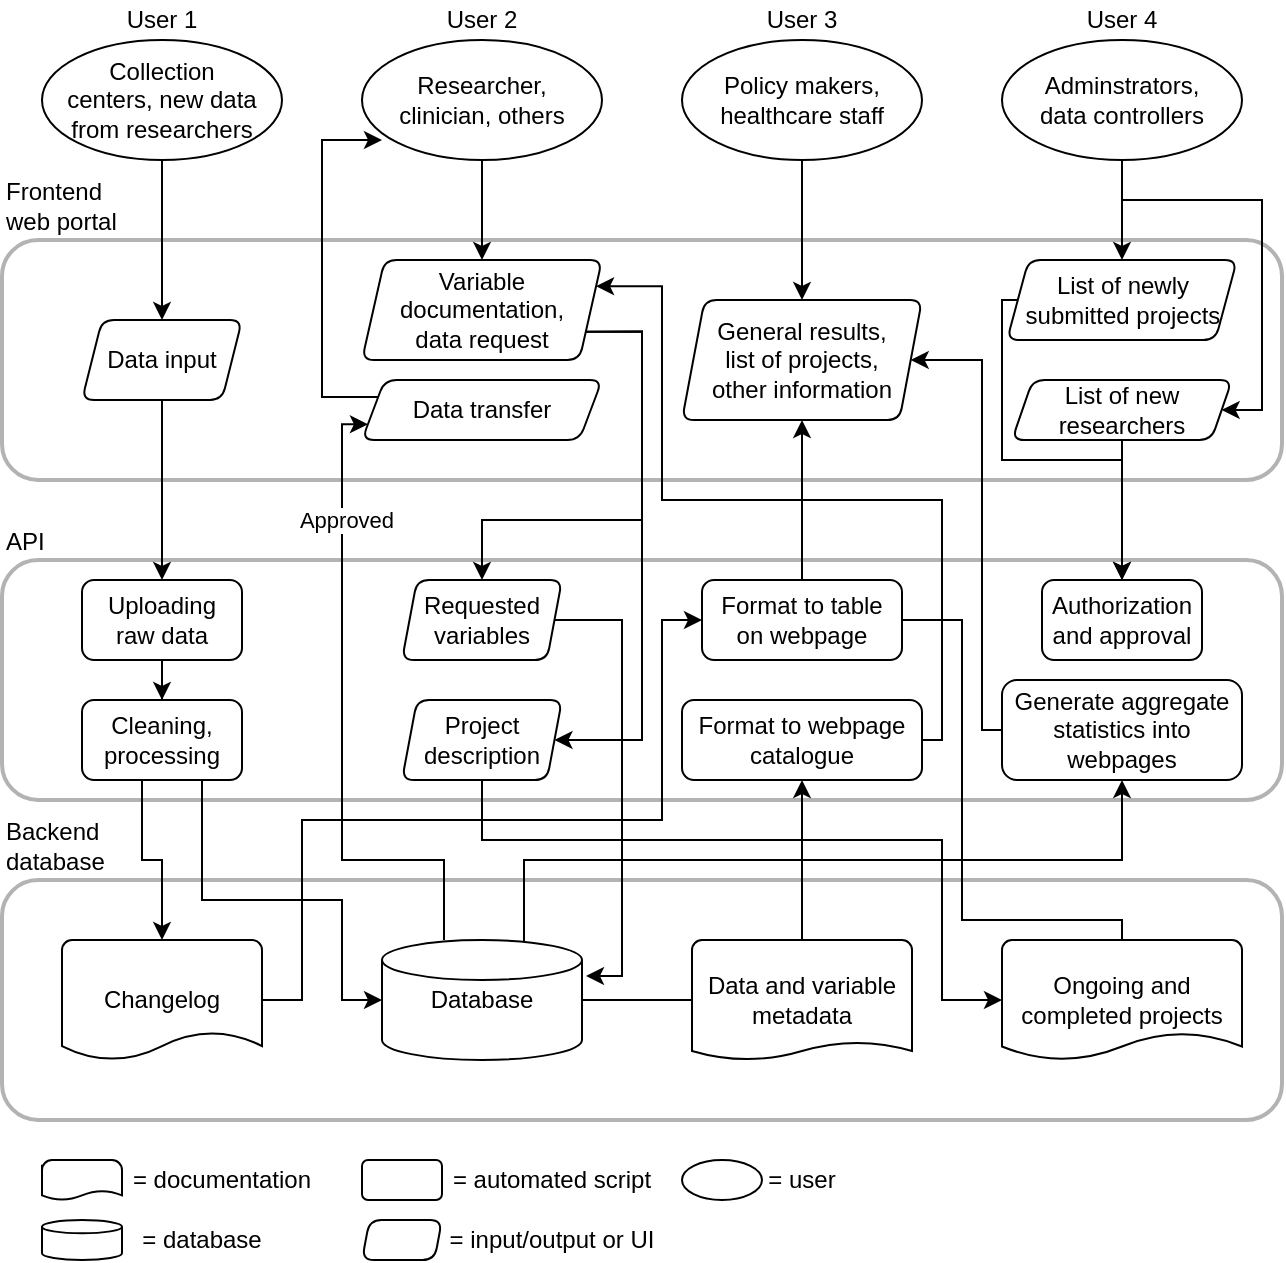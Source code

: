 <mxfile version="17.4.2" type="device" pages="6"><diagram name="detailed-schematic" id="Q74EM9LHsNJy9WHA3OZC"><mxGraphModel dx="854" dy="552" grid="1" gridSize="10" guides="1" tooltips="1" connect="1" arrows="1" fold="1" page="1" pageScale="1" pageWidth="850" pageHeight="1100" math="0" shadow="0"><root><mxCell id="wJFZ1pAA_seFRQ_FINxh-0"/><mxCell id="wJFZ1pAA_seFRQ_FINxh-1" parent="wJFZ1pAA_seFRQ_FINxh-0"/><mxCell id="wJFZ1pAA_seFRQ_FINxh-33" value="" style="rounded=1;whiteSpace=wrap;html=1;fillColor=none;strokeWidth=2;strokeColor=#B3B3B3;" parent="wJFZ1pAA_seFRQ_FINxh-1" vertex="1"><mxGeometry x="100" y="140" width="640" height="120" as="geometry"/></mxCell><mxCell id="wJFZ1pAA_seFRQ_FINxh-34" value="" style="rounded=1;whiteSpace=wrap;html=1;fillColor=none;strokeWidth=2;strokeColor=#B3B3B3;" parent="wJFZ1pAA_seFRQ_FINxh-1" vertex="1"><mxGeometry x="100" y="300" width="640" height="120" as="geometry"/></mxCell><mxCell id="wJFZ1pAA_seFRQ_FINxh-35" value="" style="rounded=1;whiteSpace=wrap;html=1;fillColor=none;strokeWidth=2;strokeColor=#B3B3B3;" parent="wJFZ1pAA_seFRQ_FINxh-1" vertex="1"><mxGeometry x="100" y="460" width="640" height="120" as="geometry"/></mxCell><mxCell id="h9ddSImN-0jrGuxff-5h-50" style="edgeStyle=orthogonalEdgeStyle;rounded=0;orthogonalLoop=1;jettySize=auto;html=1;entryX=0;entryY=0.5;entryDx=0;entryDy=0;entryPerimeter=0;exitX=0.75;exitY=1;exitDx=0;exitDy=0;" parent="wJFZ1pAA_seFRQ_FINxh-1" source="wJFZ1pAA_seFRQ_FINxh-27" target="h9ddSImN-0jrGuxff-5h-27" edge="1"><mxGeometry relative="1" as="geometry"><Array as="points"><mxPoint x="200" y="470"/><mxPoint x="270" y="470"/><mxPoint x="270" y="520"/></Array></mxGeometry></mxCell><mxCell id="h9ddSImN-0jrGuxff-5h-51" style="edgeStyle=orthogonalEdgeStyle;rounded=0;orthogonalLoop=1;jettySize=auto;html=1;entryX=0.5;entryY=0;entryDx=0;entryDy=0;entryPerimeter=0;exitX=0.25;exitY=1;exitDx=0;exitDy=0;" parent="wJFZ1pAA_seFRQ_FINxh-1" source="wJFZ1pAA_seFRQ_FINxh-27" target="h9ddSImN-0jrGuxff-5h-28" edge="1"><mxGeometry relative="1" as="geometry"><Array as="points"><mxPoint x="170" y="410"/><mxPoint x="170" y="450"/><mxPoint x="180" y="450"/></Array></mxGeometry></mxCell><mxCell id="wJFZ1pAA_seFRQ_FINxh-27" value="&lt;div&gt;Cleaning,&lt;/div&gt;&lt;div&gt;processing&lt;/div&gt;" style="rounded=1;whiteSpace=wrap;html=1;" parent="wJFZ1pAA_seFRQ_FINxh-1" vertex="1"><mxGeometry x="140" y="370" width="80" height="40" as="geometry"/></mxCell><mxCell id="h9ddSImN-0jrGuxff-5h-4" value="&lt;div&gt;Frontend&lt;/div&gt;&lt;div&gt;web portal&lt;br&gt;&lt;/div&gt;" style="text;html=1;strokeColor=none;fillColor=none;align=left;verticalAlign=bottom;whiteSpace=wrap;rounded=0;labelPosition=center;verticalLabelPosition=middle;" parent="wJFZ1pAA_seFRQ_FINxh-1" vertex="1"><mxGeometry x="100" y="120" width="70" height="20" as="geometry"/></mxCell><mxCell id="h9ddSImN-0jrGuxff-5h-5" value="" style="group" parent="wJFZ1pAA_seFRQ_FINxh-1" vertex="1" connectable="0"><mxGeometry x="440" y="20" width="120" height="80" as="geometry"/></mxCell><mxCell id="wJFZ1pAA_seFRQ_FINxh-31" value="&lt;div&gt;Policy makers, healthcare staff&lt;br&gt;&lt;/div&gt;" style="ellipse;whiteSpace=wrap;html=1;" parent="h9ddSImN-0jrGuxff-5h-5" vertex="1"><mxGeometry y="20" width="120" height="60" as="geometry"/></mxCell><mxCell id="h9ddSImN-0jrGuxff-5h-1" value="User 3" style="text;html=1;strokeColor=none;fillColor=none;align=center;verticalAlign=middle;whiteSpace=wrap;rounded=0;" parent="h9ddSImN-0jrGuxff-5h-5" vertex="1"><mxGeometry x="40" width="40" height="20" as="geometry"/></mxCell><mxCell id="h9ddSImN-0jrGuxff-5h-6" value="" style="group" parent="wJFZ1pAA_seFRQ_FINxh-1" vertex="1" connectable="0"><mxGeometry x="280" y="20" width="120" height="80" as="geometry"/></mxCell><mxCell id="wJFZ1pAA_seFRQ_FINxh-23" value="&lt;div&gt;Researcher, &lt;br&gt;clinician, others&lt;br&gt;&lt;/div&gt;" style="ellipse;whiteSpace=wrap;html=1;" parent="h9ddSImN-0jrGuxff-5h-6" vertex="1"><mxGeometry y="20" width="120" height="60" as="geometry"/></mxCell><mxCell id="h9ddSImN-0jrGuxff-5h-2" value="User 2" style="text;html=1;strokeColor=none;fillColor=none;align=center;verticalAlign=middle;whiteSpace=wrap;rounded=0;" parent="h9ddSImN-0jrGuxff-5h-6" vertex="1"><mxGeometry x="40" width="40" height="20" as="geometry"/></mxCell><mxCell id="h9ddSImN-0jrGuxff-5h-7" value="" style="group" parent="wJFZ1pAA_seFRQ_FINxh-1" vertex="1" connectable="0"><mxGeometry x="120" y="20" width="120" height="80" as="geometry"/></mxCell><mxCell id="wJFZ1pAA_seFRQ_FINxh-25" value="&lt;div&gt;Collection&lt;br&gt; centers, new data from researchers&lt;/div&gt;" style="ellipse;whiteSpace=wrap;html=1;" parent="h9ddSImN-0jrGuxff-5h-7" vertex="1"><mxGeometry y="20" width="120" height="60" as="geometry"/></mxCell><mxCell id="h9ddSImN-0jrGuxff-5h-0" value="User 1" style="text;html=1;strokeColor=none;fillColor=none;align=center;verticalAlign=middle;whiteSpace=wrap;rounded=0;" parent="h9ddSImN-0jrGuxff-5h-7" vertex="1"><mxGeometry x="40" width="40" height="20" as="geometry"/></mxCell><mxCell id="h9ddSImN-0jrGuxff-5h-9" value="&lt;div&gt;API&lt;/div&gt;" style="text;html=1;strokeColor=none;fillColor=none;align=left;verticalAlign=bottom;whiteSpace=wrap;rounded=0;" parent="wJFZ1pAA_seFRQ_FINxh-1" vertex="1"><mxGeometry x="100" y="280" width="50" height="20" as="geometry"/></mxCell><mxCell id="h9ddSImN-0jrGuxff-5h-11" value="Backend database" style="text;html=1;strokeColor=none;fillColor=none;align=left;verticalAlign=bottom;whiteSpace=wrap;rounded=0;" parent="wJFZ1pAA_seFRQ_FINxh-1" vertex="1"><mxGeometry x="100" y="440" width="50" height="20" as="geometry"/></mxCell><mxCell id="h9ddSImN-0jrGuxff-5h-54" style="edgeStyle=orthogonalEdgeStyle;rounded=0;orthogonalLoop=1;jettySize=auto;html=1;entryX=0;entryY=0.75;entryDx=0;entryDy=0;exitX=0.31;exitY=0;exitDx=0;exitDy=0;exitPerimeter=0;" parent="wJFZ1pAA_seFRQ_FINxh-1" source="h9ddSImN-0jrGuxff-5h-27" target="h9ddSImN-0jrGuxff-5h-53" edge="1"><mxGeometry relative="1" as="geometry"><Array as="points"><mxPoint x="321" y="450"/><mxPoint x="270" y="450"/><mxPoint x="270" y="232"/></Array></mxGeometry></mxCell><mxCell id="h9ddSImN-0jrGuxff-5h-57" value="Approved" style="edgeLabel;html=1;align=center;verticalAlign=middle;resizable=0;points=[];" parent="h9ddSImN-0jrGuxff-5h-54" vertex="1" connectable="0"><mxGeometry x="0.416" y="-2" relative="1" as="geometry"><mxPoint y="-33" as="offset"/></mxGeometry></mxCell><mxCell id="2zCyxDWb-HGyFqoxAorC-7" style="edgeStyle=orthogonalEdgeStyle;rounded=0;orthogonalLoop=1;jettySize=auto;html=1;entryX=0.5;entryY=1;entryDx=0;entryDy=0;endArrow=classic;endFill=1;exitX=0.71;exitY=0.033;exitDx=0;exitDy=0;exitPerimeter=0;" parent="wJFZ1pAA_seFRQ_FINxh-1" source="h9ddSImN-0jrGuxff-5h-27" target="2zCyxDWb-HGyFqoxAorC-1" edge="1"><mxGeometry relative="1" as="geometry"><Array as="points"><mxPoint x="361" y="450"/><mxPoint x="660" y="450"/></Array></mxGeometry></mxCell><mxCell id="h9ddSImN-0jrGuxff-5h-27" value="Database" style="strokeWidth=1;html=1;shape=mxgraph.flowchart.database;whiteSpace=wrap;align=center;" parent="wJFZ1pAA_seFRQ_FINxh-1" vertex="1"><mxGeometry x="290" y="490" width="100" height="60" as="geometry"/></mxCell><mxCell id="S2CzXubuRe3cSyYRUZ1v-13" style="edgeStyle=orthogonalEdgeStyle;rounded=0;orthogonalLoop=1;jettySize=auto;html=1;entryX=0;entryY=0.5;entryDx=0;entryDy=0;exitX=1;exitY=0.5;exitDx=0;exitDy=0;exitPerimeter=0;" parent="wJFZ1pAA_seFRQ_FINxh-1" source="h9ddSImN-0jrGuxff-5h-28" target="S2CzXubuRe3cSyYRUZ1v-12" edge="1"><mxGeometry relative="1" as="geometry"><Array as="points"><mxPoint x="250" y="520"/><mxPoint x="250" y="430"/><mxPoint x="430" y="430"/><mxPoint x="430" y="330"/></Array></mxGeometry></mxCell><mxCell id="h9ddSImN-0jrGuxff-5h-28" value="Changelog" style="strokeWidth=1;html=1;shape=mxgraph.flowchart.document2;whiteSpace=wrap;size=0.233;align=center;" parent="wJFZ1pAA_seFRQ_FINxh-1" vertex="1"><mxGeometry x="130" y="490" width="100" height="60" as="geometry"/></mxCell><mxCell id="h9ddSImN-0jrGuxff-5h-48" style="edgeStyle=orthogonalEdgeStyle;rounded=0;orthogonalLoop=1;jettySize=auto;html=1;entryX=0.5;entryY=0;entryDx=0;entryDy=0;" parent="wJFZ1pAA_seFRQ_FINxh-1" source="h9ddSImN-0jrGuxff-5h-30" target="h9ddSImN-0jrGuxff-5h-34" edge="1"><mxGeometry relative="1" as="geometry"/></mxCell><mxCell id="h9ddSImN-0jrGuxff-5h-30" value="Data input" style="shape=parallelogram;html=1;strokeWidth=1;perimeter=parallelogramPerimeter;whiteSpace=wrap;rounded=1;arcSize=12;size=0.125;align=center;" parent="wJFZ1pAA_seFRQ_FINxh-1" vertex="1"><mxGeometry x="140" y="180" width="80" height="40" as="geometry"/></mxCell><mxCell id="h9ddSImN-0jrGuxff-5h-31" value="&lt;div&gt;General results, &lt;br&gt;&lt;/div&gt;&lt;div&gt;list of projects,&lt;/div&gt;&lt;div&gt;other information&lt;br&gt;&lt;/div&gt;" style="shape=parallelogram;html=1;strokeWidth=1;perimeter=parallelogramPerimeter;whiteSpace=wrap;rounded=1;arcSize=12;size=0.094;align=center;" parent="wJFZ1pAA_seFRQ_FINxh-1" vertex="1"><mxGeometry x="440" y="170" width="120" height="60" as="geometry"/></mxCell><mxCell id="h9ddSImN-0jrGuxff-5h-41" style="edgeStyle=orthogonalEdgeStyle;rounded=0;orthogonalLoop=1;jettySize=auto;html=1;entryX=0.5;entryY=0;entryDx=0;entryDy=0;exitX=1;exitY=0.75;exitDx=0;exitDy=0;" parent="wJFZ1pAA_seFRQ_FINxh-1" source="h9ddSImN-0jrGuxff-5h-32" target="h9ddSImN-0jrGuxff-5h-40" edge="1"><mxGeometry relative="1" as="geometry"><mxPoint x="400" y="175" as="sourcePoint"/><Array as="points"><mxPoint x="420" y="186"/><mxPoint x="420" y="280"/><mxPoint x="340" y="280"/></Array></mxGeometry></mxCell><mxCell id="h9ddSImN-0jrGuxff-5h-42" style="edgeStyle=orthogonalEdgeStyle;rounded=0;orthogonalLoop=1;jettySize=auto;html=1;entryX=1;entryY=0.5;entryDx=0;entryDy=0;exitX=1;exitY=0.75;exitDx=0;exitDy=0;" parent="wJFZ1pAA_seFRQ_FINxh-1" source="h9ddSImN-0jrGuxff-5h-32" target="h9ddSImN-0jrGuxff-5h-39" edge="1"><mxGeometry relative="1" as="geometry"><Array as="points"><mxPoint x="420" y="186"/><mxPoint x="420" y="390"/></Array></mxGeometry></mxCell><mxCell id="h9ddSImN-0jrGuxff-5h-32" value="&lt;div&gt;Variable&lt;br&gt;&lt;/div&gt;&lt;div&gt; documentation,&lt;/div&gt;&lt;div&gt;data request&lt;br&gt;&lt;/div&gt;" style="shape=parallelogram;html=1;strokeWidth=1;perimeter=parallelogramPerimeter;whiteSpace=wrap;rounded=1;arcSize=12;size=0.094;align=center;" parent="wJFZ1pAA_seFRQ_FINxh-1" vertex="1"><mxGeometry x="280" y="150" width="120" height="50" as="geometry"/></mxCell><mxCell id="S2CzXubuRe3cSyYRUZ1v-16" style="edgeStyle=orthogonalEdgeStyle;rounded=0;orthogonalLoop=1;jettySize=auto;html=1;entryX=1;entryY=0.5;entryDx=0;entryDy=0;entryPerimeter=0;endArrow=none;endFill=0;exitX=0;exitY=0.5;exitDx=0;exitDy=0;exitPerimeter=0;" parent="wJFZ1pAA_seFRQ_FINxh-1" source="h9ddSImN-0jrGuxff-5h-33" target="h9ddSImN-0jrGuxff-5h-27" edge="1"><mxGeometry relative="1" as="geometry"><Array as="points"><mxPoint x="420" y="520"/><mxPoint x="420" y="520"/></Array></mxGeometry></mxCell><mxCell id="S2CzXubuRe3cSyYRUZ1v-17" style="edgeStyle=orthogonalEdgeStyle;rounded=0;orthogonalLoop=1;jettySize=auto;html=1;endArrow=classic;endFill=1;" parent="wJFZ1pAA_seFRQ_FINxh-1" source="h9ddSImN-0jrGuxff-5h-33" target="S2CzXubuRe3cSyYRUZ1v-11" edge="1"><mxGeometry relative="1" as="geometry"/></mxCell><mxCell id="h9ddSImN-0jrGuxff-5h-33" value="Data and variable metadata" style="strokeWidth=1;html=1;shape=mxgraph.flowchart.document2;whiteSpace=wrap;size=0.15;align=center;" parent="wJFZ1pAA_seFRQ_FINxh-1" vertex="1"><mxGeometry x="445" y="490" width="110" height="60" as="geometry"/></mxCell><mxCell id="h9ddSImN-0jrGuxff-5h-49" style="edgeStyle=orthogonalEdgeStyle;rounded=0;orthogonalLoop=1;jettySize=auto;html=1;" parent="wJFZ1pAA_seFRQ_FINxh-1" source="h9ddSImN-0jrGuxff-5h-34" target="wJFZ1pAA_seFRQ_FINxh-27" edge="1"><mxGeometry relative="1" as="geometry"/></mxCell><mxCell id="h9ddSImN-0jrGuxff-5h-34" value="&lt;div&gt;Uploading&lt;/div&gt;&lt;div&gt;raw data&lt;br&gt;&lt;/div&gt;" style="rounded=1;whiteSpace=wrap;html=1;" parent="wJFZ1pAA_seFRQ_FINxh-1" vertex="1"><mxGeometry x="140" y="310" width="80" height="40" as="geometry"/></mxCell><mxCell id="h9ddSImN-0jrGuxff-5h-35" value="Ongoing and completed projects" style="strokeWidth=1;html=1;shape=mxgraph.flowchart.document2;whiteSpace=wrap;size=0.225;align=center;" parent="wJFZ1pAA_seFRQ_FINxh-1" vertex="1"><mxGeometry x="600" y="490" width="120" height="60" as="geometry"/></mxCell><mxCell id="h9ddSImN-0jrGuxff-5h-46" style="edgeStyle=orthogonalEdgeStyle;rounded=0;orthogonalLoop=1;jettySize=auto;html=1;entryX=0;entryY=0.5;entryDx=0;entryDy=0;entryPerimeter=0;" parent="wJFZ1pAA_seFRQ_FINxh-1" source="h9ddSImN-0jrGuxff-5h-39" target="h9ddSImN-0jrGuxff-5h-35" edge="1"><mxGeometry relative="1" as="geometry"><Array as="points"><mxPoint x="340" y="440"/><mxPoint x="570" y="440"/><mxPoint x="570" y="520"/></Array></mxGeometry></mxCell><mxCell id="h9ddSImN-0jrGuxff-5h-39" value="&lt;div&gt;Project &lt;br&gt;&lt;/div&gt;&lt;div&gt;description&lt;/div&gt;" style="shape=parallelogram;html=1;strokeWidth=1;perimeter=parallelogramPerimeter;whiteSpace=wrap;rounded=1;arcSize=12;size=0.094;align=center;" parent="wJFZ1pAA_seFRQ_FINxh-1" vertex="1"><mxGeometry x="300" y="370" width="80" height="40" as="geometry"/></mxCell><mxCell id="h9ddSImN-0jrGuxff-5h-44" style="edgeStyle=orthogonalEdgeStyle;rounded=0;orthogonalLoop=1;jettySize=auto;html=1;entryX=1.02;entryY=0.3;entryDx=0;entryDy=0;entryPerimeter=0;" parent="wJFZ1pAA_seFRQ_FINxh-1" source="h9ddSImN-0jrGuxff-5h-40" target="h9ddSImN-0jrGuxff-5h-27" edge="1"><mxGeometry relative="1" as="geometry"><Array as="points"><mxPoint x="410" y="330"/><mxPoint x="410" y="508"/></Array></mxGeometry></mxCell><mxCell id="h9ddSImN-0jrGuxff-5h-40" value="&lt;div&gt;Requested&lt;/div&gt;&lt;div&gt;variables&lt;/div&gt;" style="shape=parallelogram;html=1;strokeWidth=1;perimeter=parallelogramPerimeter;whiteSpace=wrap;rounded=1;arcSize=12;size=0.094;align=center;" parent="wJFZ1pAA_seFRQ_FINxh-1" vertex="1"><mxGeometry x="300" y="310" width="80" height="40" as="geometry"/></mxCell><mxCell id="h9ddSImN-0jrGuxff-5h-47" style="edgeStyle=orthogonalEdgeStyle;rounded=0;orthogonalLoop=1;jettySize=auto;html=1;entryX=0.5;entryY=0;entryDx=0;entryDy=0;" parent="wJFZ1pAA_seFRQ_FINxh-1" source="wJFZ1pAA_seFRQ_FINxh-25" target="h9ddSImN-0jrGuxff-5h-30" edge="1"><mxGeometry relative="1" as="geometry"/></mxCell><mxCell id="h9ddSImN-0jrGuxff-5h-55" style="edgeStyle=orthogonalEdgeStyle;rounded=0;orthogonalLoop=1;jettySize=auto;html=1;exitX=0;exitY=0.25;exitDx=0;exitDy=0;" parent="wJFZ1pAA_seFRQ_FINxh-1" source="h9ddSImN-0jrGuxff-5h-53" edge="1"><mxGeometry relative="1" as="geometry"><mxPoint x="290" y="90" as="targetPoint"/><Array as="points"><mxPoint x="260" y="219"/><mxPoint x="260" y="90"/></Array></mxGeometry></mxCell><mxCell id="h9ddSImN-0jrGuxff-5h-53" value="Data transfer" style="shape=parallelogram;html=1;strokeWidth=1;perimeter=parallelogramPerimeter;whiteSpace=wrap;rounded=1;arcSize=12;size=0.094;align=center;" parent="wJFZ1pAA_seFRQ_FINxh-1" vertex="1"><mxGeometry x="280" y="210" width="120" height="30" as="geometry"/></mxCell><mxCell id="h9ddSImN-0jrGuxff-5h-58" style="edgeStyle=orthogonalEdgeStyle;rounded=0;orthogonalLoop=1;jettySize=auto;html=1;entryX=0.5;entryY=0;entryDx=0;entryDy=0;" parent="wJFZ1pAA_seFRQ_FINxh-1" source="wJFZ1pAA_seFRQ_FINxh-23" target="h9ddSImN-0jrGuxff-5h-32" edge="1"><mxGeometry relative="1" as="geometry"/></mxCell><mxCell id="S2CzXubuRe3cSyYRUZ1v-1" value="" style="group" parent="wJFZ1pAA_seFRQ_FINxh-1" vertex="1" connectable="0"><mxGeometry x="600" y="20" width="120" height="80" as="geometry"/></mxCell><mxCell id="S2CzXubuRe3cSyYRUZ1v-2" value="&lt;div&gt;Adminstrators,&lt;/div&gt;&lt;div&gt;data controllers&lt;br&gt;&lt;/div&gt;" style="ellipse;whiteSpace=wrap;html=1;" parent="S2CzXubuRe3cSyYRUZ1v-1" vertex="1"><mxGeometry y="20" width="120" height="60" as="geometry"/></mxCell><mxCell id="S2CzXubuRe3cSyYRUZ1v-3" value="User 4" style="text;html=1;strokeColor=none;fillColor=none;align=center;verticalAlign=middle;whiteSpace=wrap;rounded=0;" parent="S2CzXubuRe3cSyYRUZ1v-1" vertex="1"><mxGeometry x="40" width="40" height="20" as="geometry"/></mxCell><mxCell id="2zCyxDWb-HGyFqoxAorC-5" style="edgeStyle=orthogonalEdgeStyle;rounded=0;orthogonalLoop=1;jettySize=auto;html=1;exitX=0;exitY=0.5;exitDx=0;exitDy=0;entryX=0.5;entryY=0;entryDx=0;entryDy=0;endArrow=classic;endFill=1;" parent="wJFZ1pAA_seFRQ_FINxh-1" source="S2CzXubuRe3cSyYRUZ1v-9" target="2zCyxDWb-HGyFqoxAorC-2" edge="1"><mxGeometry relative="1" as="geometry"><Array as="points"><mxPoint x="600" y="170"/><mxPoint x="600" y="250"/><mxPoint x="660" y="250"/></Array></mxGeometry></mxCell><mxCell id="S2CzXubuRe3cSyYRUZ1v-9" value="&lt;div&gt;List of newly&lt;/div&gt;&lt;div&gt;submitted projects&lt;/div&gt;" style="shape=parallelogram;html=1;strokeWidth=1;perimeter=parallelogramPerimeter;whiteSpace=wrap;rounded=1;arcSize=12;size=0.094;align=center;" parent="wJFZ1pAA_seFRQ_FINxh-1" vertex="1"><mxGeometry x="602.5" y="150" width="115" height="40" as="geometry"/></mxCell><mxCell id="2zCyxDWb-HGyFqoxAorC-6" style="edgeStyle=orthogonalEdgeStyle;rounded=0;orthogonalLoop=1;jettySize=auto;html=1;exitX=0.5;exitY=1;exitDx=0;exitDy=0;endArrow=classic;endFill=1;" parent="wJFZ1pAA_seFRQ_FINxh-1" source="S2CzXubuRe3cSyYRUZ1v-10" target="2zCyxDWb-HGyFqoxAorC-2" edge="1"><mxGeometry relative="1" as="geometry"/></mxCell><mxCell id="S2CzXubuRe3cSyYRUZ1v-10" value="List of new researchers" style="shape=parallelogram;html=1;strokeWidth=1;perimeter=parallelogramPerimeter;whiteSpace=wrap;rounded=1;arcSize=12;size=0.094;align=center;" parent="wJFZ1pAA_seFRQ_FINxh-1" vertex="1"><mxGeometry x="605" y="210" width="110" height="30" as="geometry"/></mxCell><mxCell id="6_nYLuPWKNfOQaCSed4L-3" style="edgeStyle=orthogonalEdgeStyle;rounded=0;orthogonalLoop=1;jettySize=auto;html=1;endArrow=classic;endFill=1;entryX=1;entryY=0.25;entryDx=0;entryDy=0;" parent="wJFZ1pAA_seFRQ_FINxh-1" source="S2CzXubuRe3cSyYRUZ1v-11" target="h9ddSImN-0jrGuxff-5h-32" edge="1"><mxGeometry relative="1" as="geometry"><mxPoint x="500" y="230" as="targetPoint"/><Array as="points"><mxPoint x="570" y="390"/><mxPoint x="570" y="270"/><mxPoint x="430" y="270"/><mxPoint x="430" y="163"/></Array></mxGeometry></mxCell><mxCell id="S2CzXubuRe3cSyYRUZ1v-11" value="Format to webpage catalogue" style="rounded=1;whiteSpace=wrap;html=1;" parent="wJFZ1pAA_seFRQ_FINxh-1" vertex="1"><mxGeometry x="440" y="370" width="120" height="40" as="geometry"/></mxCell><mxCell id="6_nYLuPWKNfOQaCSed4L-2" style="edgeStyle=orthogonalEdgeStyle;rounded=0;orthogonalLoop=1;jettySize=auto;html=1;endArrow=classic;endFill=1;" parent="wJFZ1pAA_seFRQ_FINxh-1" source="S2CzXubuRe3cSyYRUZ1v-12" target="h9ddSImN-0jrGuxff-5h-31" edge="1"><mxGeometry relative="1" as="geometry"/></mxCell><mxCell id="S2CzXubuRe3cSyYRUZ1v-12" value="&lt;div&gt;Format to table &lt;br&gt;&lt;/div&gt;&lt;div&gt;on webpage &lt;/div&gt;" style="rounded=1;whiteSpace=wrap;html=1;" parent="wJFZ1pAA_seFRQ_FINxh-1" vertex="1"><mxGeometry x="450" y="310" width="100" height="40" as="geometry"/></mxCell><mxCell id="6_nYLuPWKNfOQaCSed4L-0" style="edgeStyle=orthogonalEdgeStyle;rounded=0;orthogonalLoop=1;jettySize=auto;html=1;entryX=0.5;entryY=0;entryDx=0;entryDy=0;endArrow=classic;endFill=1;" parent="wJFZ1pAA_seFRQ_FINxh-1" source="S2CzXubuRe3cSyYRUZ1v-2" target="S2CzXubuRe3cSyYRUZ1v-9" edge="1"><mxGeometry relative="1" as="geometry"/></mxCell><mxCell id="2zCyxDWb-HGyFqoxAorC-0" style="edgeStyle=orthogonalEdgeStyle;rounded=0;orthogonalLoop=1;jettySize=auto;html=1;entryX=0.5;entryY=0;entryDx=0;entryDy=0;endArrow=classic;endFill=1;" parent="wJFZ1pAA_seFRQ_FINxh-1" source="wJFZ1pAA_seFRQ_FINxh-31" target="h9ddSImN-0jrGuxff-5h-31" edge="1"><mxGeometry relative="1" as="geometry"/></mxCell><mxCell id="2zCyxDWb-HGyFqoxAorC-2" value="Authorization and approval" style="rounded=1;whiteSpace=wrap;html=1;" parent="wJFZ1pAA_seFRQ_FINxh-1" vertex="1"><mxGeometry x="620" y="310" width="80" height="40" as="geometry"/></mxCell><mxCell id="2zCyxDWb-HGyFqoxAorC-8" style="edgeStyle=orthogonalEdgeStyle;rounded=0;orthogonalLoop=1;jettySize=auto;html=1;entryX=1;entryY=0.5;entryDx=0;entryDy=0;endArrow=classic;endFill=1;" parent="wJFZ1pAA_seFRQ_FINxh-1" source="2zCyxDWb-HGyFqoxAorC-1" target="h9ddSImN-0jrGuxff-5h-31" edge="1"><mxGeometry relative="1" as="geometry"><Array as="points"><mxPoint x="590" y="385"/><mxPoint x="590" y="200"/></Array></mxGeometry></mxCell><mxCell id="2zCyxDWb-HGyFqoxAorC-1" value="Generate aggregate statistics into webpages" style="rounded=1;whiteSpace=wrap;html=1;" parent="wJFZ1pAA_seFRQ_FINxh-1" vertex="1"><mxGeometry x="600" y="360" width="120" height="50" as="geometry"/></mxCell><mxCell id="2zCyxDWb-HGyFqoxAorC-3" value="" style="edgeStyle=orthogonalEdgeStyle;rounded=0;orthogonalLoop=1;jettySize=auto;html=1;entryX=1;entryY=0.5;entryDx=0;entryDy=0;exitX=0.5;exitY=0;exitDx=0;exitDy=0;exitPerimeter=0;endArrow=none;" parent="wJFZ1pAA_seFRQ_FINxh-1" source="h9ddSImN-0jrGuxff-5h-35" target="S2CzXubuRe3cSyYRUZ1v-12" edge="1"><mxGeometry relative="1" as="geometry"><mxPoint x="660" y="490" as="sourcePoint"/><mxPoint x="550" y="330" as="targetPoint"/><Array as="points"><mxPoint x="660" y="480"/><mxPoint x="580" y="480"/><mxPoint x="580" y="330"/></Array></mxGeometry></mxCell><mxCell id="2zCyxDWb-HGyFqoxAorC-4" style="edgeStyle=orthogonalEdgeStyle;rounded=0;orthogonalLoop=1;jettySize=auto;html=1;entryX=1;entryY=0.5;entryDx=0;entryDy=0;endArrow=classic;endFill=1;" parent="wJFZ1pAA_seFRQ_FINxh-1" source="S2CzXubuRe3cSyYRUZ1v-2" target="S2CzXubuRe3cSyYRUZ1v-10" edge="1"><mxGeometry relative="1" as="geometry"><Array as="points"><mxPoint x="660" y="120"/><mxPoint x="730" y="120"/><mxPoint x="730" y="225"/></Array></mxGeometry></mxCell><mxCell id="RcOfghBB2XElUO2kMbVO-1" value="" style="strokeWidth=1;html=1;shape=mxgraph.flowchart.document2;whiteSpace=wrap;size=0.233;align=center;" parent="wJFZ1pAA_seFRQ_FINxh-1" vertex="1"><mxGeometry x="120" y="600" width="40" height="20" as="geometry"/></mxCell><mxCell id="RcOfghBB2XElUO2kMbVO-2" value="= documentation" style="text;html=1;strokeColor=none;fillColor=none;align=center;verticalAlign=middle;whiteSpace=wrap;rounded=0;" parent="wJFZ1pAA_seFRQ_FINxh-1" vertex="1"><mxGeometry x="160" y="600" width="100" height="20" as="geometry"/></mxCell><mxCell id="RcOfghBB2XElUO2kMbVO-3" value="" style="strokeWidth=1;html=1;shape=mxgraph.flowchart.database;whiteSpace=wrap;align=center;" parent="wJFZ1pAA_seFRQ_FINxh-1" vertex="1"><mxGeometry x="120" y="630" width="40" height="20" as="geometry"/></mxCell><mxCell id="RcOfghBB2XElUO2kMbVO-4" value="= database" style="text;html=1;strokeColor=none;fillColor=none;align=center;verticalAlign=middle;whiteSpace=wrap;rounded=0;" parent="wJFZ1pAA_seFRQ_FINxh-1" vertex="1"><mxGeometry x="160" y="630" width="80" height="20" as="geometry"/></mxCell><mxCell id="RcOfghBB2XElUO2kMbVO-5" value="" style="rounded=1;whiteSpace=wrap;html=1;" parent="wJFZ1pAA_seFRQ_FINxh-1" vertex="1"><mxGeometry x="280" y="600" width="40" height="20" as="geometry"/></mxCell><mxCell id="RcOfghBB2XElUO2kMbVO-6" value="= automated script" style="text;html=1;strokeColor=none;fillColor=none;align=center;verticalAlign=middle;whiteSpace=wrap;rounded=0;" parent="wJFZ1pAA_seFRQ_FINxh-1" vertex="1"><mxGeometry x="320" y="600" width="110" height="20" as="geometry"/></mxCell><mxCell id="RcOfghBB2XElUO2kMbVO-7" value="" style="shape=parallelogram;html=1;strokeWidth=1;perimeter=parallelogramPerimeter;whiteSpace=wrap;rounded=1;arcSize=12;size=0.094;align=center;" parent="wJFZ1pAA_seFRQ_FINxh-1" vertex="1"><mxGeometry x="280" y="630" width="40" height="20" as="geometry"/></mxCell><mxCell id="RcOfghBB2XElUO2kMbVO-8" value="= input/output or UI" style="text;html=1;strokeColor=none;fillColor=none;align=center;verticalAlign=middle;whiteSpace=wrap;rounded=0;" parent="wJFZ1pAA_seFRQ_FINxh-1" vertex="1"><mxGeometry x="320" y="630" width="110" height="20" as="geometry"/></mxCell><mxCell id="RcOfghBB2XElUO2kMbVO-10" value="" style="ellipse;whiteSpace=wrap;html=1;" parent="wJFZ1pAA_seFRQ_FINxh-1" vertex="1"><mxGeometry x="440" y="600" width="40" height="20" as="geometry"/></mxCell><mxCell id="RcOfghBB2XElUO2kMbVO-12" value="= user" style="text;html=1;strokeColor=none;fillColor=none;align=center;verticalAlign=middle;whiteSpace=wrap;rounded=0;" parent="wJFZ1pAA_seFRQ_FINxh-1" vertex="1"><mxGeometry x="480" y="600" width="40" height="20" as="geometry"/></mxCell></root></mxGraphModel></diagram><diagram name="layers" id="GkIn40Cy_XqhfglHdJ6m"><mxGraphModel dx="854" dy="552" grid="1" gridSize="10" guides="1" tooltips="1" connect="1" arrows="1" fold="1" page="1" pageScale="1" pageWidth="850" pageHeight="1100" math="0" shadow="0"><root><mxCell id="TyCb6Brh6sMIRiRMuZIW-0"/><mxCell id="TyCb6Brh6sMIRiRMuZIW-1" parent="TyCb6Brh6sMIRiRMuZIW-0"/><mxCell id="TyCb6Brh6sMIRiRMuZIW-2" value="" style="rounded=1;whiteSpace=wrap;html=1;fillColor=none;strokeWidth=2;strokeColor=#B3B3B3;" parent="TyCb6Brh6sMIRiRMuZIW-1" vertex="1"><mxGeometry x="100" y="140" width="640" height="120" as="geometry"/></mxCell><mxCell id="TyCb6Brh6sMIRiRMuZIW-3" value="" style="rounded=1;whiteSpace=wrap;html=1;fillColor=none;strokeWidth=2;strokeColor=#B3B3B3;" parent="TyCb6Brh6sMIRiRMuZIW-1" vertex="1"><mxGeometry x="100" y="300" width="640" height="120" as="geometry"/></mxCell><mxCell id="TyCb6Brh6sMIRiRMuZIW-4" value="" style="rounded=1;whiteSpace=wrap;html=1;fillColor=none;strokeWidth=2;strokeColor=#B3B3B3;" parent="TyCb6Brh6sMIRiRMuZIW-1" vertex="1"><mxGeometry x="100" y="460" width="640" height="120" as="geometry"/></mxCell><mxCell id="TyCb6Brh6sMIRiRMuZIW-5" style="edgeStyle=orthogonalEdgeStyle;rounded=0;orthogonalLoop=1;jettySize=auto;html=1;entryX=0;entryY=0.5;entryDx=0;entryDy=0;entryPerimeter=0;exitX=0.75;exitY=1;exitDx=0;exitDy=0;fillOpacity=30;strokeOpacity=30;textOpacity=30;" parent="TyCb6Brh6sMIRiRMuZIW-1" source="TyCb6Brh6sMIRiRMuZIW-7" target="TyCb6Brh6sMIRiRMuZIW-23" edge="1"><mxGeometry relative="1" as="geometry"><Array as="points"><mxPoint x="200" y="470"/><mxPoint x="270" y="470"/><mxPoint x="270" y="520"/></Array></mxGeometry></mxCell><mxCell id="TyCb6Brh6sMIRiRMuZIW-6" style="edgeStyle=orthogonalEdgeStyle;rounded=0;orthogonalLoop=1;jettySize=auto;html=1;entryX=0.5;entryY=0;entryDx=0;entryDy=0;entryPerimeter=0;exitX=0.25;exitY=1;exitDx=0;exitDy=0;fillOpacity=30;strokeOpacity=30;textOpacity=30;" parent="TyCb6Brh6sMIRiRMuZIW-1" source="TyCb6Brh6sMIRiRMuZIW-7" target="TyCb6Brh6sMIRiRMuZIW-25" edge="1"><mxGeometry relative="1" as="geometry"><Array as="points"><mxPoint x="170" y="410"/><mxPoint x="170" y="450"/><mxPoint x="180" y="450"/></Array></mxGeometry></mxCell><mxCell id="TyCb6Brh6sMIRiRMuZIW-7" value="&lt;div&gt;Cleaning,&lt;/div&gt;&lt;div&gt;processing&lt;/div&gt;" style="rounded=1;whiteSpace=wrap;html=1;fillOpacity=30;strokeOpacity=30;textOpacity=30;" parent="TyCb6Brh6sMIRiRMuZIW-1" vertex="1"><mxGeometry x="140" y="370" width="80" height="40" as="geometry"/></mxCell><mxCell id="TyCb6Brh6sMIRiRMuZIW-8" value="&lt;div&gt;Frontend&lt;/div&gt;&lt;div&gt;web portal&lt;br&gt;&lt;/div&gt;" style="text;html=1;strokeColor=none;fillColor=none;align=left;verticalAlign=bottom;whiteSpace=wrap;rounded=0;labelPosition=center;verticalLabelPosition=middle;" parent="TyCb6Brh6sMIRiRMuZIW-1" vertex="1"><mxGeometry x="100" y="120" width="70" height="20" as="geometry"/></mxCell><mxCell id="TyCb6Brh6sMIRiRMuZIW-9" value="" style="group;fillOpacity=30;strokeOpacity=30;textOpacity=30;" parent="TyCb6Brh6sMIRiRMuZIW-1" vertex="1" connectable="0"><mxGeometry x="440" y="20" width="120" height="80" as="geometry"/></mxCell><mxCell id="TyCb6Brh6sMIRiRMuZIW-10" value="&lt;div&gt;Policy makers, healthcare staff&lt;br&gt;&lt;/div&gt;" style="ellipse;whiteSpace=wrap;html=1;fillOpacity=30;strokeOpacity=30;textOpacity=30;" parent="TyCb6Brh6sMIRiRMuZIW-9" vertex="1"><mxGeometry y="20" width="120" height="60" as="geometry"/></mxCell><mxCell id="TyCb6Brh6sMIRiRMuZIW-11" value="User 3" style="text;html=1;strokeColor=none;fillColor=none;align=center;verticalAlign=middle;whiteSpace=wrap;rounded=0;fillOpacity=30;strokeOpacity=30;textOpacity=30;" parent="TyCb6Brh6sMIRiRMuZIW-9" vertex="1"><mxGeometry x="40" width="40" height="20" as="geometry"/></mxCell><mxCell id="TyCb6Brh6sMIRiRMuZIW-12" value="" style="group;fillOpacity=30;strokeOpacity=30;textOpacity=30;" parent="TyCb6Brh6sMIRiRMuZIW-1" vertex="1" connectable="0"><mxGeometry x="280" y="20" width="120" height="80" as="geometry"/></mxCell><mxCell id="TyCb6Brh6sMIRiRMuZIW-13" value="&lt;div&gt;Researcher, &lt;br&gt;clinician, others&lt;br&gt;&lt;/div&gt;" style="ellipse;whiteSpace=wrap;html=1;fillOpacity=30;strokeOpacity=30;textOpacity=30;" parent="TyCb6Brh6sMIRiRMuZIW-12" vertex="1"><mxGeometry y="20" width="120" height="60" as="geometry"/></mxCell><mxCell id="TyCb6Brh6sMIRiRMuZIW-14" value="User 2" style="text;html=1;strokeColor=none;fillColor=none;align=center;verticalAlign=middle;whiteSpace=wrap;rounded=0;fillOpacity=30;strokeOpacity=30;textOpacity=30;" parent="TyCb6Brh6sMIRiRMuZIW-12" vertex="1"><mxGeometry x="40" width="40" height="20" as="geometry"/></mxCell><mxCell id="TyCb6Brh6sMIRiRMuZIW-15" value="" style="group;fillOpacity=30;strokeOpacity=30;textOpacity=30;" parent="TyCb6Brh6sMIRiRMuZIW-1" vertex="1" connectable="0"><mxGeometry x="120" y="20" width="120" height="80" as="geometry"/></mxCell><mxCell id="TyCb6Brh6sMIRiRMuZIW-16" value="&lt;div&gt;Collection&lt;br&gt; centers, new data from researchers&lt;/div&gt;" style="ellipse;whiteSpace=wrap;html=1;fillOpacity=30;strokeOpacity=30;textOpacity=30;" parent="TyCb6Brh6sMIRiRMuZIW-15" vertex="1"><mxGeometry y="20" width="120" height="60" as="geometry"/></mxCell><mxCell id="TyCb6Brh6sMIRiRMuZIW-17" value="User 1" style="text;html=1;strokeColor=none;fillColor=none;align=center;verticalAlign=middle;whiteSpace=wrap;rounded=0;fillOpacity=30;strokeOpacity=30;textOpacity=30;" parent="TyCb6Brh6sMIRiRMuZIW-15" vertex="1"><mxGeometry x="40" width="40" height="20" as="geometry"/></mxCell><mxCell id="TyCb6Brh6sMIRiRMuZIW-18" value="&lt;div&gt;API&lt;/div&gt;" style="text;html=1;strokeColor=none;fillColor=none;align=left;verticalAlign=bottom;whiteSpace=wrap;rounded=0;" parent="TyCb6Brh6sMIRiRMuZIW-1" vertex="1"><mxGeometry x="100" y="280" width="50" height="20" as="geometry"/></mxCell><mxCell id="TyCb6Brh6sMIRiRMuZIW-19" value="Backend database" style="text;html=1;strokeColor=none;fillColor=none;align=left;verticalAlign=bottom;whiteSpace=wrap;rounded=0;" parent="TyCb6Brh6sMIRiRMuZIW-1" vertex="1"><mxGeometry x="100" y="440" width="50" height="20" as="geometry"/></mxCell><mxCell id="TyCb6Brh6sMIRiRMuZIW-20" style="edgeStyle=orthogonalEdgeStyle;rounded=0;orthogonalLoop=1;jettySize=auto;html=1;entryX=0;entryY=0.75;entryDx=0;entryDy=0;exitX=0.31;exitY=0;exitDx=0;exitDy=0;exitPerimeter=0;fillOpacity=30;strokeOpacity=30;textOpacity=30;" parent="TyCb6Brh6sMIRiRMuZIW-1" source="TyCb6Brh6sMIRiRMuZIW-23" target="TyCb6Brh6sMIRiRMuZIW-44" edge="1"><mxGeometry relative="1" as="geometry"><Array as="points"><mxPoint x="321" y="450"/><mxPoint x="270" y="450"/><mxPoint x="270" y="232"/></Array></mxGeometry></mxCell><mxCell id="TyCb6Brh6sMIRiRMuZIW-21" value="Approved" style="edgeLabel;html=1;align=center;verticalAlign=middle;resizable=0;points=[];fillOpacity=30;strokeOpacity=30;textOpacity=30;" parent="TyCb6Brh6sMIRiRMuZIW-20" vertex="1" connectable="0"><mxGeometry x="0.416" y="-2" relative="1" as="geometry"><mxPoint y="-33" as="offset"/></mxGeometry></mxCell><mxCell id="TyCb6Brh6sMIRiRMuZIW-22" style="edgeStyle=orthogonalEdgeStyle;rounded=0;orthogonalLoop=1;jettySize=auto;html=1;entryX=0.5;entryY=1;entryDx=0;entryDy=0;endArrow=classic;endFill=1;exitX=0.71;exitY=0.033;exitDx=0;exitDy=0;exitPerimeter=0;fillOpacity=30;strokeOpacity=30;textOpacity=30;" parent="TyCb6Brh6sMIRiRMuZIW-1" source="TyCb6Brh6sMIRiRMuZIW-23" target="TyCb6Brh6sMIRiRMuZIW-61" edge="1"><mxGeometry relative="1" as="geometry"><Array as="points"><mxPoint x="361" y="450"/><mxPoint x="660" y="450"/></Array></mxGeometry></mxCell><mxCell id="TyCb6Brh6sMIRiRMuZIW-23" value="Database" style="strokeWidth=1;html=1;shape=mxgraph.flowchart.database;whiteSpace=wrap;align=center;fillOpacity=30;strokeOpacity=30;textOpacity=30;" parent="TyCb6Brh6sMIRiRMuZIW-1" vertex="1"><mxGeometry x="290" y="490" width="100" height="60" as="geometry"/></mxCell><mxCell id="TyCb6Brh6sMIRiRMuZIW-24" style="edgeStyle=orthogonalEdgeStyle;rounded=0;orthogonalLoop=1;jettySize=auto;html=1;entryX=0;entryY=0.5;entryDx=0;entryDy=0;exitX=1;exitY=0.5;exitDx=0;exitDy=0;exitPerimeter=0;fillOpacity=30;strokeOpacity=30;textOpacity=30;" parent="TyCb6Brh6sMIRiRMuZIW-1" source="TyCb6Brh6sMIRiRMuZIW-25" target="TyCb6Brh6sMIRiRMuZIW-56" edge="1"><mxGeometry relative="1" as="geometry"><Array as="points"><mxPoint x="250" y="520"/><mxPoint x="250" y="430"/><mxPoint x="430" y="430"/><mxPoint x="430" y="330"/></Array></mxGeometry></mxCell><mxCell id="TyCb6Brh6sMIRiRMuZIW-25" value="Changelog" style="strokeWidth=1;html=1;shape=mxgraph.flowchart.document2;whiteSpace=wrap;size=0.233;align=center;fillOpacity=30;strokeOpacity=30;textOpacity=30;" parent="TyCb6Brh6sMIRiRMuZIW-1" vertex="1"><mxGeometry x="130" y="490" width="100" height="60" as="geometry"/></mxCell><mxCell id="TyCb6Brh6sMIRiRMuZIW-26" style="edgeStyle=orthogonalEdgeStyle;rounded=0;orthogonalLoop=1;jettySize=auto;html=1;entryX=0.5;entryY=0;entryDx=0;entryDy=0;fillOpacity=30;strokeOpacity=30;textOpacity=30;" parent="TyCb6Brh6sMIRiRMuZIW-1" source="TyCb6Brh6sMIRiRMuZIW-27" target="TyCb6Brh6sMIRiRMuZIW-36" edge="1"><mxGeometry relative="1" as="geometry"/></mxCell><mxCell id="TyCb6Brh6sMIRiRMuZIW-27" value="Data input" style="shape=parallelogram;html=1;strokeWidth=1;perimeter=parallelogramPerimeter;whiteSpace=wrap;rounded=1;arcSize=12;size=0.125;align=center;fillOpacity=30;strokeOpacity=30;textOpacity=30;" parent="TyCb6Brh6sMIRiRMuZIW-1" vertex="1"><mxGeometry x="140" y="180" width="80" height="40" as="geometry"/></mxCell><mxCell id="TyCb6Brh6sMIRiRMuZIW-28" value="&lt;div&gt;General results, &lt;br&gt;&lt;/div&gt;&lt;div&gt;list of projects,&lt;/div&gt;&lt;div&gt;other information&lt;br&gt;&lt;/div&gt;" style="shape=parallelogram;html=1;strokeWidth=1;perimeter=parallelogramPerimeter;whiteSpace=wrap;rounded=1;arcSize=12;size=0.094;align=center;fillOpacity=30;strokeOpacity=30;textOpacity=30;" parent="TyCb6Brh6sMIRiRMuZIW-1" vertex="1"><mxGeometry x="440" y="170" width="120" height="60" as="geometry"/></mxCell><mxCell id="TyCb6Brh6sMIRiRMuZIW-29" style="edgeStyle=orthogonalEdgeStyle;rounded=0;orthogonalLoop=1;jettySize=auto;html=1;entryX=0.5;entryY=0;entryDx=0;entryDy=0;exitX=1;exitY=0.75;exitDx=0;exitDy=0;fillOpacity=30;strokeOpacity=30;textOpacity=30;" parent="TyCb6Brh6sMIRiRMuZIW-1" source="TyCb6Brh6sMIRiRMuZIW-31" target="TyCb6Brh6sMIRiRMuZIW-41" edge="1"><mxGeometry relative="1" as="geometry"><mxPoint x="400" y="175" as="sourcePoint"/><Array as="points"><mxPoint x="420" y="186"/><mxPoint x="420" y="280"/><mxPoint x="340" y="280"/></Array></mxGeometry></mxCell><mxCell id="TyCb6Brh6sMIRiRMuZIW-30" style="edgeStyle=orthogonalEdgeStyle;rounded=0;orthogonalLoop=1;jettySize=auto;html=1;entryX=1;entryY=0.5;entryDx=0;entryDy=0;exitX=1;exitY=0.75;exitDx=0;exitDy=0;fillOpacity=30;strokeOpacity=30;textOpacity=30;" parent="TyCb6Brh6sMIRiRMuZIW-1" source="TyCb6Brh6sMIRiRMuZIW-31" target="TyCb6Brh6sMIRiRMuZIW-39" edge="1"><mxGeometry relative="1" as="geometry"><Array as="points"><mxPoint x="420" y="186"/><mxPoint x="420" y="390"/></Array></mxGeometry></mxCell><mxCell id="TyCb6Brh6sMIRiRMuZIW-31" value="&lt;div&gt;Variable&lt;br&gt;&lt;/div&gt;&lt;div&gt; documentation,&lt;/div&gt;&lt;div&gt;data request&lt;br&gt;&lt;/div&gt;" style="shape=parallelogram;html=1;strokeWidth=1;perimeter=parallelogramPerimeter;whiteSpace=wrap;rounded=1;arcSize=12;size=0.094;align=center;fillOpacity=30;strokeOpacity=30;textOpacity=30;" parent="TyCb6Brh6sMIRiRMuZIW-1" vertex="1"><mxGeometry x="280" y="150" width="120" height="50" as="geometry"/></mxCell><mxCell id="TyCb6Brh6sMIRiRMuZIW-32" style="edgeStyle=orthogonalEdgeStyle;rounded=0;orthogonalLoop=1;jettySize=auto;html=1;entryX=1;entryY=0.5;entryDx=0;entryDy=0;entryPerimeter=0;endArrow=none;endFill=0;exitX=0;exitY=0.5;exitDx=0;exitDy=0;exitPerimeter=0;fillOpacity=30;strokeOpacity=30;textOpacity=30;" parent="TyCb6Brh6sMIRiRMuZIW-1" source="TyCb6Brh6sMIRiRMuZIW-34" target="TyCb6Brh6sMIRiRMuZIW-23" edge="1"><mxGeometry relative="1" as="geometry"><Array as="points"><mxPoint x="420" y="520"/><mxPoint x="420" y="520"/></Array></mxGeometry></mxCell><mxCell id="TyCb6Brh6sMIRiRMuZIW-33" style="edgeStyle=orthogonalEdgeStyle;rounded=0;orthogonalLoop=1;jettySize=auto;html=1;endArrow=classic;endFill=1;fillOpacity=30;strokeOpacity=30;textOpacity=30;" parent="TyCb6Brh6sMIRiRMuZIW-1" source="TyCb6Brh6sMIRiRMuZIW-34" target="TyCb6Brh6sMIRiRMuZIW-54" edge="1"><mxGeometry relative="1" as="geometry"/></mxCell><mxCell id="TyCb6Brh6sMIRiRMuZIW-34" value="Data and variable metadata" style="strokeWidth=1;html=1;shape=mxgraph.flowchart.document2;whiteSpace=wrap;size=0.15;align=center;fillOpacity=30;strokeOpacity=30;textOpacity=30;" parent="TyCb6Brh6sMIRiRMuZIW-1" vertex="1"><mxGeometry x="445" y="490" width="110" height="60" as="geometry"/></mxCell><mxCell id="TyCb6Brh6sMIRiRMuZIW-35" style="edgeStyle=orthogonalEdgeStyle;rounded=0;orthogonalLoop=1;jettySize=auto;html=1;fillOpacity=30;strokeOpacity=30;textOpacity=30;" parent="TyCb6Brh6sMIRiRMuZIW-1" source="TyCb6Brh6sMIRiRMuZIW-36" target="TyCb6Brh6sMIRiRMuZIW-7" edge="1"><mxGeometry relative="1" as="geometry"/></mxCell><mxCell id="TyCb6Brh6sMIRiRMuZIW-36" value="&lt;div&gt;Uploading&lt;/div&gt;&lt;div&gt;raw data&lt;br&gt;&lt;/div&gt;" style="rounded=1;whiteSpace=wrap;html=1;fillOpacity=30;strokeOpacity=30;textOpacity=30;" parent="TyCb6Brh6sMIRiRMuZIW-1" vertex="1"><mxGeometry x="140" y="310" width="80" height="40" as="geometry"/></mxCell><mxCell id="TyCb6Brh6sMIRiRMuZIW-37" value="Ongoing and completed projects" style="strokeWidth=1;html=1;shape=mxgraph.flowchart.document2;whiteSpace=wrap;size=0.225;align=center;fillOpacity=30;strokeOpacity=30;textOpacity=30;" parent="TyCb6Brh6sMIRiRMuZIW-1" vertex="1"><mxGeometry x="600" y="490" width="120" height="60" as="geometry"/></mxCell><mxCell id="TyCb6Brh6sMIRiRMuZIW-38" style="edgeStyle=orthogonalEdgeStyle;rounded=0;orthogonalLoop=1;jettySize=auto;html=1;entryX=0;entryY=0.5;entryDx=0;entryDy=0;entryPerimeter=0;fillOpacity=30;strokeOpacity=30;textOpacity=30;" parent="TyCb6Brh6sMIRiRMuZIW-1" source="TyCb6Brh6sMIRiRMuZIW-39" target="TyCb6Brh6sMIRiRMuZIW-37" edge="1"><mxGeometry relative="1" as="geometry"><Array as="points"><mxPoint x="340" y="440"/><mxPoint x="570" y="440"/><mxPoint x="570" y="520"/></Array></mxGeometry></mxCell><mxCell id="TyCb6Brh6sMIRiRMuZIW-39" value="&lt;div&gt;Project &lt;br&gt;&lt;/div&gt;&lt;div&gt;description&lt;/div&gt;" style="shape=parallelogram;html=1;strokeWidth=1;perimeter=parallelogramPerimeter;whiteSpace=wrap;rounded=1;arcSize=12;size=0.094;align=center;fillOpacity=30;strokeOpacity=30;textOpacity=30;" parent="TyCb6Brh6sMIRiRMuZIW-1" vertex="1"><mxGeometry x="300" y="370" width="80" height="40" as="geometry"/></mxCell><mxCell id="TyCb6Brh6sMIRiRMuZIW-40" style="edgeStyle=orthogonalEdgeStyle;rounded=0;orthogonalLoop=1;jettySize=auto;html=1;entryX=1.02;entryY=0.3;entryDx=0;entryDy=0;entryPerimeter=0;fillOpacity=30;strokeOpacity=30;textOpacity=30;" parent="TyCb6Brh6sMIRiRMuZIW-1" source="TyCb6Brh6sMIRiRMuZIW-41" target="TyCb6Brh6sMIRiRMuZIW-23" edge="1"><mxGeometry relative="1" as="geometry"><Array as="points"><mxPoint x="410" y="330"/><mxPoint x="410" y="508"/></Array></mxGeometry></mxCell><mxCell id="TyCb6Brh6sMIRiRMuZIW-41" value="&lt;div&gt;Requested&lt;/div&gt;&lt;div&gt;variables&lt;/div&gt;" style="shape=parallelogram;html=1;strokeWidth=1;perimeter=parallelogramPerimeter;whiteSpace=wrap;rounded=1;arcSize=12;size=0.094;align=center;fillOpacity=30;strokeOpacity=30;textOpacity=30;" parent="TyCb6Brh6sMIRiRMuZIW-1" vertex="1"><mxGeometry x="300" y="310" width="80" height="40" as="geometry"/></mxCell><mxCell id="TyCb6Brh6sMIRiRMuZIW-42" style="edgeStyle=orthogonalEdgeStyle;rounded=0;orthogonalLoop=1;jettySize=auto;html=1;entryX=0.5;entryY=0;entryDx=0;entryDy=0;fillOpacity=30;strokeOpacity=30;textOpacity=30;" parent="TyCb6Brh6sMIRiRMuZIW-1" source="TyCb6Brh6sMIRiRMuZIW-16" target="TyCb6Brh6sMIRiRMuZIW-27" edge="1"><mxGeometry relative="1" as="geometry"/></mxCell><mxCell id="TyCb6Brh6sMIRiRMuZIW-43" style="edgeStyle=orthogonalEdgeStyle;rounded=0;orthogonalLoop=1;jettySize=auto;html=1;exitX=0;exitY=0.25;exitDx=0;exitDy=0;fillOpacity=30;strokeOpacity=30;textOpacity=30;" parent="TyCb6Brh6sMIRiRMuZIW-1" source="TyCb6Brh6sMIRiRMuZIW-44" edge="1"><mxGeometry relative="1" as="geometry"><mxPoint x="290" y="90" as="targetPoint"/><Array as="points"><mxPoint x="260" y="219"/><mxPoint x="260" y="90"/></Array></mxGeometry></mxCell><mxCell id="TyCb6Brh6sMIRiRMuZIW-44" value="Data transfer" style="shape=parallelogram;html=1;strokeWidth=1;perimeter=parallelogramPerimeter;whiteSpace=wrap;rounded=1;arcSize=12;size=0.094;align=center;fillOpacity=30;strokeOpacity=30;textOpacity=30;" parent="TyCb6Brh6sMIRiRMuZIW-1" vertex="1"><mxGeometry x="280" y="210" width="120" height="30" as="geometry"/></mxCell><mxCell id="TyCb6Brh6sMIRiRMuZIW-45" style="edgeStyle=orthogonalEdgeStyle;rounded=0;orthogonalLoop=1;jettySize=auto;html=1;entryX=0.5;entryY=0;entryDx=0;entryDy=0;fillOpacity=30;strokeOpacity=30;textOpacity=30;" parent="TyCb6Brh6sMIRiRMuZIW-1" source="TyCb6Brh6sMIRiRMuZIW-13" target="TyCb6Brh6sMIRiRMuZIW-31" edge="1"><mxGeometry relative="1" as="geometry"/></mxCell><mxCell id="TyCb6Brh6sMIRiRMuZIW-46" value="" style="group;fillOpacity=30;strokeOpacity=30;textOpacity=30;" parent="TyCb6Brh6sMIRiRMuZIW-1" vertex="1" connectable="0"><mxGeometry x="600" y="20" width="120" height="80" as="geometry"/></mxCell><mxCell id="TyCb6Brh6sMIRiRMuZIW-47" value="&lt;div&gt;Adminstrators,&lt;/div&gt;&lt;div&gt;data controllers&lt;br&gt;&lt;/div&gt;" style="ellipse;whiteSpace=wrap;html=1;fillOpacity=30;strokeOpacity=30;textOpacity=30;" parent="TyCb6Brh6sMIRiRMuZIW-46" vertex="1"><mxGeometry y="20" width="120" height="60" as="geometry"/></mxCell><mxCell id="TyCb6Brh6sMIRiRMuZIW-48" value="User 4" style="text;html=1;strokeColor=none;fillColor=none;align=center;verticalAlign=middle;whiteSpace=wrap;rounded=0;fillOpacity=30;strokeOpacity=30;textOpacity=30;" parent="TyCb6Brh6sMIRiRMuZIW-46" vertex="1"><mxGeometry x="40" width="40" height="20" as="geometry"/></mxCell><mxCell id="TyCb6Brh6sMIRiRMuZIW-49" style="edgeStyle=orthogonalEdgeStyle;rounded=0;orthogonalLoop=1;jettySize=auto;html=1;exitX=0;exitY=0.5;exitDx=0;exitDy=0;entryX=0.5;entryY=0;entryDx=0;entryDy=0;endArrow=classic;endFill=1;fillOpacity=30;strokeOpacity=30;textOpacity=30;" parent="TyCb6Brh6sMIRiRMuZIW-1" source="TyCb6Brh6sMIRiRMuZIW-50" target="TyCb6Brh6sMIRiRMuZIW-59" edge="1"><mxGeometry relative="1" as="geometry"><Array as="points"><mxPoint x="600" y="170"/><mxPoint x="600" y="250"/><mxPoint x="660" y="250"/></Array></mxGeometry></mxCell><mxCell id="TyCb6Brh6sMIRiRMuZIW-50" value="&lt;div&gt;List of newly&lt;/div&gt;&lt;div&gt;submitted projects&lt;/div&gt;" style="shape=parallelogram;html=1;strokeWidth=1;perimeter=parallelogramPerimeter;whiteSpace=wrap;rounded=1;arcSize=12;size=0.094;align=center;fillOpacity=30;strokeOpacity=30;textOpacity=30;" parent="TyCb6Brh6sMIRiRMuZIW-1" vertex="1"><mxGeometry x="602.5" y="150" width="115" height="40" as="geometry"/></mxCell><mxCell id="TyCb6Brh6sMIRiRMuZIW-51" style="edgeStyle=orthogonalEdgeStyle;rounded=0;orthogonalLoop=1;jettySize=auto;html=1;exitX=0.5;exitY=1;exitDx=0;exitDy=0;endArrow=classic;endFill=1;fillOpacity=30;strokeOpacity=30;textOpacity=30;" parent="TyCb6Brh6sMIRiRMuZIW-1" source="TyCb6Brh6sMIRiRMuZIW-52" target="TyCb6Brh6sMIRiRMuZIW-59" edge="1"><mxGeometry relative="1" as="geometry"/></mxCell><mxCell id="TyCb6Brh6sMIRiRMuZIW-52" value="List of new researchers" style="shape=parallelogram;html=1;strokeWidth=1;perimeter=parallelogramPerimeter;whiteSpace=wrap;rounded=1;arcSize=12;size=0.094;align=center;fillOpacity=30;strokeOpacity=30;textOpacity=30;" parent="TyCb6Brh6sMIRiRMuZIW-1" vertex="1"><mxGeometry x="605" y="210" width="110" height="30" as="geometry"/></mxCell><mxCell id="TyCb6Brh6sMIRiRMuZIW-53" style="edgeStyle=orthogonalEdgeStyle;rounded=0;orthogonalLoop=1;jettySize=auto;html=1;endArrow=classic;endFill=1;entryX=1;entryY=0.25;entryDx=0;entryDy=0;fillOpacity=30;strokeOpacity=30;textOpacity=30;" parent="TyCb6Brh6sMIRiRMuZIW-1" source="TyCb6Brh6sMIRiRMuZIW-54" target="TyCb6Brh6sMIRiRMuZIW-31" edge="1"><mxGeometry relative="1" as="geometry"><mxPoint x="500" y="230" as="targetPoint"/><Array as="points"><mxPoint x="570" y="390"/><mxPoint x="570" y="270"/><mxPoint x="430" y="270"/><mxPoint x="430" y="163"/></Array></mxGeometry></mxCell><mxCell id="TyCb6Brh6sMIRiRMuZIW-54" value="Format to webpage catalogue" style="rounded=1;whiteSpace=wrap;html=1;fillOpacity=30;strokeOpacity=30;textOpacity=30;" parent="TyCb6Brh6sMIRiRMuZIW-1" vertex="1"><mxGeometry x="440" y="370" width="120" height="40" as="geometry"/></mxCell><mxCell id="TyCb6Brh6sMIRiRMuZIW-55" style="edgeStyle=orthogonalEdgeStyle;rounded=0;orthogonalLoop=1;jettySize=auto;html=1;endArrow=classic;endFill=1;fillOpacity=30;strokeOpacity=30;textOpacity=30;" parent="TyCb6Brh6sMIRiRMuZIW-1" source="TyCb6Brh6sMIRiRMuZIW-56" target="TyCb6Brh6sMIRiRMuZIW-28" edge="1"><mxGeometry relative="1" as="geometry"/></mxCell><mxCell id="TyCb6Brh6sMIRiRMuZIW-56" value="&lt;div&gt;Format to table &lt;br&gt;&lt;/div&gt;&lt;div&gt;on webpage &lt;/div&gt;" style="rounded=1;whiteSpace=wrap;html=1;fillOpacity=30;strokeOpacity=30;textOpacity=30;" parent="TyCb6Brh6sMIRiRMuZIW-1" vertex="1"><mxGeometry x="450" y="310" width="100" height="40" as="geometry"/></mxCell><mxCell id="TyCb6Brh6sMIRiRMuZIW-57" style="edgeStyle=orthogonalEdgeStyle;rounded=0;orthogonalLoop=1;jettySize=auto;html=1;entryX=0.5;entryY=0;entryDx=0;entryDy=0;endArrow=classic;endFill=1;fillOpacity=30;strokeOpacity=30;textOpacity=30;" parent="TyCb6Brh6sMIRiRMuZIW-1" source="TyCb6Brh6sMIRiRMuZIW-47" target="TyCb6Brh6sMIRiRMuZIW-50" edge="1"><mxGeometry relative="1" as="geometry"/></mxCell><mxCell id="TyCb6Brh6sMIRiRMuZIW-58" style="edgeStyle=orthogonalEdgeStyle;rounded=0;orthogonalLoop=1;jettySize=auto;html=1;entryX=0.5;entryY=0;entryDx=0;entryDy=0;endArrow=classic;endFill=1;fillOpacity=30;strokeOpacity=30;textOpacity=30;" parent="TyCb6Brh6sMIRiRMuZIW-1" source="TyCb6Brh6sMIRiRMuZIW-10" target="TyCb6Brh6sMIRiRMuZIW-28" edge="1"><mxGeometry relative="1" as="geometry"/></mxCell><mxCell id="TyCb6Brh6sMIRiRMuZIW-59" value="Authorization and approval" style="rounded=1;whiteSpace=wrap;html=1;fillOpacity=30;strokeOpacity=30;textOpacity=30;" parent="TyCb6Brh6sMIRiRMuZIW-1" vertex="1"><mxGeometry x="620" y="310" width="80" height="40" as="geometry"/></mxCell><mxCell id="TyCb6Brh6sMIRiRMuZIW-60" style="edgeStyle=orthogonalEdgeStyle;rounded=0;orthogonalLoop=1;jettySize=auto;html=1;entryX=1;entryY=0.5;entryDx=0;entryDy=0;endArrow=classic;endFill=1;fillOpacity=30;strokeOpacity=30;textOpacity=30;" parent="TyCb6Brh6sMIRiRMuZIW-1" source="TyCb6Brh6sMIRiRMuZIW-61" target="TyCb6Brh6sMIRiRMuZIW-28" edge="1"><mxGeometry relative="1" as="geometry"><Array as="points"><mxPoint x="590" y="385"/><mxPoint x="590" y="200"/></Array></mxGeometry></mxCell><mxCell id="TyCb6Brh6sMIRiRMuZIW-61" value="Generate aggregate statistics into webpages" style="rounded=1;whiteSpace=wrap;html=1;fillOpacity=30;strokeOpacity=30;textOpacity=30;" parent="TyCb6Brh6sMIRiRMuZIW-1" vertex="1"><mxGeometry x="600" y="360" width="120" height="50" as="geometry"/></mxCell><mxCell id="TyCb6Brh6sMIRiRMuZIW-62" value="" style="edgeStyle=orthogonalEdgeStyle;rounded=0;orthogonalLoop=1;jettySize=auto;html=1;entryX=1;entryY=0.5;entryDx=0;entryDy=0;exitX=0.5;exitY=0;exitDx=0;exitDy=0;exitPerimeter=0;endArrow=none;fillOpacity=30;strokeOpacity=30;textOpacity=30;" parent="TyCb6Brh6sMIRiRMuZIW-1" source="TyCb6Brh6sMIRiRMuZIW-37" target="TyCb6Brh6sMIRiRMuZIW-56" edge="1"><mxGeometry relative="1" as="geometry"><mxPoint x="660" y="490" as="sourcePoint"/><mxPoint x="550" y="330" as="targetPoint"/><Array as="points"><mxPoint x="660" y="480"/><mxPoint x="580" y="480"/><mxPoint x="580" y="330"/></Array></mxGeometry></mxCell><mxCell id="TyCb6Brh6sMIRiRMuZIW-63" style="edgeStyle=orthogonalEdgeStyle;rounded=0;orthogonalLoop=1;jettySize=auto;html=1;entryX=1;entryY=0.5;entryDx=0;entryDy=0;endArrow=classic;endFill=1;fillOpacity=30;strokeOpacity=30;textOpacity=30;" parent="TyCb6Brh6sMIRiRMuZIW-1" source="TyCb6Brh6sMIRiRMuZIW-47" target="TyCb6Brh6sMIRiRMuZIW-52" edge="1"><mxGeometry relative="1" as="geometry"><Array as="points"><mxPoint x="660" y="120"/><mxPoint x="730" y="120"/><mxPoint x="730" y="225"/></Array></mxGeometry></mxCell><mxCell id="TyCb6Brh6sMIRiRMuZIW-64" value="" style="strokeWidth=1;html=1;shape=mxgraph.flowchart.document2;whiteSpace=wrap;size=0.233;align=center;" parent="TyCb6Brh6sMIRiRMuZIW-1" vertex="1"><mxGeometry x="120" y="600" width="40" height="20" as="geometry"/></mxCell><mxCell id="TyCb6Brh6sMIRiRMuZIW-65" value="= documentation" style="text;html=1;strokeColor=none;fillColor=none;align=center;verticalAlign=middle;whiteSpace=wrap;rounded=0;" parent="TyCb6Brh6sMIRiRMuZIW-1" vertex="1"><mxGeometry x="160" y="600" width="100" height="20" as="geometry"/></mxCell><mxCell id="TyCb6Brh6sMIRiRMuZIW-66" value="" style="strokeWidth=1;html=1;shape=mxgraph.flowchart.database;whiteSpace=wrap;align=center;" parent="TyCb6Brh6sMIRiRMuZIW-1" vertex="1"><mxGeometry x="120" y="630" width="40" height="20" as="geometry"/></mxCell><mxCell id="TyCb6Brh6sMIRiRMuZIW-67" value="= database" style="text;html=1;strokeColor=none;fillColor=none;align=center;verticalAlign=middle;whiteSpace=wrap;rounded=0;" parent="TyCb6Brh6sMIRiRMuZIW-1" vertex="1"><mxGeometry x="160" y="630" width="80" height="20" as="geometry"/></mxCell><mxCell id="TyCb6Brh6sMIRiRMuZIW-68" value="" style="rounded=1;whiteSpace=wrap;html=1;" parent="TyCb6Brh6sMIRiRMuZIW-1" vertex="1"><mxGeometry x="280" y="600" width="40" height="20" as="geometry"/></mxCell><mxCell id="TyCb6Brh6sMIRiRMuZIW-69" value="= automated script" style="text;html=1;strokeColor=none;fillColor=none;align=center;verticalAlign=middle;whiteSpace=wrap;rounded=0;" parent="TyCb6Brh6sMIRiRMuZIW-1" vertex="1"><mxGeometry x="320" y="600" width="110" height="20" as="geometry"/></mxCell><mxCell id="TyCb6Brh6sMIRiRMuZIW-70" value="" style="shape=parallelogram;html=1;strokeWidth=1;perimeter=parallelogramPerimeter;whiteSpace=wrap;rounded=1;arcSize=12;size=0.094;align=center;" parent="TyCb6Brh6sMIRiRMuZIW-1" vertex="1"><mxGeometry x="280" y="630" width="40" height="20" as="geometry"/></mxCell><mxCell id="TyCb6Brh6sMIRiRMuZIW-71" value="= input/output or UI" style="text;html=1;strokeColor=none;fillColor=none;align=center;verticalAlign=middle;whiteSpace=wrap;rounded=0;" parent="TyCb6Brh6sMIRiRMuZIW-1" vertex="1"><mxGeometry x="320" y="630" width="110" height="20" as="geometry"/></mxCell><mxCell id="TyCb6Brh6sMIRiRMuZIW-72" value="" style="ellipse;whiteSpace=wrap;html=1;" parent="TyCb6Brh6sMIRiRMuZIW-1" vertex="1"><mxGeometry x="440" y="600" width="40" height="20" as="geometry"/></mxCell><mxCell id="TyCb6Brh6sMIRiRMuZIW-73" value="= user" style="text;html=1;strokeColor=none;fillColor=none;align=center;verticalAlign=middle;whiteSpace=wrap;rounded=0;" parent="TyCb6Brh6sMIRiRMuZIW-1" vertex="1"><mxGeometry x="480" y="600" width="40" height="20" as="geometry"/></mxCell></root></mxGraphModel></diagram><diagram name="user1" id="difxWzJjEe7Ckb-f24Ii"><mxGraphModel dx="854" dy="552" grid="1" gridSize="10" guides="1" tooltips="1" connect="1" arrows="1" fold="1" page="1" pageScale="1" pageWidth="850" pageHeight="1100" math="0" shadow="0"><root><mxCell id="ImcJC5BdRCDWYxmBAyvJ-0"/><mxCell id="ImcJC5BdRCDWYxmBAyvJ-1" parent="ImcJC5BdRCDWYxmBAyvJ-0"/><mxCell id="ImcJC5BdRCDWYxmBAyvJ-2" value="" style="rounded=1;whiteSpace=wrap;html=1;fillColor=none;strokeWidth=2;strokeColor=#B3B3B3;" parent="ImcJC5BdRCDWYxmBAyvJ-1" vertex="1"><mxGeometry x="100" y="140" width="640" height="120" as="geometry"/></mxCell><mxCell id="ImcJC5BdRCDWYxmBAyvJ-3" value="" style="rounded=1;whiteSpace=wrap;html=1;fillColor=none;strokeWidth=2;strokeColor=#B3B3B3;" parent="ImcJC5BdRCDWYxmBAyvJ-1" vertex="1"><mxGeometry x="100" y="300" width="640" height="120" as="geometry"/></mxCell><mxCell id="ImcJC5BdRCDWYxmBAyvJ-4" value="" style="rounded=1;whiteSpace=wrap;html=1;fillColor=none;strokeWidth=2;strokeColor=#B3B3B3;" parent="ImcJC5BdRCDWYxmBAyvJ-1" vertex="1"><mxGeometry x="100" y="460" width="640" height="120" as="geometry"/></mxCell><mxCell id="ImcJC5BdRCDWYxmBAyvJ-5" style="edgeStyle=orthogonalEdgeStyle;rounded=0;orthogonalLoop=1;jettySize=auto;html=1;entryX=0;entryY=0.5;entryDx=0;entryDy=0;entryPerimeter=0;exitX=0.75;exitY=1;exitDx=0;exitDy=0;" parent="ImcJC5BdRCDWYxmBAyvJ-1" source="ImcJC5BdRCDWYxmBAyvJ-7" target="ImcJC5BdRCDWYxmBAyvJ-23" edge="1"><mxGeometry relative="1" as="geometry"><Array as="points"><mxPoint x="200" y="470"/><mxPoint x="270" y="470"/><mxPoint x="270" y="520"/></Array></mxGeometry></mxCell><mxCell id="ImcJC5BdRCDWYxmBAyvJ-6" style="edgeStyle=orthogonalEdgeStyle;rounded=0;orthogonalLoop=1;jettySize=auto;html=1;entryX=0.5;entryY=0;entryDx=0;entryDy=0;entryPerimeter=0;exitX=0.25;exitY=1;exitDx=0;exitDy=0;" parent="ImcJC5BdRCDWYxmBAyvJ-1" source="ImcJC5BdRCDWYxmBAyvJ-7" target="ImcJC5BdRCDWYxmBAyvJ-25" edge="1"><mxGeometry relative="1" as="geometry"><Array as="points"><mxPoint x="170" y="410"/><mxPoint x="170" y="450"/><mxPoint x="180" y="450"/></Array></mxGeometry></mxCell><mxCell id="ImcJC5BdRCDWYxmBAyvJ-7" value="&lt;div&gt;Cleaning,&lt;/div&gt;&lt;div&gt;processing&lt;/div&gt;" style="rounded=1;whiteSpace=wrap;html=1;" parent="ImcJC5BdRCDWYxmBAyvJ-1" vertex="1"><mxGeometry x="140" y="370" width="80" height="40" as="geometry"/></mxCell><mxCell id="ImcJC5BdRCDWYxmBAyvJ-8" value="&lt;div&gt;Frontend&lt;/div&gt;&lt;div&gt;web portal&lt;br&gt;&lt;/div&gt;" style="text;html=1;strokeColor=none;fillColor=none;align=left;verticalAlign=bottom;whiteSpace=wrap;rounded=0;labelPosition=center;verticalLabelPosition=middle;" parent="ImcJC5BdRCDWYxmBAyvJ-1" vertex="1"><mxGeometry x="100" y="120" width="70" height="20" as="geometry"/></mxCell><mxCell id="ImcJC5BdRCDWYxmBAyvJ-9" value="" style="group;textOpacity=30;fillOpacity=30;strokeOpacity=30;" parent="ImcJC5BdRCDWYxmBAyvJ-1" vertex="1" connectable="0"><mxGeometry x="440" y="20" width="120" height="80" as="geometry"/></mxCell><mxCell id="ImcJC5BdRCDWYxmBAyvJ-10" value="&lt;div&gt;Policy makers, healthcare staff&lt;br&gt;&lt;/div&gt;" style="ellipse;whiteSpace=wrap;html=1;textOpacity=30;fillOpacity=30;strokeOpacity=30;" parent="ImcJC5BdRCDWYxmBAyvJ-9" vertex="1"><mxGeometry y="20" width="120" height="60" as="geometry"/></mxCell><mxCell id="ImcJC5BdRCDWYxmBAyvJ-11" value="User 3" style="text;html=1;strokeColor=none;fillColor=none;align=center;verticalAlign=middle;whiteSpace=wrap;rounded=0;textOpacity=30;fillOpacity=30;strokeOpacity=30;" parent="ImcJC5BdRCDWYxmBAyvJ-9" vertex="1"><mxGeometry x="40" width="40" height="20" as="geometry"/></mxCell><mxCell id="ImcJC5BdRCDWYxmBAyvJ-12" value="" style="group;textOpacity=30;fillOpacity=30;strokeOpacity=30;" parent="ImcJC5BdRCDWYxmBAyvJ-1" vertex="1" connectable="0"><mxGeometry x="280" y="20" width="120" height="80" as="geometry"/></mxCell><mxCell id="ImcJC5BdRCDWYxmBAyvJ-13" value="&lt;div&gt;Researcher, &lt;br&gt;clinician, others&lt;br&gt;&lt;/div&gt;" style="ellipse;whiteSpace=wrap;html=1;textOpacity=30;fillOpacity=30;strokeOpacity=30;" parent="ImcJC5BdRCDWYxmBAyvJ-12" vertex="1"><mxGeometry y="20" width="120" height="60" as="geometry"/></mxCell><mxCell id="ImcJC5BdRCDWYxmBAyvJ-14" value="User 2" style="text;html=1;strokeColor=none;fillColor=none;align=center;verticalAlign=middle;whiteSpace=wrap;rounded=0;textOpacity=30;fillOpacity=30;strokeOpacity=30;" parent="ImcJC5BdRCDWYxmBAyvJ-12" vertex="1"><mxGeometry x="40" width="40" height="20" as="geometry"/></mxCell><mxCell id="ImcJC5BdRCDWYxmBAyvJ-15" value="" style="group" parent="ImcJC5BdRCDWYxmBAyvJ-1" vertex="1" connectable="0"><mxGeometry x="120" y="20" width="120" height="80" as="geometry"/></mxCell><mxCell id="ImcJC5BdRCDWYxmBAyvJ-16" value="&lt;div&gt;Collection&lt;br&gt; centers, new data from researchers&lt;/div&gt;" style="ellipse;whiteSpace=wrap;html=1;" parent="ImcJC5BdRCDWYxmBAyvJ-15" vertex="1"><mxGeometry y="20" width="120" height="60" as="geometry"/></mxCell><mxCell id="ImcJC5BdRCDWYxmBAyvJ-17" value="User 1" style="text;html=1;strokeColor=none;fillColor=none;align=center;verticalAlign=middle;whiteSpace=wrap;rounded=0;" parent="ImcJC5BdRCDWYxmBAyvJ-15" vertex="1"><mxGeometry x="40" width="40" height="20" as="geometry"/></mxCell><mxCell id="ImcJC5BdRCDWYxmBAyvJ-18" value="&lt;div&gt;API&lt;/div&gt;" style="text;html=1;strokeColor=none;fillColor=none;align=left;verticalAlign=bottom;whiteSpace=wrap;rounded=0;" parent="ImcJC5BdRCDWYxmBAyvJ-1" vertex="1"><mxGeometry x="100" y="280" width="50" height="20" as="geometry"/></mxCell><mxCell id="ImcJC5BdRCDWYxmBAyvJ-19" value="Backend database" style="text;html=1;strokeColor=none;fillColor=none;align=left;verticalAlign=bottom;whiteSpace=wrap;rounded=0;" parent="ImcJC5BdRCDWYxmBAyvJ-1" vertex="1"><mxGeometry x="100" y="440" width="50" height="20" as="geometry"/></mxCell><mxCell id="ImcJC5BdRCDWYxmBAyvJ-20" style="edgeStyle=orthogonalEdgeStyle;rounded=0;orthogonalLoop=1;jettySize=auto;html=1;entryX=0;entryY=0.75;entryDx=0;entryDy=0;exitX=0.31;exitY=0;exitDx=0;exitDy=0;exitPerimeter=0;textOpacity=30;fillOpacity=30;strokeOpacity=30;" parent="ImcJC5BdRCDWYxmBAyvJ-1" source="ImcJC5BdRCDWYxmBAyvJ-23" target="ImcJC5BdRCDWYxmBAyvJ-44" edge="1"><mxGeometry relative="1" as="geometry"><Array as="points"><mxPoint x="321" y="450"/><mxPoint x="270" y="450"/><mxPoint x="270" y="232"/></Array></mxGeometry></mxCell><mxCell id="ImcJC5BdRCDWYxmBAyvJ-21" value="Approved" style="edgeLabel;html=1;align=center;verticalAlign=middle;resizable=0;points=[];textOpacity=30;fillOpacity=30;strokeOpacity=30;" parent="ImcJC5BdRCDWYxmBAyvJ-20" vertex="1" connectable="0"><mxGeometry x="0.416" y="-2" relative="1" as="geometry"><mxPoint y="-33" as="offset"/></mxGeometry></mxCell><mxCell id="ImcJC5BdRCDWYxmBAyvJ-22" style="edgeStyle=orthogonalEdgeStyle;rounded=0;orthogonalLoop=1;jettySize=auto;html=1;entryX=0.5;entryY=1;entryDx=0;entryDy=0;endArrow=classic;endFill=1;exitX=0.71;exitY=0.033;exitDx=0;exitDy=0;exitPerimeter=0;textOpacity=30;fillOpacity=30;strokeOpacity=30;" parent="ImcJC5BdRCDWYxmBAyvJ-1" source="ImcJC5BdRCDWYxmBAyvJ-23" target="ImcJC5BdRCDWYxmBAyvJ-61" edge="1"><mxGeometry relative="1" as="geometry"><Array as="points"><mxPoint x="361" y="450"/><mxPoint x="660" y="450"/></Array></mxGeometry></mxCell><mxCell id="ImcJC5BdRCDWYxmBAyvJ-23" value="Database" style="strokeWidth=1;html=1;shape=mxgraph.flowchart.database;whiteSpace=wrap;align=center;" parent="ImcJC5BdRCDWYxmBAyvJ-1" vertex="1"><mxGeometry x="290" y="490" width="100" height="60" as="geometry"/></mxCell><mxCell id="ImcJC5BdRCDWYxmBAyvJ-24" style="edgeStyle=orthogonalEdgeStyle;rounded=0;orthogonalLoop=1;jettySize=auto;html=1;entryX=0;entryY=0.5;entryDx=0;entryDy=0;exitX=1;exitY=0.5;exitDx=0;exitDy=0;exitPerimeter=0;textOpacity=30;fillOpacity=30;strokeOpacity=30;" parent="ImcJC5BdRCDWYxmBAyvJ-1" source="ImcJC5BdRCDWYxmBAyvJ-25" target="ImcJC5BdRCDWYxmBAyvJ-56" edge="1"><mxGeometry relative="1" as="geometry"><Array as="points"><mxPoint x="250" y="520"/><mxPoint x="250" y="430"/><mxPoint x="430" y="430"/><mxPoint x="430" y="330"/></Array></mxGeometry></mxCell><mxCell id="ImcJC5BdRCDWYxmBAyvJ-25" value="Changelog" style="strokeWidth=1;html=1;shape=mxgraph.flowchart.document2;whiteSpace=wrap;size=0.233;align=center;" parent="ImcJC5BdRCDWYxmBAyvJ-1" vertex="1"><mxGeometry x="130" y="490" width="100" height="60" as="geometry"/></mxCell><mxCell id="ImcJC5BdRCDWYxmBAyvJ-26" style="edgeStyle=orthogonalEdgeStyle;rounded=0;orthogonalLoop=1;jettySize=auto;html=1;entryX=0.5;entryY=0;entryDx=0;entryDy=0;" parent="ImcJC5BdRCDWYxmBAyvJ-1" source="ImcJC5BdRCDWYxmBAyvJ-27" target="ImcJC5BdRCDWYxmBAyvJ-36" edge="1"><mxGeometry relative="1" as="geometry"/></mxCell><mxCell id="ImcJC5BdRCDWYxmBAyvJ-27" value="Data input" style="shape=parallelogram;html=1;strokeWidth=1;perimeter=parallelogramPerimeter;whiteSpace=wrap;rounded=1;arcSize=12;size=0.125;align=center;" parent="ImcJC5BdRCDWYxmBAyvJ-1" vertex="1"><mxGeometry x="140" y="180" width="80" height="40" as="geometry"/></mxCell><mxCell id="ImcJC5BdRCDWYxmBAyvJ-28" value="&lt;div&gt;General results, &lt;br&gt;&lt;/div&gt;&lt;div&gt;list of projects,&lt;/div&gt;&lt;div&gt;other information&lt;br&gt;&lt;/div&gt;" style="shape=parallelogram;html=1;strokeWidth=1;perimeter=parallelogramPerimeter;whiteSpace=wrap;rounded=1;arcSize=12;size=0.094;align=center;textOpacity=30;fillOpacity=30;strokeOpacity=30;" parent="ImcJC5BdRCDWYxmBAyvJ-1" vertex="1"><mxGeometry x="440" y="170" width="120" height="60" as="geometry"/></mxCell><mxCell id="ImcJC5BdRCDWYxmBAyvJ-29" style="edgeStyle=orthogonalEdgeStyle;rounded=0;orthogonalLoop=1;jettySize=auto;html=1;entryX=0.5;entryY=0;entryDx=0;entryDy=0;exitX=1;exitY=0.75;exitDx=0;exitDy=0;textOpacity=30;fillOpacity=30;strokeOpacity=30;" parent="ImcJC5BdRCDWYxmBAyvJ-1" source="ImcJC5BdRCDWYxmBAyvJ-31" target="ImcJC5BdRCDWYxmBAyvJ-41" edge="1"><mxGeometry relative="1" as="geometry"><mxPoint x="400" y="175" as="sourcePoint"/><Array as="points"><mxPoint x="420" y="186"/><mxPoint x="420" y="280"/><mxPoint x="340" y="280"/></Array></mxGeometry></mxCell><mxCell id="ImcJC5BdRCDWYxmBAyvJ-30" style="edgeStyle=orthogonalEdgeStyle;rounded=0;orthogonalLoop=1;jettySize=auto;html=1;entryX=1;entryY=0.5;entryDx=0;entryDy=0;exitX=1;exitY=0.75;exitDx=0;exitDy=0;textOpacity=30;fillOpacity=30;strokeOpacity=30;" parent="ImcJC5BdRCDWYxmBAyvJ-1" source="ImcJC5BdRCDWYxmBAyvJ-31" target="ImcJC5BdRCDWYxmBAyvJ-39" edge="1"><mxGeometry relative="1" as="geometry"><Array as="points"><mxPoint x="420" y="186"/><mxPoint x="420" y="390"/></Array></mxGeometry></mxCell><mxCell id="ImcJC5BdRCDWYxmBAyvJ-31" value="&lt;div&gt;Variable&lt;br&gt;&lt;/div&gt;&lt;div&gt; documentation,&lt;/div&gt;&lt;div&gt;data request&lt;br&gt;&lt;/div&gt;" style="shape=parallelogram;html=1;strokeWidth=1;perimeter=parallelogramPerimeter;whiteSpace=wrap;rounded=1;arcSize=12;size=0.094;align=center;textOpacity=30;fillOpacity=30;strokeOpacity=30;" parent="ImcJC5BdRCDWYxmBAyvJ-1" vertex="1"><mxGeometry x="280" y="150" width="120" height="50" as="geometry"/></mxCell><mxCell id="ImcJC5BdRCDWYxmBAyvJ-32" style="edgeStyle=orthogonalEdgeStyle;rounded=0;orthogonalLoop=1;jettySize=auto;html=1;entryX=1;entryY=0.5;entryDx=0;entryDy=0;entryPerimeter=0;endArrow=none;endFill=0;exitX=0;exitY=0.5;exitDx=0;exitDy=0;exitPerimeter=0;textOpacity=30;fillOpacity=30;strokeOpacity=30;" parent="ImcJC5BdRCDWYxmBAyvJ-1" source="ImcJC5BdRCDWYxmBAyvJ-34" target="ImcJC5BdRCDWYxmBAyvJ-23" edge="1"><mxGeometry relative="1" as="geometry"><Array as="points"><mxPoint x="420" y="520"/><mxPoint x="420" y="520"/></Array></mxGeometry></mxCell><mxCell id="ImcJC5BdRCDWYxmBAyvJ-33" style="edgeStyle=orthogonalEdgeStyle;rounded=0;orthogonalLoop=1;jettySize=auto;html=1;endArrow=classic;endFill=1;textOpacity=30;fillOpacity=30;strokeOpacity=30;" parent="ImcJC5BdRCDWYxmBAyvJ-1" source="ImcJC5BdRCDWYxmBAyvJ-34" target="ImcJC5BdRCDWYxmBAyvJ-54" edge="1"><mxGeometry relative="1" as="geometry"/></mxCell><mxCell id="ImcJC5BdRCDWYxmBAyvJ-34" value="Data and variable metadata" style="strokeWidth=1;html=1;shape=mxgraph.flowchart.document2;whiteSpace=wrap;size=0.15;align=center;textOpacity=30;fillOpacity=30;strokeOpacity=30;" parent="ImcJC5BdRCDWYxmBAyvJ-1" vertex="1"><mxGeometry x="445" y="490" width="110" height="60" as="geometry"/></mxCell><mxCell id="ImcJC5BdRCDWYxmBAyvJ-35" style="edgeStyle=orthogonalEdgeStyle;rounded=0;orthogonalLoop=1;jettySize=auto;html=1;" parent="ImcJC5BdRCDWYxmBAyvJ-1" source="ImcJC5BdRCDWYxmBAyvJ-36" target="ImcJC5BdRCDWYxmBAyvJ-7" edge="1"><mxGeometry relative="1" as="geometry"/></mxCell><mxCell id="ImcJC5BdRCDWYxmBAyvJ-36" value="&lt;div&gt;Uploading&lt;/div&gt;&lt;div&gt;raw data&lt;br&gt;&lt;/div&gt;" style="rounded=1;whiteSpace=wrap;html=1;" parent="ImcJC5BdRCDWYxmBAyvJ-1" vertex="1"><mxGeometry x="140" y="310" width="80" height="40" as="geometry"/></mxCell><mxCell id="ImcJC5BdRCDWYxmBAyvJ-37" value="Ongoing and completed projects" style="strokeWidth=1;html=1;shape=mxgraph.flowchart.document2;whiteSpace=wrap;size=0.225;align=center;textOpacity=30;fillOpacity=30;strokeOpacity=30;" parent="ImcJC5BdRCDWYxmBAyvJ-1" vertex="1"><mxGeometry x="600" y="490" width="120" height="60" as="geometry"/></mxCell><mxCell id="ImcJC5BdRCDWYxmBAyvJ-38" style="edgeStyle=orthogonalEdgeStyle;rounded=0;orthogonalLoop=1;jettySize=auto;html=1;entryX=0;entryY=0.5;entryDx=0;entryDy=0;entryPerimeter=0;textOpacity=30;fillOpacity=30;strokeOpacity=30;" parent="ImcJC5BdRCDWYxmBAyvJ-1" source="ImcJC5BdRCDWYxmBAyvJ-39" target="ImcJC5BdRCDWYxmBAyvJ-37" edge="1"><mxGeometry relative="1" as="geometry"><Array as="points"><mxPoint x="340" y="440"/><mxPoint x="570" y="440"/><mxPoint x="570" y="520"/></Array></mxGeometry></mxCell><mxCell id="ImcJC5BdRCDWYxmBAyvJ-39" value="&lt;div&gt;Project &lt;br&gt;&lt;/div&gt;&lt;div&gt;description&lt;/div&gt;" style="shape=parallelogram;html=1;strokeWidth=1;perimeter=parallelogramPerimeter;whiteSpace=wrap;rounded=1;arcSize=12;size=0.094;align=center;textOpacity=30;fillOpacity=30;strokeOpacity=30;" parent="ImcJC5BdRCDWYxmBAyvJ-1" vertex="1"><mxGeometry x="300" y="370" width="80" height="40" as="geometry"/></mxCell><mxCell id="ImcJC5BdRCDWYxmBAyvJ-40" style="edgeStyle=orthogonalEdgeStyle;rounded=0;orthogonalLoop=1;jettySize=auto;html=1;entryX=1.02;entryY=0.3;entryDx=0;entryDy=0;entryPerimeter=0;fillOpacity=30;strokeOpacity=30;textOpacity=30;" parent="ImcJC5BdRCDWYxmBAyvJ-1" source="ImcJC5BdRCDWYxmBAyvJ-41" target="ImcJC5BdRCDWYxmBAyvJ-23" edge="1"><mxGeometry relative="1" as="geometry"><Array as="points"><mxPoint x="410" y="330"/><mxPoint x="410" y="508"/></Array></mxGeometry></mxCell><mxCell id="ImcJC5BdRCDWYxmBAyvJ-41" value="&lt;div&gt;Requested&lt;/div&gt;&lt;div&gt;variables&lt;/div&gt;" style="shape=parallelogram;html=1;strokeWidth=1;perimeter=parallelogramPerimeter;whiteSpace=wrap;rounded=1;arcSize=12;size=0.094;align=center;textOpacity=30;fillOpacity=30;strokeOpacity=30;" parent="ImcJC5BdRCDWYxmBAyvJ-1" vertex="1"><mxGeometry x="300" y="310" width="80" height="40" as="geometry"/></mxCell><mxCell id="ImcJC5BdRCDWYxmBAyvJ-42" style="edgeStyle=orthogonalEdgeStyle;rounded=0;orthogonalLoop=1;jettySize=auto;html=1;entryX=0.5;entryY=0;entryDx=0;entryDy=0;" parent="ImcJC5BdRCDWYxmBAyvJ-1" source="ImcJC5BdRCDWYxmBAyvJ-16" target="ImcJC5BdRCDWYxmBAyvJ-27" edge="1"><mxGeometry relative="1" as="geometry"/></mxCell><mxCell id="ImcJC5BdRCDWYxmBAyvJ-43" style="edgeStyle=orthogonalEdgeStyle;rounded=0;orthogonalLoop=1;jettySize=auto;html=1;exitX=0;exitY=0.25;exitDx=0;exitDy=0;textOpacity=30;fillOpacity=30;strokeOpacity=30;" parent="ImcJC5BdRCDWYxmBAyvJ-1" source="ImcJC5BdRCDWYxmBAyvJ-44" edge="1"><mxGeometry relative="1" as="geometry"><mxPoint x="290" y="90" as="targetPoint"/><Array as="points"><mxPoint x="260" y="219"/><mxPoint x="260" y="90"/></Array></mxGeometry></mxCell><mxCell id="ImcJC5BdRCDWYxmBAyvJ-44" value="Data transfer" style="shape=parallelogram;html=1;strokeWidth=1;perimeter=parallelogramPerimeter;whiteSpace=wrap;rounded=1;arcSize=12;size=0.094;align=center;textOpacity=30;fillOpacity=30;strokeOpacity=30;" parent="ImcJC5BdRCDWYxmBAyvJ-1" vertex="1"><mxGeometry x="280" y="210" width="120" height="30" as="geometry"/></mxCell><mxCell id="ImcJC5BdRCDWYxmBAyvJ-45" style="edgeStyle=orthogonalEdgeStyle;rounded=0;orthogonalLoop=1;jettySize=auto;html=1;entryX=0.5;entryY=0;entryDx=0;entryDy=0;textOpacity=30;fillOpacity=30;strokeOpacity=30;" parent="ImcJC5BdRCDWYxmBAyvJ-1" source="ImcJC5BdRCDWYxmBAyvJ-13" target="ImcJC5BdRCDWYxmBAyvJ-31" edge="1"><mxGeometry relative="1" as="geometry"/></mxCell><mxCell id="ImcJC5BdRCDWYxmBAyvJ-46" value="" style="group;textOpacity=30;fillOpacity=30;strokeOpacity=30;" parent="ImcJC5BdRCDWYxmBAyvJ-1" vertex="1" connectable="0"><mxGeometry x="600" y="20" width="120" height="80" as="geometry"/></mxCell><mxCell id="ImcJC5BdRCDWYxmBAyvJ-47" value="&lt;div&gt;Adminstrators,&lt;/div&gt;&lt;div&gt;data controllers&lt;br&gt;&lt;/div&gt;" style="ellipse;whiteSpace=wrap;html=1;textOpacity=30;fillOpacity=30;strokeOpacity=30;" parent="ImcJC5BdRCDWYxmBAyvJ-46" vertex="1"><mxGeometry y="20" width="120" height="60" as="geometry"/></mxCell><mxCell id="ImcJC5BdRCDWYxmBAyvJ-48" value="User 4" style="text;html=1;strokeColor=none;fillColor=none;align=center;verticalAlign=middle;whiteSpace=wrap;rounded=0;textOpacity=30;fillOpacity=30;strokeOpacity=30;" parent="ImcJC5BdRCDWYxmBAyvJ-46" vertex="1"><mxGeometry x="40" width="40" height="20" as="geometry"/></mxCell><mxCell id="ImcJC5BdRCDWYxmBAyvJ-49" style="edgeStyle=orthogonalEdgeStyle;rounded=0;orthogonalLoop=1;jettySize=auto;html=1;exitX=0;exitY=0.5;exitDx=0;exitDy=0;entryX=0.5;entryY=0;entryDx=0;entryDy=0;endArrow=classic;endFill=1;textOpacity=30;fillOpacity=30;strokeOpacity=30;" parent="ImcJC5BdRCDWYxmBAyvJ-1" source="ImcJC5BdRCDWYxmBAyvJ-50" target="ImcJC5BdRCDWYxmBAyvJ-59" edge="1"><mxGeometry relative="1" as="geometry"><Array as="points"><mxPoint x="600" y="170"/><mxPoint x="600" y="250"/><mxPoint x="660" y="250"/></Array></mxGeometry></mxCell><mxCell id="ImcJC5BdRCDWYxmBAyvJ-50" value="&lt;div&gt;List of newly&lt;/div&gt;&lt;div&gt;submitted projects&lt;/div&gt;" style="shape=parallelogram;html=1;strokeWidth=1;perimeter=parallelogramPerimeter;whiteSpace=wrap;rounded=1;arcSize=12;size=0.094;align=center;textOpacity=30;fillOpacity=30;strokeOpacity=30;" parent="ImcJC5BdRCDWYxmBAyvJ-1" vertex="1"><mxGeometry x="602.5" y="150" width="115" height="40" as="geometry"/></mxCell><mxCell id="ImcJC5BdRCDWYxmBAyvJ-51" style="edgeStyle=orthogonalEdgeStyle;rounded=0;orthogonalLoop=1;jettySize=auto;html=1;exitX=0.5;exitY=1;exitDx=0;exitDy=0;endArrow=classic;endFill=1;textOpacity=30;fillOpacity=30;strokeOpacity=30;" parent="ImcJC5BdRCDWYxmBAyvJ-1" source="ImcJC5BdRCDWYxmBAyvJ-52" target="ImcJC5BdRCDWYxmBAyvJ-59" edge="1"><mxGeometry relative="1" as="geometry"/></mxCell><mxCell id="ImcJC5BdRCDWYxmBAyvJ-52" value="List of new researchers" style="shape=parallelogram;html=1;strokeWidth=1;perimeter=parallelogramPerimeter;whiteSpace=wrap;rounded=1;arcSize=12;size=0.094;align=center;textOpacity=30;fillOpacity=30;strokeOpacity=30;" parent="ImcJC5BdRCDWYxmBAyvJ-1" vertex="1"><mxGeometry x="605" y="210" width="110" height="30" as="geometry"/></mxCell><mxCell id="ImcJC5BdRCDWYxmBAyvJ-53" style="edgeStyle=orthogonalEdgeStyle;rounded=0;orthogonalLoop=1;jettySize=auto;html=1;endArrow=classic;endFill=1;entryX=1;entryY=0.25;entryDx=0;entryDy=0;textOpacity=30;fillOpacity=30;strokeOpacity=30;" parent="ImcJC5BdRCDWYxmBAyvJ-1" source="ImcJC5BdRCDWYxmBAyvJ-54" target="ImcJC5BdRCDWYxmBAyvJ-31" edge="1"><mxGeometry relative="1" as="geometry"><mxPoint x="500" y="230" as="targetPoint"/><Array as="points"><mxPoint x="570" y="390"/><mxPoint x="570" y="270"/><mxPoint x="430" y="270"/><mxPoint x="430" y="163"/></Array></mxGeometry></mxCell><mxCell id="ImcJC5BdRCDWYxmBAyvJ-54" value="Format to webpage catalogue" style="rounded=1;whiteSpace=wrap;html=1;textOpacity=30;fillOpacity=30;strokeOpacity=30;" parent="ImcJC5BdRCDWYxmBAyvJ-1" vertex="1"><mxGeometry x="440" y="370" width="120" height="40" as="geometry"/></mxCell><mxCell id="ImcJC5BdRCDWYxmBAyvJ-55" style="edgeStyle=orthogonalEdgeStyle;rounded=0;orthogonalLoop=1;jettySize=auto;html=1;endArrow=classic;endFill=1;textOpacity=30;fillOpacity=30;strokeOpacity=30;" parent="ImcJC5BdRCDWYxmBAyvJ-1" source="ImcJC5BdRCDWYxmBAyvJ-56" target="ImcJC5BdRCDWYxmBAyvJ-28" edge="1"><mxGeometry relative="1" as="geometry"/></mxCell><mxCell id="ImcJC5BdRCDWYxmBAyvJ-56" value="&lt;div&gt;Format to table &lt;br&gt;&lt;/div&gt;&lt;div&gt;on webpage &lt;/div&gt;" style="rounded=1;whiteSpace=wrap;html=1;textOpacity=30;fillOpacity=30;strokeOpacity=30;" parent="ImcJC5BdRCDWYxmBAyvJ-1" vertex="1"><mxGeometry x="450" y="310" width="100" height="40" as="geometry"/></mxCell><mxCell id="ImcJC5BdRCDWYxmBAyvJ-57" style="edgeStyle=orthogonalEdgeStyle;rounded=0;orthogonalLoop=1;jettySize=auto;html=1;entryX=0.5;entryY=0;entryDx=0;entryDy=0;endArrow=classic;endFill=1;textOpacity=30;fillOpacity=30;strokeOpacity=30;" parent="ImcJC5BdRCDWYxmBAyvJ-1" source="ImcJC5BdRCDWYxmBAyvJ-47" target="ImcJC5BdRCDWYxmBAyvJ-50" edge="1"><mxGeometry relative="1" as="geometry"/></mxCell><mxCell id="ImcJC5BdRCDWYxmBAyvJ-58" style="edgeStyle=orthogonalEdgeStyle;rounded=0;orthogonalLoop=1;jettySize=auto;html=1;entryX=0.5;entryY=0;entryDx=0;entryDy=0;endArrow=classic;endFill=1;textOpacity=30;fillOpacity=30;strokeOpacity=30;" parent="ImcJC5BdRCDWYxmBAyvJ-1" source="ImcJC5BdRCDWYxmBAyvJ-10" target="ImcJC5BdRCDWYxmBAyvJ-28" edge="1"><mxGeometry relative="1" as="geometry"/></mxCell><mxCell id="ImcJC5BdRCDWYxmBAyvJ-59" value="Authorization and approval" style="rounded=1;whiteSpace=wrap;html=1;textOpacity=30;fillOpacity=30;strokeOpacity=30;" parent="ImcJC5BdRCDWYxmBAyvJ-1" vertex="1"><mxGeometry x="620" y="310" width="80" height="40" as="geometry"/></mxCell><mxCell id="ImcJC5BdRCDWYxmBAyvJ-60" style="edgeStyle=orthogonalEdgeStyle;rounded=0;orthogonalLoop=1;jettySize=auto;html=1;entryX=1;entryY=0.5;entryDx=0;entryDy=0;endArrow=classic;endFill=1;textOpacity=30;fillOpacity=30;strokeOpacity=30;" parent="ImcJC5BdRCDWYxmBAyvJ-1" source="ImcJC5BdRCDWYxmBAyvJ-61" target="ImcJC5BdRCDWYxmBAyvJ-28" edge="1"><mxGeometry relative="1" as="geometry"><Array as="points"><mxPoint x="590" y="385"/><mxPoint x="590" y="200"/></Array></mxGeometry></mxCell><mxCell id="ImcJC5BdRCDWYxmBAyvJ-61" value="Generate aggregate statistics into webpages" style="rounded=1;whiteSpace=wrap;html=1;textOpacity=30;fillOpacity=30;strokeOpacity=30;" parent="ImcJC5BdRCDWYxmBAyvJ-1" vertex="1"><mxGeometry x="600" y="360" width="120" height="50" as="geometry"/></mxCell><mxCell id="ImcJC5BdRCDWYxmBAyvJ-62" value="" style="edgeStyle=orthogonalEdgeStyle;rounded=0;orthogonalLoop=1;jettySize=auto;html=1;entryX=1;entryY=0.5;entryDx=0;entryDy=0;exitX=0.5;exitY=0;exitDx=0;exitDy=0;exitPerimeter=0;endArrow=none;textOpacity=30;fillOpacity=30;strokeOpacity=30;" parent="ImcJC5BdRCDWYxmBAyvJ-1" source="ImcJC5BdRCDWYxmBAyvJ-37" target="ImcJC5BdRCDWYxmBAyvJ-56" edge="1"><mxGeometry relative="1" as="geometry"><mxPoint x="660" y="490" as="sourcePoint"/><mxPoint x="550" y="330" as="targetPoint"/><Array as="points"><mxPoint x="660" y="480"/><mxPoint x="580" y="480"/><mxPoint x="580" y="330"/></Array></mxGeometry></mxCell><mxCell id="ImcJC5BdRCDWYxmBAyvJ-63" style="edgeStyle=orthogonalEdgeStyle;rounded=0;orthogonalLoop=1;jettySize=auto;html=1;entryX=1;entryY=0.5;entryDx=0;entryDy=0;endArrow=classic;endFill=1;" parent="ImcJC5BdRCDWYxmBAyvJ-1" source="ImcJC5BdRCDWYxmBAyvJ-47" target="ImcJC5BdRCDWYxmBAyvJ-52" edge="1"><mxGeometry relative="1" as="geometry"><Array as="points"><mxPoint x="660" y="120"/><mxPoint x="730" y="120"/><mxPoint x="730" y="225"/></Array></mxGeometry></mxCell><mxCell id="ImcJC5BdRCDWYxmBAyvJ-64" value="" style="strokeWidth=1;html=1;shape=mxgraph.flowchart.document2;whiteSpace=wrap;size=0.233;align=center;" parent="ImcJC5BdRCDWYxmBAyvJ-1" vertex="1"><mxGeometry x="120" y="600" width="40" height="20" as="geometry"/></mxCell><mxCell id="ImcJC5BdRCDWYxmBAyvJ-65" value="= documentation" style="text;html=1;strokeColor=none;fillColor=none;align=center;verticalAlign=middle;whiteSpace=wrap;rounded=0;" parent="ImcJC5BdRCDWYxmBAyvJ-1" vertex="1"><mxGeometry x="160" y="600" width="100" height="20" as="geometry"/></mxCell><mxCell id="ImcJC5BdRCDWYxmBAyvJ-66" value="" style="strokeWidth=1;html=1;shape=mxgraph.flowchart.database;whiteSpace=wrap;align=center;" parent="ImcJC5BdRCDWYxmBAyvJ-1" vertex="1"><mxGeometry x="120" y="630" width="40" height="20" as="geometry"/></mxCell><mxCell id="ImcJC5BdRCDWYxmBAyvJ-67" value="= database" style="text;html=1;strokeColor=none;fillColor=none;align=center;verticalAlign=middle;whiteSpace=wrap;rounded=0;" parent="ImcJC5BdRCDWYxmBAyvJ-1" vertex="1"><mxGeometry x="160" y="630" width="80" height="20" as="geometry"/></mxCell><mxCell id="ImcJC5BdRCDWYxmBAyvJ-68" value="" style="rounded=1;whiteSpace=wrap;html=1;" parent="ImcJC5BdRCDWYxmBAyvJ-1" vertex="1"><mxGeometry x="280" y="600" width="40" height="20" as="geometry"/></mxCell><mxCell id="ImcJC5BdRCDWYxmBAyvJ-69" value="= automated script" style="text;html=1;strokeColor=none;fillColor=none;align=center;verticalAlign=middle;whiteSpace=wrap;rounded=0;" parent="ImcJC5BdRCDWYxmBAyvJ-1" vertex="1"><mxGeometry x="320" y="600" width="110" height="20" as="geometry"/></mxCell><mxCell id="ImcJC5BdRCDWYxmBAyvJ-70" value="" style="shape=parallelogram;html=1;strokeWidth=1;perimeter=parallelogramPerimeter;whiteSpace=wrap;rounded=1;arcSize=12;size=0.094;align=center;" parent="ImcJC5BdRCDWYxmBAyvJ-1" vertex="1"><mxGeometry x="280" y="630" width="40" height="20" as="geometry"/></mxCell><mxCell id="ImcJC5BdRCDWYxmBAyvJ-71" value="= input/output or UI" style="text;html=1;strokeColor=none;fillColor=none;align=center;verticalAlign=middle;whiteSpace=wrap;rounded=0;" parent="ImcJC5BdRCDWYxmBAyvJ-1" vertex="1"><mxGeometry x="320" y="630" width="110" height="20" as="geometry"/></mxCell><mxCell id="ImcJC5BdRCDWYxmBAyvJ-72" value="" style="ellipse;whiteSpace=wrap;html=1;" parent="ImcJC5BdRCDWYxmBAyvJ-1" vertex="1"><mxGeometry x="440" y="600" width="40" height="20" as="geometry"/></mxCell><mxCell id="ImcJC5BdRCDWYxmBAyvJ-73" value="= user" style="text;html=1;strokeColor=none;fillColor=none;align=center;verticalAlign=middle;whiteSpace=wrap;rounded=0;" parent="ImcJC5BdRCDWYxmBAyvJ-1" vertex="1"><mxGeometry x="480" y="600" width="40" height="20" as="geometry"/></mxCell></root></mxGraphModel></diagram><diagram name="user2" id="rgUjtCrnqP5WcdOr9Jum"><mxGraphModel dx="854" dy="552" grid="1" gridSize="10" guides="1" tooltips="1" connect="1" arrows="1" fold="1" page="1" pageScale="1" pageWidth="850" pageHeight="1100" math="0" shadow="0"><root><mxCell id="fcQAfmznXQqz0a2C0_fj-0"/><mxCell id="fcQAfmznXQqz0a2C0_fj-1" parent="fcQAfmznXQqz0a2C0_fj-0"/><mxCell id="fcQAfmznXQqz0a2C0_fj-2" value="" style="rounded=1;whiteSpace=wrap;html=1;fillColor=none;strokeWidth=2;strokeColor=#B3B3B3;" parent="fcQAfmznXQqz0a2C0_fj-1" vertex="1"><mxGeometry x="100" y="140" width="640" height="120" as="geometry"/></mxCell><mxCell id="fcQAfmznXQqz0a2C0_fj-3" value="" style="rounded=1;whiteSpace=wrap;html=1;fillColor=none;strokeWidth=2;strokeColor=#B3B3B3;" parent="fcQAfmznXQqz0a2C0_fj-1" vertex="1"><mxGeometry x="100" y="300" width="640" height="120" as="geometry"/></mxCell><mxCell id="fcQAfmznXQqz0a2C0_fj-4" value="" style="rounded=1;whiteSpace=wrap;html=1;fillColor=none;strokeWidth=2;strokeColor=#B3B3B3;" parent="fcQAfmznXQqz0a2C0_fj-1" vertex="1"><mxGeometry x="100" y="460" width="640" height="120" as="geometry"/></mxCell><mxCell id="fcQAfmznXQqz0a2C0_fj-5" style="edgeStyle=orthogonalEdgeStyle;rounded=0;orthogonalLoop=1;jettySize=auto;html=1;entryX=0;entryY=0.5;entryDx=0;entryDy=0;entryPerimeter=0;exitX=0.75;exitY=1;exitDx=0;exitDy=0;fillOpacity=30;strokeOpacity=30;textOpacity=30;" parent="fcQAfmznXQqz0a2C0_fj-1" source="fcQAfmznXQqz0a2C0_fj-7" target="fcQAfmznXQqz0a2C0_fj-23" edge="1"><mxGeometry relative="1" as="geometry"><Array as="points"><mxPoint x="200" y="470"/><mxPoint x="270" y="470"/><mxPoint x="270" y="520"/></Array></mxGeometry></mxCell><mxCell id="fcQAfmznXQqz0a2C0_fj-6" style="edgeStyle=orthogonalEdgeStyle;rounded=0;orthogonalLoop=1;jettySize=auto;html=1;entryX=0.5;entryY=0;entryDx=0;entryDy=0;entryPerimeter=0;exitX=0.25;exitY=1;exitDx=0;exitDy=0;fillOpacity=30;strokeOpacity=30;textOpacity=30;" parent="fcQAfmznXQqz0a2C0_fj-1" source="fcQAfmznXQqz0a2C0_fj-7" target="fcQAfmznXQqz0a2C0_fj-25" edge="1"><mxGeometry relative="1" as="geometry"><Array as="points"><mxPoint x="170" y="410"/><mxPoint x="170" y="450"/><mxPoint x="180" y="450"/></Array></mxGeometry></mxCell><mxCell id="fcQAfmznXQqz0a2C0_fj-7" value="&lt;div&gt;Cleaning,&lt;/div&gt;&lt;div&gt;processing&lt;/div&gt;" style="rounded=1;whiteSpace=wrap;html=1;fillOpacity=30;strokeOpacity=30;textOpacity=30;" parent="fcQAfmznXQqz0a2C0_fj-1" vertex="1"><mxGeometry x="140" y="370" width="80" height="40" as="geometry"/></mxCell><mxCell id="fcQAfmznXQqz0a2C0_fj-8" value="&lt;div&gt;Frontend&lt;/div&gt;&lt;div&gt;web portal&lt;br&gt;&lt;/div&gt;" style="text;html=1;strokeColor=none;fillColor=none;align=left;verticalAlign=bottom;whiteSpace=wrap;rounded=0;labelPosition=center;verticalLabelPosition=middle;" parent="fcQAfmznXQqz0a2C0_fj-1" vertex="1"><mxGeometry x="100" y="120" width="70" height="20" as="geometry"/></mxCell><mxCell id="fcQAfmznXQqz0a2C0_fj-9" value="" style="group;fillOpacity=30;strokeOpacity=30;textOpacity=30;" parent="fcQAfmznXQqz0a2C0_fj-1" vertex="1" connectable="0"><mxGeometry x="440" y="20" width="120" height="80" as="geometry"/></mxCell><mxCell id="fcQAfmznXQqz0a2C0_fj-10" value="&lt;div&gt;Policy makers, healthcare staff&lt;br&gt;&lt;/div&gt;" style="ellipse;whiteSpace=wrap;html=1;fillOpacity=30;strokeOpacity=30;textOpacity=30;" parent="fcQAfmznXQqz0a2C0_fj-9" vertex="1"><mxGeometry y="20" width="120" height="60" as="geometry"/></mxCell><mxCell id="fcQAfmznXQqz0a2C0_fj-11" value="User 3" style="text;html=1;strokeColor=none;fillColor=none;align=center;verticalAlign=middle;whiteSpace=wrap;rounded=0;fillOpacity=30;strokeOpacity=30;textOpacity=30;" parent="fcQAfmznXQqz0a2C0_fj-9" vertex="1"><mxGeometry x="40" width="40" height="20" as="geometry"/></mxCell><mxCell id="fcQAfmznXQqz0a2C0_fj-12" value="" style="group" parent="fcQAfmznXQqz0a2C0_fj-1" vertex="1" connectable="0"><mxGeometry x="280" y="20" width="120" height="80" as="geometry"/></mxCell><mxCell id="fcQAfmznXQqz0a2C0_fj-13" value="&lt;div&gt;Researcher, &lt;br&gt;clinician, others&lt;br&gt;&lt;/div&gt;" style="ellipse;whiteSpace=wrap;html=1;" parent="fcQAfmznXQqz0a2C0_fj-12" vertex="1"><mxGeometry y="20" width="120" height="60" as="geometry"/></mxCell><mxCell id="fcQAfmznXQqz0a2C0_fj-14" value="User 2" style="text;html=1;strokeColor=none;fillColor=none;align=center;verticalAlign=middle;whiteSpace=wrap;rounded=0;" parent="fcQAfmznXQqz0a2C0_fj-12" vertex="1"><mxGeometry x="40" width="40" height="20" as="geometry"/></mxCell><mxCell id="fcQAfmznXQqz0a2C0_fj-15" value="" style="group;fillOpacity=30;strokeOpacity=30;textOpacity=30;" parent="fcQAfmznXQqz0a2C0_fj-1" vertex="1" connectable="0"><mxGeometry x="120" y="20" width="120" height="80" as="geometry"/></mxCell><mxCell id="fcQAfmznXQqz0a2C0_fj-16" value="&lt;div&gt;Collection&lt;br&gt; centers, new data from researchers&lt;/div&gt;" style="ellipse;whiteSpace=wrap;html=1;strokeOpacity=30;fillOpacity=30;textOpacity=30;" parent="fcQAfmznXQqz0a2C0_fj-15" vertex="1"><mxGeometry y="20" width="120" height="60" as="geometry"/></mxCell><mxCell id="fcQAfmznXQqz0a2C0_fj-17" value="User 1" style="text;html=1;strokeColor=none;fillColor=none;align=center;verticalAlign=middle;whiteSpace=wrap;rounded=0;strokeOpacity=30;fillOpacity=30;textOpacity=30;" parent="fcQAfmznXQqz0a2C0_fj-15" vertex="1"><mxGeometry x="40" width="40" height="20" as="geometry"/></mxCell><mxCell id="fcQAfmznXQqz0a2C0_fj-18" value="&lt;div&gt;API&lt;/div&gt;" style="text;html=1;strokeColor=none;fillColor=none;align=left;verticalAlign=bottom;whiteSpace=wrap;rounded=0;" parent="fcQAfmznXQqz0a2C0_fj-1" vertex="1"><mxGeometry x="100" y="280" width="50" height="20" as="geometry"/></mxCell><mxCell id="fcQAfmznXQqz0a2C0_fj-19" value="Backend database" style="text;html=1;strokeColor=none;fillColor=none;align=left;verticalAlign=bottom;whiteSpace=wrap;rounded=0;" parent="fcQAfmznXQqz0a2C0_fj-1" vertex="1"><mxGeometry x="100" y="440" width="50" height="20" as="geometry"/></mxCell><mxCell id="fcQAfmznXQqz0a2C0_fj-20" style="edgeStyle=orthogonalEdgeStyle;rounded=0;orthogonalLoop=1;jettySize=auto;html=1;entryX=0;entryY=0.75;entryDx=0;entryDy=0;exitX=0.31;exitY=0;exitDx=0;exitDy=0;exitPerimeter=0;" parent="fcQAfmznXQqz0a2C0_fj-1" source="fcQAfmznXQqz0a2C0_fj-23" target="fcQAfmznXQqz0a2C0_fj-44" edge="1"><mxGeometry relative="1" as="geometry"><Array as="points"><mxPoint x="321" y="450"/><mxPoint x="270" y="450"/><mxPoint x="270" y="232"/></Array></mxGeometry></mxCell><mxCell id="fcQAfmznXQqz0a2C0_fj-21" value="Approved" style="edgeLabel;html=1;align=center;verticalAlign=middle;resizable=0;points=[];" parent="fcQAfmznXQqz0a2C0_fj-20" vertex="1" connectable="0"><mxGeometry x="0.416" y="-2" relative="1" as="geometry"><mxPoint y="-33" as="offset"/></mxGeometry></mxCell><mxCell id="fcQAfmznXQqz0a2C0_fj-22" style="edgeStyle=orthogonalEdgeStyle;rounded=0;orthogonalLoop=1;jettySize=auto;html=1;entryX=0.5;entryY=1;entryDx=0;entryDy=0;endArrow=classic;endFill=1;exitX=0.71;exitY=0.033;exitDx=0;exitDy=0;exitPerimeter=0;fillOpacity=30;strokeOpacity=30;textOpacity=30;" parent="fcQAfmznXQqz0a2C0_fj-1" source="fcQAfmznXQqz0a2C0_fj-23" target="fcQAfmznXQqz0a2C0_fj-61" edge="1"><mxGeometry relative="1" as="geometry"><Array as="points"><mxPoint x="361" y="450"/><mxPoint x="660" y="450"/></Array></mxGeometry></mxCell><mxCell id="fcQAfmznXQqz0a2C0_fj-23" value="Database" style="strokeWidth=1;html=1;shape=mxgraph.flowchart.database;whiteSpace=wrap;align=center;" parent="fcQAfmznXQqz0a2C0_fj-1" vertex="1"><mxGeometry x="290" y="490" width="100" height="60" as="geometry"/></mxCell><mxCell id="fcQAfmznXQqz0a2C0_fj-24" style="edgeStyle=orthogonalEdgeStyle;rounded=0;orthogonalLoop=1;jettySize=auto;html=1;entryX=0;entryY=0.5;entryDx=0;entryDy=0;exitX=1;exitY=0.5;exitDx=0;exitDy=0;exitPerimeter=0;fillOpacity=30;strokeOpacity=30;textOpacity=30;" parent="fcQAfmznXQqz0a2C0_fj-1" source="fcQAfmznXQqz0a2C0_fj-25" target="fcQAfmznXQqz0a2C0_fj-56" edge="1"><mxGeometry relative="1" as="geometry"><Array as="points"><mxPoint x="250" y="520"/><mxPoint x="250" y="430"/><mxPoint x="430" y="430"/><mxPoint x="430" y="330"/></Array></mxGeometry></mxCell><mxCell id="fcQAfmznXQqz0a2C0_fj-25" value="Changelog" style="strokeWidth=1;html=1;shape=mxgraph.flowchart.document2;whiteSpace=wrap;size=0.233;align=center;textOpacity=30;fillOpacity=30;strokeOpacity=30;" parent="fcQAfmznXQqz0a2C0_fj-1" vertex="1"><mxGeometry x="130" y="490" width="100" height="60" as="geometry"/></mxCell><mxCell id="fcQAfmznXQqz0a2C0_fj-26" style="edgeStyle=orthogonalEdgeStyle;rounded=0;orthogonalLoop=1;jettySize=auto;html=1;entryX=0.5;entryY=0;entryDx=0;entryDy=0;fillOpacity=30;strokeOpacity=30;textOpacity=30;" parent="fcQAfmznXQqz0a2C0_fj-1" source="fcQAfmznXQqz0a2C0_fj-27" target="fcQAfmznXQqz0a2C0_fj-36" edge="1"><mxGeometry relative="1" as="geometry"/></mxCell><mxCell id="fcQAfmznXQqz0a2C0_fj-27" value="Data input" style="shape=parallelogram;html=1;strokeWidth=1;perimeter=parallelogramPerimeter;whiteSpace=wrap;rounded=1;arcSize=12;size=0.125;align=center;fillOpacity=30;strokeOpacity=30;textOpacity=30;" parent="fcQAfmznXQqz0a2C0_fj-1" vertex="1"><mxGeometry x="140" y="180" width="80" height="40" as="geometry"/></mxCell><mxCell id="fcQAfmznXQqz0a2C0_fj-28" value="&lt;div&gt;General results, &lt;br&gt;&lt;/div&gt;&lt;div&gt;list of projects,&lt;/div&gt;&lt;div&gt;other information&lt;br&gt;&lt;/div&gt;" style="shape=parallelogram;html=1;strokeWidth=1;perimeter=parallelogramPerimeter;whiteSpace=wrap;rounded=1;arcSize=12;size=0.094;align=center;fillOpacity=30;strokeOpacity=30;textOpacity=30;" parent="fcQAfmznXQqz0a2C0_fj-1" vertex="1"><mxGeometry x="440" y="170" width="120" height="60" as="geometry"/></mxCell><mxCell id="fcQAfmznXQqz0a2C0_fj-29" style="edgeStyle=orthogonalEdgeStyle;rounded=0;orthogonalLoop=1;jettySize=auto;html=1;entryX=0.5;entryY=0;entryDx=0;entryDy=0;exitX=1;exitY=0.75;exitDx=0;exitDy=0;" parent="fcQAfmznXQqz0a2C0_fj-1" source="fcQAfmznXQqz0a2C0_fj-31" target="fcQAfmznXQqz0a2C0_fj-41" edge="1"><mxGeometry relative="1" as="geometry"><mxPoint x="400" y="175" as="sourcePoint"/><Array as="points"><mxPoint x="420" y="186"/><mxPoint x="420" y="280"/><mxPoint x="340" y="280"/></Array></mxGeometry></mxCell><mxCell id="fcQAfmznXQqz0a2C0_fj-30" style="edgeStyle=orthogonalEdgeStyle;rounded=0;orthogonalLoop=1;jettySize=auto;html=1;entryX=1;entryY=0.5;entryDx=0;entryDy=0;exitX=1;exitY=0.75;exitDx=0;exitDy=0;" parent="fcQAfmznXQqz0a2C0_fj-1" source="fcQAfmznXQqz0a2C0_fj-31" target="fcQAfmznXQqz0a2C0_fj-39" edge="1"><mxGeometry relative="1" as="geometry"><Array as="points"><mxPoint x="420" y="186"/><mxPoint x="420" y="390"/></Array></mxGeometry></mxCell><mxCell id="fcQAfmznXQqz0a2C0_fj-31" value="&lt;div&gt;Variable&lt;br&gt;&lt;/div&gt;&lt;div&gt; documentation,&lt;/div&gt;&lt;div&gt;data request&lt;br&gt;&lt;/div&gt;" style="shape=parallelogram;html=1;strokeWidth=1;perimeter=parallelogramPerimeter;whiteSpace=wrap;rounded=1;arcSize=12;size=0.094;align=center;" parent="fcQAfmznXQqz0a2C0_fj-1" vertex="1"><mxGeometry x="280" y="150" width="120" height="50" as="geometry"/></mxCell><mxCell id="fcQAfmznXQqz0a2C0_fj-32" style="edgeStyle=orthogonalEdgeStyle;rounded=0;orthogonalLoop=1;jettySize=auto;html=1;entryX=1;entryY=0.5;entryDx=0;entryDy=0;entryPerimeter=0;endArrow=none;endFill=0;exitX=0;exitY=0.5;exitDx=0;exitDy=0;exitPerimeter=0;" parent="fcQAfmznXQqz0a2C0_fj-1" source="fcQAfmznXQqz0a2C0_fj-34" target="fcQAfmznXQqz0a2C0_fj-23" edge="1"><mxGeometry relative="1" as="geometry"><Array as="points"><mxPoint x="420" y="520"/><mxPoint x="420" y="520"/></Array></mxGeometry></mxCell><mxCell id="fcQAfmznXQqz0a2C0_fj-33" style="edgeStyle=orthogonalEdgeStyle;rounded=0;orthogonalLoop=1;jettySize=auto;html=1;endArrow=classic;endFill=1;" parent="fcQAfmznXQqz0a2C0_fj-1" source="fcQAfmznXQqz0a2C0_fj-34" target="fcQAfmznXQqz0a2C0_fj-54" edge="1"><mxGeometry relative="1" as="geometry"/></mxCell><mxCell id="fcQAfmznXQqz0a2C0_fj-34" value="Data and variable metadata" style="strokeWidth=1;html=1;shape=mxgraph.flowchart.document2;whiteSpace=wrap;size=0.15;align=center;" parent="fcQAfmznXQqz0a2C0_fj-1" vertex="1"><mxGeometry x="445" y="490" width="110" height="60" as="geometry"/></mxCell><mxCell id="fcQAfmznXQqz0a2C0_fj-35" style="edgeStyle=orthogonalEdgeStyle;rounded=0;orthogonalLoop=1;jettySize=auto;html=1;fillOpacity=30;strokeOpacity=30;textOpacity=30;" parent="fcQAfmznXQqz0a2C0_fj-1" source="fcQAfmznXQqz0a2C0_fj-36" target="fcQAfmznXQqz0a2C0_fj-7" edge="1"><mxGeometry relative="1" as="geometry"/></mxCell><mxCell id="fcQAfmznXQqz0a2C0_fj-36" value="&lt;div&gt;Uploading&lt;/div&gt;&lt;div&gt;raw data&lt;br&gt;&lt;/div&gt;" style="rounded=1;whiteSpace=wrap;html=1;fillOpacity=30;strokeOpacity=30;textOpacity=30;" parent="fcQAfmznXQqz0a2C0_fj-1" vertex="1"><mxGeometry x="140" y="310" width="80" height="40" as="geometry"/></mxCell><mxCell id="fcQAfmznXQqz0a2C0_fj-37" value="Ongoing and completed projects" style="strokeWidth=1;html=1;shape=mxgraph.flowchart.document2;whiteSpace=wrap;size=0.225;align=center;fillOpacity=30;strokeOpacity=30;textOpacity=30;" parent="fcQAfmznXQqz0a2C0_fj-1" vertex="1"><mxGeometry x="600" y="490" width="120" height="60" as="geometry"/></mxCell><mxCell id="fcQAfmznXQqz0a2C0_fj-38" style="edgeStyle=orthogonalEdgeStyle;rounded=0;orthogonalLoop=1;jettySize=auto;html=1;entryX=0;entryY=0.5;entryDx=0;entryDy=0;entryPerimeter=0;" parent="fcQAfmznXQqz0a2C0_fj-1" source="fcQAfmznXQqz0a2C0_fj-39" target="fcQAfmznXQqz0a2C0_fj-37" edge="1"><mxGeometry relative="1" as="geometry"><Array as="points"><mxPoint x="340" y="440"/><mxPoint x="570" y="440"/><mxPoint x="570" y="520"/></Array></mxGeometry></mxCell><mxCell id="fcQAfmznXQqz0a2C0_fj-39" value="&lt;div&gt;Project &lt;br&gt;&lt;/div&gt;&lt;div&gt;description&lt;/div&gt;" style="shape=parallelogram;html=1;strokeWidth=1;perimeter=parallelogramPerimeter;whiteSpace=wrap;rounded=1;arcSize=12;size=0.094;align=center;" parent="fcQAfmznXQqz0a2C0_fj-1" vertex="1"><mxGeometry x="300" y="370" width="80" height="40" as="geometry"/></mxCell><mxCell id="fcQAfmznXQqz0a2C0_fj-40" style="edgeStyle=orthogonalEdgeStyle;rounded=0;orthogonalLoop=1;jettySize=auto;html=1;entryX=1.02;entryY=0.3;entryDx=0;entryDy=0;entryPerimeter=0;" parent="fcQAfmznXQqz0a2C0_fj-1" source="fcQAfmznXQqz0a2C0_fj-41" target="fcQAfmznXQqz0a2C0_fj-23" edge="1"><mxGeometry relative="1" as="geometry"><Array as="points"><mxPoint x="410" y="330"/><mxPoint x="410" y="508"/></Array></mxGeometry></mxCell><mxCell id="fcQAfmznXQqz0a2C0_fj-41" value="&lt;div&gt;Requested&lt;/div&gt;&lt;div&gt;variables&lt;/div&gt;" style="shape=parallelogram;html=1;strokeWidth=1;perimeter=parallelogramPerimeter;whiteSpace=wrap;rounded=1;arcSize=12;size=0.094;align=center;" parent="fcQAfmznXQqz0a2C0_fj-1" vertex="1"><mxGeometry x="300" y="310" width="80" height="40" as="geometry"/></mxCell><mxCell id="fcQAfmznXQqz0a2C0_fj-42" style="edgeStyle=orthogonalEdgeStyle;rounded=0;orthogonalLoop=1;jettySize=auto;html=1;entryX=0.5;entryY=0;entryDx=0;entryDy=0;fillOpacity=30;strokeOpacity=30;textOpacity=30;" parent="fcQAfmznXQqz0a2C0_fj-1" source="fcQAfmznXQqz0a2C0_fj-16" target="fcQAfmznXQqz0a2C0_fj-27" edge="1"><mxGeometry relative="1" as="geometry"/></mxCell><mxCell id="fcQAfmznXQqz0a2C0_fj-43" style="edgeStyle=orthogonalEdgeStyle;rounded=0;orthogonalLoop=1;jettySize=auto;html=1;exitX=0;exitY=0.25;exitDx=0;exitDy=0;" parent="fcQAfmznXQqz0a2C0_fj-1" source="fcQAfmznXQqz0a2C0_fj-44" edge="1"><mxGeometry relative="1" as="geometry"><mxPoint x="290" y="90" as="targetPoint"/><Array as="points"><mxPoint x="260" y="219"/><mxPoint x="260" y="90"/></Array></mxGeometry></mxCell><mxCell id="fcQAfmznXQqz0a2C0_fj-44" value="Data transfer" style="shape=parallelogram;html=1;strokeWidth=1;perimeter=parallelogramPerimeter;whiteSpace=wrap;rounded=1;arcSize=12;size=0.094;align=center;" parent="fcQAfmznXQqz0a2C0_fj-1" vertex="1"><mxGeometry x="280" y="210" width="120" height="30" as="geometry"/></mxCell><mxCell id="fcQAfmznXQqz0a2C0_fj-45" style="edgeStyle=orthogonalEdgeStyle;rounded=0;orthogonalLoop=1;jettySize=auto;html=1;entryX=0.5;entryY=0;entryDx=0;entryDy=0;" parent="fcQAfmznXQqz0a2C0_fj-1" source="fcQAfmznXQqz0a2C0_fj-13" target="fcQAfmznXQqz0a2C0_fj-31" edge="1"><mxGeometry relative="1" as="geometry"/></mxCell><mxCell id="fcQAfmznXQqz0a2C0_fj-46" value="" style="group;fillOpacity=30;strokeOpacity=30;textOpacity=30;" parent="fcQAfmznXQqz0a2C0_fj-1" vertex="1" connectable="0"><mxGeometry x="600" y="20" width="120" height="80" as="geometry"/></mxCell><mxCell id="fcQAfmznXQqz0a2C0_fj-47" value="&lt;div&gt;Adminstrators,&lt;/div&gt;&lt;div&gt;data controllers&lt;br&gt;&lt;/div&gt;" style="ellipse;whiteSpace=wrap;html=1;fillOpacity=30;strokeOpacity=30;textOpacity=30;" parent="fcQAfmznXQqz0a2C0_fj-46" vertex="1"><mxGeometry y="20" width="120" height="60" as="geometry"/></mxCell><mxCell id="fcQAfmznXQqz0a2C0_fj-48" value="User 4" style="text;html=1;strokeColor=none;fillColor=none;align=center;verticalAlign=middle;whiteSpace=wrap;rounded=0;fillOpacity=30;strokeOpacity=30;textOpacity=30;" parent="fcQAfmznXQqz0a2C0_fj-46" vertex="1"><mxGeometry x="40" width="40" height="20" as="geometry"/></mxCell><mxCell id="fcQAfmznXQqz0a2C0_fj-49" style="edgeStyle=orthogonalEdgeStyle;rounded=0;orthogonalLoop=1;jettySize=auto;html=1;exitX=0;exitY=0.5;exitDx=0;exitDy=0;entryX=0.5;entryY=0;entryDx=0;entryDy=0;endArrow=classic;endFill=1;fillOpacity=30;strokeOpacity=30;textOpacity=30;" parent="fcQAfmznXQqz0a2C0_fj-1" source="fcQAfmznXQqz0a2C0_fj-50" target="fcQAfmznXQqz0a2C0_fj-59" edge="1"><mxGeometry relative="1" as="geometry"><Array as="points"><mxPoint x="600" y="170"/><mxPoint x="600" y="250"/><mxPoint x="660" y="250"/></Array></mxGeometry></mxCell><mxCell id="fcQAfmznXQqz0a2C0_fj-50" value="&lt;div&gt;List of newly&lt;/div&gt;&lt;div&gt;submitted projects&lt;/div&gt;" style="shape=parallelogram;html=1;strokeWidth=1;perimeter=parallelogramPerimeter;whiteSpace=wrap;rounded=1;arcSize=12;size=0.094;align=center;fillOpacity=30;strokeOpacity=30;textOpacity=30;" parent="fcQAfmznXQqz0a2C0_fj-1" vertex="1"><mxGeometry x="602.5" y="150" width="115" height="40" as="geometry"/></mxCell><mxCell id="fcQAfmznXQqz0a2C0_fj-51" style="edgeStyle=orthogonalEdgeStyle;rounded=0;orthogonalLoop=1;jettySize=auto;html=1;exitX=0.5;exitY=1;exitDx=0;exitDy=0;endArrow=classic;endFill=1;fillOpacity=30;strokeOpacity=30;textOpacity=30;" parent="fcQAfmznXQqz0a2C0_fj-1" source="fcQAfmznXQqz0a2C0_fj-52" target="fcQAfmznXQqz0a2C0_fj-59" edge="1"><mxGeometry relative="1" as="geometry"/></mxCell><mxCell id="fcQAfmznXQqz0a2C0_fj-52" value="List of new researchers" style="shape=parallelogram;html=1;strokeWidth=1;perimeter=parallelogramPerimeter;whiteSpace=wrap;rounded=1;arcSize=12;size=0.094;align=center;fillOpacity=30;strokeOpacity=30;textOpacity=30;" parent="fcQAfmznXQqz0a2C0_fj-1" vertex="1"><mxGeometry x="605" y="210" width="110" height="30" as="geometry"/></mxCell><mxCell id="fcQAfmznXQqz0a2C0_fj-53" style="edgeStyle=orthogonalEdgeStyle;rounded=0;orthogonalLoop=1;jettySize=auto;html=1;endArrow=classic;endFill=1;entryX=1;entryY=0.25;entryDx=0;entryDy=0;" parent="fcQAfmznXQqz0a2C0_fj-1" source="fcQAfmznXQqz0a2C0_fj-54" target="fcQAfmznXQqz0a2C0_fj-31" edge="1"><mxGeometry relative="1" as="geometry"><mxPoint x="500" y="230" as="targetPoint"/><Array as="points"><mxPoint x="570" y="390"/><mxPoint x="570" y="270"/><mxPoint x="430" y="270"/><mxPoint x="430" y="163"/></Array></mxGeometry></mxCell><mxCell id="fcQAfmznXQqz0a2C0_fj-54" value="Format to webpage catalogue" style="rounded=1;whiteSpace=wrap;html=1;" parent="fcQAfmznXQqz0a2C0_fj-1" vertex="1"><mxGeometry x="440" y="370" width="120" height="40" as="geometry"/></mxCell><mxCell id="fcQAfmznXQqz0a2C0_fj-55" style="edgeStyle=orthogonalEdgeStyle;rounded=0;orthogonalLoop=1;jettySize=auto;html=1;endArrow=classic;endFill=1;fillOpacity=30;strokeOpacity=30;textOpacity=30;" parent="fcQAfmznXQqz0a2C0_fj-1" source="fcQAfmznXQqz0a2C0_fj-56" target="fcQAfmznXQqz0a2C0_fj-28" edge="1"><mxGeometry relative="1" as="geometry"/></mxCell><mxCell id="fcQAfmznXQqz0a2C0_fj-56" value="&lt;div&gt;Format to table &lt;br&gt;&lt;/div&gt;&lt;div&gt;on webpage &lt;/div&gt;" style="rounded=1;whiteSpace=wrap;html=1;fillOpacity=30;strokeOpacity=30;textOpacity=30;" parent="fcQAfmznXQqz0a2C0_fj-1" vertex="1"><mxGeometry x="450" y="310" width="100" height="40" as="geometry"/></mxCell><mxCell id="fcQAfmznXQqz0a2C0_fj-57" style="edgeStyle=orthogonalEdgeStyle;rounded=0;orthogonalLoop=1;jettySize=auto;html=1;entryX=0.5;entryY=0;entryDx=0;entryDy=0;endArrow=classic;endFill=1;fillOpacity=30;strokeOpacity=30;textOpacity=30;" parent="fcQAfmznXQqz0a2C0_fj-1" source="fcQAfmznXQqz0a2C0_fj-47" target="fcQAfmznXQqz0a2C0_fj-50" edge="1"><mxGeometry relative="1" as="geometry"/></mxCell><mxCell id="fcQAfmznXQqz0a2C0_fj-58" style="edgeStyle=orthogonalEdgeStyle;rounded=0;orthogonalLoop=1;jettySize=auto;html=1;entryX=0.5;entryY=0;entryDx=0;entryDy=0;endArrow=classic;endFill=1;fillOpacity=30;strokeOpacity=30;textOpacity=30;" parent="fcQAfmznXQqz0a2C0_fj-1" source="fcQAfmznXQqz0a2C0_fj-10" target="fcQAfmznXQqz0a2C0_fj-28" edge="1"><mxGeometry relative="1" as="geometry"/></mxCell><mxCell id="fcQAfmznXQqz0a2C0_fj-59" value="Authorization and approval" style="rounded=1;whiteSpace=wrap;html=1;fillOpacity=30;strokeOpacity=30;textOpacity=30;" parent="fcQAfmznXQqz0a2C0_fj-1" vertex="1"><mxGeometry x="620" y="310" width="80" height="40" as="geometry"/></mxCell><mxCell id="fcQAfmznXQqz0a2C0_fj-60" style="edgeStyle=orthogonalEdgeStyle;rounded=0;orthogonalLoop=1;jettySize=auto;html=1;entryX=1;entryY=0.5;entryDx=0;entryDy=0;endArrow=classic;endFill=1;fillOpacity=30;strokeOpacity=30;textOpacity=30;" parent="fcQAfmznXQqz0a2C0_fj-1" source="fcQAfmznXQqz0a2C0_fj-61" target="fcQAfmznXQqz0a2C0_fj-28" edge="1"><mxGeometry relative="1" as="geometry"><Array as="points"><mxPoint x="590" y="385"/><mxPoint x="590" y="200"/></Array></mxGeometry></mxCell><mxCell id="fcQAfmznXQqz0a2C0_fj-61" value="Generate aggregate statistics into webpages" style="rounded=1;whiteSpace=wrap;html=1;fillOpacity=30;strokeOpacity=30;textOpacity=30;" parent="fcQAfmznXQqz0a2C0_fj-1" vertex="1"><mxGeometry x="600" y="360" width="120" height="50" as="geometry"/></mxCell><mxCell id="fcQAfmznXQqz0a2C0_fj-62" value="" style="edgeStyle=orthogonalEdgeStyle;rounded=0;orthogonalLoop=1;jettySize=auto;html=1;entryX=1;entryY=0.5;entryDx=0;entryDy=0;exitX=0.5;exitY=0;exitDx=0;exitDy=0;exitPerimeter=0;endArrow=none;fillOpacity=30;strokeOpacity=30;textOpacity=30;" parent="fcQAfmznXQqz0a2C0_fj-1" source="fcQAfmznXQqz0a2C0_fj-37" target="fcQAfmznXQqz0a2C0_fj-56" edge="1"><mxGeometry relative="1" as="geometry"><mxPoint x="660" y="490" as="sourcePoint"/><mxPoint x="550" y="330" as="targetPoint"/><Array as="points"><mxPoint x="660" y="480"/><mxPoint x="580" y="480"/><mxPoint x="580" y="330"/></Array></mxGeometry></mxCell><mxCell id="fcQAfmznXQqz0a2C0_fj-63" style="edgeStyle=orthogonalEdgeStyle;rounded=0;orthogonalLoop=1;jettySize=auto;html=1;entryX=1;entryY=0.5;entryDx=0;entryDy=0;endArrow=classic;endFill=1;fillOpacity=30;strokeOpacity=30;textOpacity=30;" parent="fcQAfmznXQqz0a2C0_fj-1" source="fcQAfmznXQqz0a2C0_fj-47" target="fcQAfmznXQqz0a2C0_fj-52" edge="1"><mxGeometry relative="1" as="geometry"><Array as="points"><mxPoint x="660" y="120"/><mxPoint x="730" y="120"/><mxPoint x="730" y="225"/></Array></mxGeometry></mxCell><mxCell id="fcQAfmznXQqz0a2C0_fj-64" value="" style="strokeWidth=1;html=1;shape=mxgraph.flowchart.document2;whiteSpace=wrap;size=0.233;align=center;" parent="fcQAfmznXQqz0a2C0_fj-1" vertex="1"><mxGeometry x="120" y="600" width="40" height="20" as="geometry"/></mxCell><mxCell id="fcQAfmznXQqz0a2C0_fj-65" value="= documentation" style="text;html=1;strokeColor=none;fillColor=none;align=center;verticalAlign=middle;whiteSpace=wrap;rounded=0;" parent="fcQAfmznXQqz0a2C0_fj-1" vertex="1"><mxGeometry x="160" y="600" width="100" height="20" as="geometry"/></mxCell><mxCell id="fcQAfmznXQqz0a2C0_fj-66" value="" style="strokeWidth=1;html=1;shape=mxgraph.flowchart.database;whiteSpace=wrap;align=center;" parent="fcQAfmznXQqz0a2C0_fj-1" vertex="1"><mxGeometry x="120" y="630" width="40" height="20" as="geometry"/></mxCell><mxCell id="fcQAfmznXQqz0a2C0_fj-67" value="= database" style="text;html=1;strokeColor=none;fillColor=none;align=center;verticalAlign=middle;whiteSpace=wrap;rounded=0;" parent="fcQAfmznXQqz0a2C0_fj-1" vertex="1"><mxGeometry x="160" y="630" width="80" height="20" as="geometry"/></mxCell><mxCell id="fcQAfmznXQqz0a2C0_fj-68" value="" style="rounded=1;whiteSpace=wrap;html=1;" parent="fcQAfmznXQqz0a2C0_fj-1" vertex="1"><mxGeometry x="280" y="600" width="40" height="20" as="geometry"/></mxCell><mxCell id="fcQAfmznXQqz0a2C0_fj-69" value="= automated script" style="text;html=1;strokeColor=none;fillColor=none;align=center;verticalAlign=middle;whiteSpace=wrap;rounded=0;" parent="fcQAfmznXQqz0a2C0_fj-1" vertex="1"><mxGeometry x="320" y="600" width="110" height="20" as="geometry"/></mxCell><mxCell id="fcQAfmznXQqz0a2C0_fj-70" value="" style="shape=parallelogram;html=1;strokeWidth=1;perimeter=parallelogramPerimeter;whiteSpace=wrap;rounded=1;arcSize=12;size=0.094;align=center;" parent="fcQAfmznXQqz0a2C0_fj-1" vertex="1"><mxGeometry x="280" y="630" width="40" height="20" as="geometry"/></mxCell><mxCell id="fcQAfmznXQqz0a2C0_fj-71" value="= input/output or UI" style="text;html=1;strokeColor=none;fillColor=none;align=center;verticalAlign=middle;whiteSpace=wrap;rounded=0;" parent="fcQAfmznXQqz0a2C0_fj-1" vertex="1"><mxGeometry x="320" y="630" width="110" height="20" as="geometry"/></mxCell><mxCell id="fcQAfmznXQqz0a2C0_fj-72" value="" style="ellipse;whiteSpace=wrap;html=1;" parent="fcQAfmznXQqz0a2C0_fj-1" vertex="1"><mxGeometry x="440" y="600" width="40" height="20" as="geometry"/></mxCell><mxCell id="fcQAfmznXQqz0a2C0_fj-73" value="= user" style="text;html=1;strokeColor=none;fillColor=none;align=center;verticalAlign=middle;whiteSpace=wrap;rounded=0;" parent="fcQAfmznXQqz0a2C0_fj-1" vertex="1"><mxGeometry x="480" y="600" width="40" height="20" as="geometry"/></mxCell></root></mxGraphModel></diagram><diagram name="user3" id="p26TIQ9bBgZZt91dENFi"><mxGraphModel dx="854" dy="552" grid="1" gridSize="10" guides="1" tooltips="1" connect="1" arrows="1" fold="1" page="1" pageScale="1" pageWidth="850" pageHeight="1100" math="0" shadow="0"><root><mxCell id="dy_Wexp_DXySZ6O_e2SJ-0"/><mxCell id="dy_Wexp_DXySZ6O_e2SJ-1" parent="dy_Wexp_DXySZ6O_e2SJ-0"/><mxCell id="dy_Wexp_DXySZ6O_e2SJ-2" value="" style="rounded=1;whiteSpace=wrap;html=1;fillColor=none;strokeWidth=2;strokeColor=#B3B3B3;" parent="dy_Wexp_DXySZ6O_e2SJ-1" vertex="1"><mxGeometry x="100" y="140" width="640" height="120" as="geometry"/></mxCell><mxCell id="dy_Wexp_DXySZ6O_e2SJ-3" value="" style="rounded=1;whiteSpace=wrap;html=1;fillColor=none;strokeWidth=2;strokeColor=#B3B3B3;" parent="dy_Wexp_DXySZ6O_e2SJ-1" vertex="1"><mxGeometry x="100" y="300" width="640" height="120" as="geometry"/></mxCell><mxCell id="dy_Wexp_DXySZ6O_e2SJ-4" value="" style="rounded=1;whiteSpace=wrap;html=1;fillColor=none;strokeWidth=2;strokeColor=#B3B3B3;" parent="dy_Wexp_DXySZ6O_e2SJ-1" vertex="1"><mxGeometry x="100" y="460" width="640" height="120" as="geometry"/></mxCell><mxCell id="dy_Wexp_DXySZ6O_e2SJ-5" style="edgeStyle=orthogonalEdgeStyle;rounded=0;orthogonalLoop=1;jettySize=auto;html=1;entryX=0;entryY=0.5;entryDx=0;entryDy=0;entryPerimeter=0;exitX=0.75;exitY=1;exitDx=0;exitDy=0;textOpacity=30;fillOpacity=30;strokeOpacity=30;" parent="dy_Wexp_DXySZ6O_e2SJ-1" source="dy_Wexp_DXySZ6O_e2SJ-7" target="dy_Wexp_DXySZ6O_e2SJ-23" edge="1"><mxGeometry relative="1" as="geometry"><Array as="points"><mxPoint x="200" y="470"/><mxPoint x="270" y="470"/><mxPoint x="270" y="520"/></Array></mxGeometry></mxCell><mxCell id="dy_Wexp_DXySZ6O_e2SJ-6" style="edgeStyle=orthogonalEdgeStyle;rounded=0;orthogonalLoop=1;jettySize=auto;html=1;entryX=0.5;entryY=0;entryDx=0;entryDy=0;entryPerimeter=0;exitX=0.25;exitY=1;exitDx=0;exitDy=0;textOpacity=30;fillOpacity=30;strokeOpacity=30;" parent="dy_Wexp_DXySZ6O_e2SJ-1" source="dy_Wexp_DXySZ6O_e2SJ-7" target="dy_Wexp_DXySZ6O_e2SJ-25" edge="1"><mxGeometry relative="1" as="geometry"><Array as="points"><mxPoint x="170" y="410"/><mxPoint x="170" y="450"/><mxPoint x="180" y="450"/></Array></mxGeometry></mxCell><mxCell id="dy_Wexp_DXySZ6O_e2SJ-7" value="&lt;div&gt;Cleaning,&lt;/div&gt;&lt;div&gt;processing&lt;/div&gt;" style="rounded=1;whiteSpace=wrap;html=1;textOpacity=30;fillOpacity=30;strokeOpacity=30;" parent="dy_Wexp_DXySZ6O_e2SJ-1" vertex="1"><mxGeometry x="140" y="370" width="80" height="40" as="geometry"/></mxCell><mxCell id="dy_Wexp_DXySZ6O_e2SJ-8" value="&lt;div&gt;Frontend&lt;/div&gt;&lt;div&gt;web portal&lt;br&gt;&lt;/div&gt;" style="text;html=1;strokeColor=none;fillColor=none;align=left;verticalAlign=bottom;whiteSpace=wrap;rounded=0;labelPosition=center;verticalLabelPosition=middle;" parent="dy_Wexp_DXySZ6O_e2SJ-1" vertex="1"><mxGeometry x="100" y="120" width="70" height="20" as="geometry"/></mxCell><mxCell id="dy_Wexp_DXySZ6O_e2SJ-9" value="" style="group" parent="dy_Wexp_DXySZ6O_e2SJ-1" vertex="1" connectable="0"><mxGeometry x="440" y="20" width="120" height="80" as="geometry"/></mxCell><mxCell id="dy_Wexp_DXySZ6O_e2SJ-10" value="&lt;div&gt;Policy makers, healthcare staff&lt;br&gt;&lt;/div&gt;" style="ellipse;whiteSpace=wrap;html=1;" parent="dy_Wexp_DXySZ6O_e2SJ-9" vertex="1"><mxGeometry y="20" width="120" height="60" as="geometry"/></mxCell><mxCell id="dy_Wexp_DXySZ6O_e2SJ-11" value="User 3" style="text;html=1;strokeColor=none;fillColor=none;align=center;verticalAlign=middle;whiteSpace=wrap;rounded=0;" parent="dy_Wexp_DXySZ6O_e2SJ-9" vertex="1"><mxGeometry x="40" width="40" height="20" as="geometry"/></mxCell><mxCell id="dy_Wexp_DXySZ6O_e2SJ-12" value="" style="group;textOpacity=30;fillOpacity=30;strokeOpacity=30;" parent="dy_Wexp_DXySZ6O_e2SJ-1" vertex="1" connectable="0"><mxGeometry x="280" y="20" width="120" height="80" as="geometry"/></mxCell><mxCell id="dy_Wexp_DXySZ6O_e2SJ-13" value="&lt;div&gt;Researcher, &lt;br&gt;clinician, others&lt;br&gt;&lt;/div&gt;" style="ellipse;whiteSpace=wrap;html=1;textOpacity=30;fillOpacity=30;strokeOpacity=30;" parent="dy_Wexp_DXySZ6O_e2SJ-12" vertex="1"><mxGeometry y="20" width="120" height="60" as="geometry"/></mxCell><mxCell id="dy_Wexp_DXySZ6O_e2SJ-14" value="User 2" style="text;html=1;strokeColor=none;fillColor=none;align=center;verticalAlign=middle;whiteSpace=wrap;rounded=0;textOpacity=30;fillOpacity=30;strokeOpacity=30;" parent="dy_Wexp_DXySZ6O_e2SJ-12" vertex="1"><mxGeometry x="40" width="40" height="20" as="geometry"/></mxCell><mxCell id="dy_Wexp_DXySZ6O_e2SJ-15" value="" style="group" parent="dy_Wexp_DXySZ6O_e2SJ-1" vertex="1" connectable="0"><mxGeometry x="120" y="20" width="120" height="80" as="geometry"/></mxCell><mxCell id="dy_Wexp_DXySZ6O_e2SJ-16" value="&lt;div&gt;Collection&lt;br&gt; centers, new data from researchers&lt;/div&gt;" style="ellipse;whiteSpace=wrap;html=1;textOpacity=30;fillOpacity=30;strokeOpacity=30;" parent="dy_Wexp_DXySZ6O_e2SJ-15" vertex="1"><mxGeometry y="20" width="120" height="60" as="geometry"/></mxCell><mxCell id="dy_Wexp_DXySZ6O_e2SJ-17" value="User 1" style="text;html=1;strokeColor=none;fillColor=none;align=center;verticalAlign=middle;whiteSpace=wrap;rounded=0;textOpacity=30;fillOpacity=30;strokeOpacity=30;" parent="dy_Wexp_DXySZ6O_e2SJ-15" vertex="1"><mxGeometry x="40" width="40" height="20" as="geometry"/></mxCell><mxCell id="dy_Wexp_DXySZ6O_e2SJ-18" value="&lt;div&gt;API&lt;/div&gt;" style="text;html=1;strokeColor=none;fillColor=none;align=left;verticalAlign=bottom;whiteSpace=wrap;rounded=0;" parent="dy_Wexp_DXySZ6O_e2SJ-1" vertex="1"><mxGeometry x="100" y="280" width="50" height="20" as="geometry"/></mxCell><mxCell id="dy_Wexp_DXySZ6O_e2SJ-19" value="Backend database" style="text;html=1;strokeColor=none;fillColor=none;align=left;verticalAlign=bottom;whiteSpace=wrap;rounded=0;" parent="dy_Wexp_DXySZ6O_e2SJ-1" vertex="1"><mxGeometry x="100" y="440" width="50" height="20" as="geometry"/></mxCell><mxCell id="dy_Wexp_DXySZ6O_e2SJ-20" style="edgeStyle=orthogonalEdgeStyle;rounded=0;orthogonalLoop=1;jettySize=auto;html=1;entryX=0;entryY=0.75;entryDx=0;entryDy=0;exitX=0.31;exitY=0;exitDx=0;exitDy=0;exitPerimeter=0;textOpacity=30;fillOpacity=30;strokeOpacity=30;" parent="dy_Wexp_DXySZ6O_e2SJ-1" source="dy_Wexp_DXySZ6O_e2SJ-23" target="dy_Wexp_DXySZ6O_e2SJ-44" edge="1"><mxGeometry relative="1" as="geometry"><Array as="points"><mxPoint x="321" y="450"/><mxPoint x="270" y="450"/><mxPoint x="270" y="232"/></Array></mxGeometry></mxCell><mxCell id="dy_Wexp_DXySZ6O_e2SJ-21" value="Approved" style="edgeLabel;html=1;align=center;verticalAlign=middle;resizable=0;points=[];textOpacity=30;fillOpacity=30;strokeOpacity=30;" parent="dy_Wexp_DXySZ6O_e2SJ-20" vertex="1" connectable="0"><mxGeometry x="0.416" y="-2" relative="1" as="geometry"><mxPoint y="-33" as="offset"/></mxGeometry></mxCell><mxCell id="dy_Wexp_DXySZ6O_e2SJ-22" style="edgeStyle=orthogonalEdgeStyle;rounded=0;orthogonalLoop=1;jettySize=auto;html=1;entryX=0.5;entryY=1;entryDx=0;entryDy=0;endArrow=classic;endFill=1;exitX=0.71;exitY=0.033;exitDx=0;exitDy=0;exitPerimeter=0;" parent="dy_Wexp_DXySZ6O_e2SJ-1" source="dy_Wexp_DXySZ6O_e2SJ-23" target="dy_Wexp_DXySZ6O_e2SJ-61" edge="1"><mxGeometry relative="1" as="geometry"><Array as="points"><mxPoint x="361" y="450"/><mxPoint x="660" y="450"/></Array></mxGeometry></mxCell><mxCell id="dy_Wexp_DXySZ6O_e2SJ-23" value="Database" style="strokeWidth=1;html=1;shape=mxgraph.flowchart.database;whiteSpace=wrap;align=center;" parent="dy_Wexp_DXySZ6O_e2SJ-1" vertex="1"><mxGeometry x="290" y="490" width="100" height="60" as="geometry"/></mxCell><mxCell id="dy_Wexp_DXySZ6O_e2SJ-24" style="edgeStyle=orthogonalEdgeStyle;rounded=0;orthogonalLoop=1;jettySize=auto;html=1;entryX=0;entryY=0.5;entryDx=0;entryDy=0;exitX=1;exitY=0.5;exitDx=0;exitDy=0;exitPerimeter=0;" parent="dy_Wexp_DXySZ6O_e2SJ-1" source="dy_Wexp_DXySZ6O_e2SJ-25" target="dy_Wexp_DXySZ6O_e2SJ-56" edge="1"><mxGeometry relative="1" as="geometry"><Array as="points"><mxPoint x="250" y="520"/><mxPoint x="250" y="430"/><mxPoint x="430" y="430"/><mxPoint x="430" y="330"/></Array></mxGeometry></mxCell><mxCell id="dy_Wexp_DXySZ6O_e2SJ-25" value="Changelog" style="strokeWidth=1;html=1;shape=mxgraph.flowchart.document2;whiteSpace=wrap;size=0.233;align=center;" parent="dy_Wexp_DXySZ6O_e2SJ-1" vertex="1"><mxGeometry x="130" y="490" width="100" height="60" as="geometry"/></mxCell><mxCell id="dy_Wexp_DXySZ6O_e2SJ-26" style="edgeStyle=orthogonalEdgeStyle;rounded=0;orthogonalLoop=1;jettySize=auto;html=1;entryX=0.5;entryY=0;entryDx=0;entryDy=0;textOpacity=30;fillOpacity=30;strokeOpacity=30;" parent="dy_Wexp_DXySZ6O_e2SJ-1" source="dy_Wexp_DXySZ6O_e2SJ-27" target="dy_Wexp_DXySZ6O_e2SJ-36" edge="1"><mxGeometry relative="1" as="geometry"/></mxCell><mxCell id="dy_Wexp_DXySZ6O_e2SJ-27" value="Data input" style="shape=parallelogram;html=1;strokeWidth=1;perimeter=parallelogramPerimeter;whiteSpace=wrap;rounded=1;arcSize=12;size=0.125;align=center;textOpacity=30;fillOpacity=30;strokeOpacity=30;" parent="dy_Wexp_DXySZ6O_e2SJ-1" vertex="1"><mxGeometry x="140" y="180" width="80" height="40" as="geometry"/></mxCell><mxCell id="dy_Wexp_DXySZ6O_e2SJ-28" value="&lt;div&gt;General results, &lt;br&gt;&lt;/div&gt;&lt;div&gt;list of projects,&lt;/div&gt;&lt;div&gt;other information&lt;br&gt;&lt;/div&gt;" style="shape=parallelogram;html=1;strokeWidth=1;perimeter=parallelogramPerimeter;whiteSpace=wrap;rounded=1;arcSize=12;size=0.094;align=center;" parent="dy_Wexp_DXySZ6O_e2SJ-1" vertex="1"><mxGeometry x="440" y="170" width="120" height="60" as="geometry"/></mxCell><mxCell id="dy_Wexp_DXySZ6O_e2SJ-29" style="edgeStyle=orthogonalEdgeStyle;rounded=0;orthogonalLoop=1;jettySize=auto;html=1;entryX=0.5;entryY=0;entryDx=0;entryDy=0;exitX=1;exitY=0.75;exitDx=0;exitDy=0;textOpacity=30;fillOpacity=30;strokeOpacity=30;" parent="dy_Wexp_DXySZ6O_e2SJ-1" source="dy_Wexp_DXySZ6O_e2SJ-31" target="dy_Wexp_DXySZ6O_e2SJ-41" edge="1"><mxGeometry relative="1" as="geometry"><mxPoint x="400" y="175" as="sourcePoint"/><Array as="points"><mxPoint x="420" y="186"/><mxPoint x="420" y="280"/><mxPoint x="340" y="280"/></Array></mxGeometry></mxCell><mxCell id="dy_Wexp_DXySZ6O_e2SJ-30" style="edgeStyle=orthogonalEdgeStyle;rounded=0;orthogonalLoop=1;jettySize=auto;html=1;entryX=1;entryY=0.5;entryDx=0;entryDy=0;exitX=1;exitY=0.75;exitDx=0;exitDy=0;textOpacity=30;fillOpacity=30;strokeOpacity=30;" parent="dy_Wexp_DXySZ6O_e2SJ-1" source="dy_Wexp_DXySZ6O_e2SJ-31" target="dy_Wexp_DXySZ6O_e2SJ-39" edge="1"><mxGeometry relative="1" as="geometry"><Array as="points"><mxPoint x="420" y="186"/><mxPoint x="420" y="390"/></Array></mxGeometry></mxCell><mxCell id="dy_Wexp_DXySZ6O_e2SJ-31" value="&lt;div&gt;Variable&lt;br&gt;&lt;/div&gt;&lt;div&gt; documentation,&lt;/div&gt;&lt;div&gt;data request&lt;br&gt;&lt;/div&gt;" style="shape=parallelogram;html=1;strokeWidth=1;perimeter=parallelogramPerimeter;whiteSpace=wrap;rounded=1;arcSize=12;size=0.094;align=center;textOpacity=30;fillOpacity=30;strokeOpacity=30;" parent="dy_Wexp_DXySZ6O_e2SJ-1" vertex="1"><mxGeometry x="280" y="150" width="120" height="50" as="geometry"/></mxCell><mxCell id="dy_Wexp_DXySZ6O_e2SJ-32" style="edgeStyle=orthogonalEdgeStyle;rounded=0;orthogonalLoop=1;jettySize=auto;html=1;entryX=1;entryY=0.5;entryDx=0;entryDy=0;entryPerimeter=0;endArrow=none;endFill=0;exitX=0;exitY=0.5;exitDx=0;exitDy=0;exitPerimeter=0;textOpacity=30;fillOpacity=30;strokeOpacity=30;" parent="dy_Wexp_DXySZ6O_e2SJ-1" source="dy_Wexp_DXySZ6O_e2SJ-34" target="dy_Wexp_DXySZ6O_e2SJ-23" edge="1"><mxGeometry relative="1" as="geometry"><Array as="points"><mxPoint x="420" y="520"/><mxPoint x="420" y="520"/></Array></mxGeometry></mxCell><mxCell id="dy_Wexp_DXySZ6O_e2SJ-33" style="edgeStyle=orthogonalEdgeStyle;rounded=0;orthogonalLoop=1;jettySize=auto;html=1;endArrow=classic;endFill=1;textOpacity=30;fillOpacity=30;strokeOpacity=30;" parent="dy_Wexp_DXySZ6O_e2SJ-1" source="dy_Wexp_DXySZ6O_e2SJ-34" target="dy_Wexp_DXySZ6O_e2SJ-54" edge="1"><mxGeometry relative="1" as="geometry"/></mxCell><mxCell id="dy_Wexp_DXySZ6O_e2SJ-34" value="Data and variable metadata" style="strokeWidth=1;html=1;shape=mxgraph.flowchart.document2;whiteSpace=wrap;size=0.15;align=center;textOpacity=30;fillOpacity=30;strokeOpacity=30;" parent="dy_Wexp_DXySZ6O_e2SJ-1" vertex="1"><mxGeometry x="445" y="490" width="110" height="60" as="geometry"/></mxCell><mxCell id="dy_Wexp_DXySZ6O_e2SJ-35" style="edgeStyle=orthogonalEdgeStyle;rounded=0;orthogonalLoop=1;jettySize=auto;html=1;textOpacity=30;fillOpacity=30;strokeOpacity=30;" parent="dy_Wexp_DXySZ6O_e2SJ-1" source="dy_Wexp_DXySZ6O_e2SJ-36" target="dy_Wexp_DXySZ6O_e2SJ-7" edge="1"><mxGeometry relative="1" as="geometry"/></mxCell><mxCell id="dy_Wexp_DXySZ6O_e2SJ-36" value="&lt;div&gt;Uploading&lt;/div&gt;&lt;div&gt;raw data&lt;br&gt;&lt;/div&gt;" style="rounded=1;whiteSpace=wrap;html=1;textOpacity=30;fillOpacity=30;strokeOpacity=30;" parent="dy_Wexp_DXySZ6O_e2SJ-1" vertex="1"><mxGeometry x="140" y="310" width="80" height="40" as="geometry"/></mxCell><mxCell id="dy_Wexp_DXySZ6O_e2SJ-37" value="Ongoing and completed projects" style="strokeWidth=1;html=1;shape=mxgraph.flowchart.document2;whiteSpace=wrap;size=0.225;align=center;" parent="dy_Wexp_DXySZ6O_e2SJ-1" vertex="1"><mxGeometry x="600" y="490" width="120" height="60" as="geometry"/></mxCell><mxCell id="dy_Wexp_DXySZ6O_e2SJ-38" style="edgeStyle=orthogonalEdgeStyle;rounded=0;orthogonalLoop=1;jettySize=auto;html=1;entryX=0;entryY=0.5;entryDx=0;entryDy=0;entryPerimeter=0;textOpacity=30;fillOpacity=30;strokeOpacity=30;" parent="dy_Wexp_DXySZ6O_e2SJ-1" source="dy_Wexp_DXySZ6O_e2SJ-39" target="dy_Wexp_DXySZ6O_e2SJ-37" edge="1"><mxGeometry relative="1" as="geometry"><Array as="points"><mxPoint x="340" y="440"/><mxPoint x="570" y="440"/><mxPoint x="570" y="520"/></Array></mxGeometry></mxCell><mxCell id="dy_Wexp_DXySZ6O_e2SJ-39" value="&lt;div&gt;Project &lt;br&gt;&lt;/div&gt;&lt;div&gt;description&lt;/div&gt;" style="shape=parallelogram;html=1;strokeWidth=1;perimeter=parallelogramPerimeter;whiteSpace=wrap;rounded=1;arcSize=12;size=0.094;align=center;textOpacity=30;fillOpacity=30;strokeOpacity=30;" parent="dy_Wexp_DXySZ6O_e2SJ-1" vertex="1"><mxGeometry x="300" y="370" width="80" height="40" as="geometry"/></mxCell><mxCell id="dy_Wexp_DXySZ6O_e2SJ-40" style="edgeStyle=orthogonalEdgeStyle;rounded=0;orthogonalLoop=1;jettySize=auto;html=1;entryX=1.02;entryY=0.3;entryDx=0;entryDy=0;entryPerimeter=0;textOpacity=30;fillOpacity=30;strokeOpacity=30;" parent="dy_Wexp_DXySZ6O_e2SJ-1" source="dy_Wexp_DXySZ6O_e2SJ-41" target="dy_Wexp_DXySZ6O_e2SJ-23" edge="1"><mxGeometry relative="1" as="geometry"><Array as="points"><mxPoint x="410" y="330"/><mxPoint x="410" y="508"/></Array></mxGeometry></mxCell><mxCell id="dy_Wexp_DXySZ6O_e2SJ-41" value="&lt;div&gt;Requested&lt;/div&gt;&lt;div&gt;variables&lt;/div&gt;" style="shape=parallelogram;html=1;strokeWidth=1;perimeter=parallelogramPerimeter;whiteSpace=wrap;rounded=1;arcSize=12;size=0.094;align=center;textOpacity=30;fillOpacity=30;strokeOpacity=30;" parent="dy_Wexp_DXySZ6O_e2SJ-1" vertex="1"><mxGeometry x="300" y="310" width="80" height="40" as="geometry"/></mxCell><mxCell id="dy_Wexp_DXySZ6O_e2SJ-42" style="edgeStyle=orthogonalEdgeStyle;rounded=0;orthogonalLoop=1;jettySize=auto;html=1;entryX=0.5;entryY=0;entryDx=0;entryDy=0;textOpacity=30;fillOpacity=30;strokeOpacity=30;" parent="dy_Wexp_DXySZ6O_e2SJ-1" source="dy_Wexp_DXySZ6O_e2SJ-16" target="dy_Wexp_DXySZ6O_e2SJ-27" edge="1"><mxGeometry relative="1" as="geometry"/></mxCell><mxCell id="dy_Wexp_DXySZ6O_e2SJ-43" style="edgeStyle=orthogonalEdgeStyle;rounded=0;orthogonalLoop=1;jettySize=auto;html=1;exitX=0;exitY=0.25;exitDx=0;exitDy=0;textOpacity=30;fillOpacity=30;strokeOpacity=30;" parent="dy_Wexp_DXySZ6O_e2SJ-1" source="dy_Wexp_DXySZ6O_e2SJ-44" edge="1"><mxGeometry relative="1" as="geometry"><mxPoint x="290" y="90" as="targetPoint"/><Array as="points"><mxPoint x="260" y="219"/><mxPoint x="260" y="90"/></Array></mxGeometry></mxCell><mxCell id="dy_Wexp_DXySZ6O_e2SJ-44" value="Data transfer" style="shape=parallelogram;html=1;strokeWidth=1;perimeter=parallelogramPerimeter;whiteSpace=wrap;rounded=1;arcSize=12;size=0.094;align=center;textOpacity=30;fillOpacity=30;strokeOpacity=30;" parent="dy_Wexp_DXySZ6O_e2SJ-1" vertex="1"><mxGeometry x="280" y="210" width="120" height="30" as="geometry"/></mxCell><mxCell id="dy_Wexp_DXySZ6O_e2SJ-45" style="edgeStyle=orthogonalEdgeStyle;rounded=0;orthogonalLoop=1;jettySize=auto;html=1;entryX=0.5;entryY=0;entryDx=0;entryDy=0;textOpacity=30;fillOpacity=30;strokeOpacity=30;" parent="dy_Wexp_DXySZ6O_e2SJ-1" source="dy_Wexp_DXySZ6O_e2SJ-13" target="dy_Wexp_DXySZ6O_e2SJ-31" edge="1"><mxGeometry relative="1" as="geometry"/></mxCell><mxCell id="dy_Wexp_DXySZ6O_e2SJ-46" value="" style="group;textOpacity=30;fillOpacity=30;strokeOpacity=30;" parent="dy_Wexp_DXySZ6O_e2SJ-1" vertex="1" connectable="0"><mxGeometry x="600" y="20" width="120" height="80" as="geometry"/></mxCell><mxCell id="dy_Wexp_DXySZ6O_e2SJ-47" value="&lt;div&gt;Adminstrators,&lt;/div&gt;&lt;div&gt;data controllers&lt;br&gt;&lt;/div&gt;" style="ellipse;whiteSpace=wrap;html=1;textOpacity=30;fillOpacity=30;strokeOpacity=30;" parent="dy_Wexp_DXySZ6O_e2SJ-46" vertex="1"><mxGeometry y="20" width="120" height="60" as="geometry"/></mxCell><mxCell id="dy_Wexp_DXySZ6O_e2SJ-48" value="User 4" style="text;html=1;strokeColor=none;fillColor=none;align=center;verticalAlign=middle;whiteSpace=wrap;rounded=0;textOpacity=30;fillOpacity=30;strokeOpacity=30;" parent="dy_Wexp_DXySZ6O_e2SJ-46" vertex="1"><mxGeometry x="40" width="40" height="20" as="geometry"/></mxCell><mxCell id="dy_Wexp_DXySZ6O_e2SJ-49" style="edgeStyle=orthogonalEdgeStyle;rounded=0;orthogonalLoop=1;jettySize=auto;html=1;exitX=0;exitY=0.5;exitDx=0;exitDy=0;entryX=0.5;entryY=0;entryDx=0;entryDy=0;endArrow=classic;endFill=1;" parent="dy_Wexp_DXySZ6O_e2SJ-1" source="dy_Wexp_DXySZ6O_e2SJ-50" target="dy_Wexp_DXySZ6O_e2SJ-59" edge="1"><mxGeometry relative="1" as="geometry"><Array as="points"><mxPoint x="600" y="170"/><mxPoint x="600" y="250"/><mxPoint x="660" y="250"/></Array></mxGeometry></mxCell><mxCell id="dy_Wexp_DXySZ6O_e2SJ-50" value="&lt;div&gt;List of newly&lt;/div&gt;&lt;div&gt;submitted projects&lt;/div&gt;" style="shape=parallelogram;html=1;strokeWidth=1;perimeter=parallelogramPerimeter;whiteSpace=wrap;rounded=1;arcSize=12;size=0.094;align=center;textOpacity=30;fillOpacity=30;strokeOpacity=30;" parent="dy_Wexp_DXySZ6O_e2SJ-1" vertex="1"><mxGeometry x="602.5" y="150" width="115" height="40" as="geometry"/></mxCell><mxCell id="dy_Wexp_DXySZ6O_e2SJ-51" style="edgeStyle=orthogonalEdgeStyle;rounded=0;orthogonalLoop=1;jettySize=auto;html=1;exitX=0.5;exitY=1;exitDx=0;exitDy=0;endArrow=classic;endFill=1;textOpacity=30;fillOpacity=30;strokeOpacity=30;" parent="dy_Wexp_DXySZ6O_e2SJ-1" source="dy_Wexp_DXySZ6O_e2SJ-52" target="dy_Wexp_DXySZ6O_e2SJ-59" edge="1"><mxGeometry relative="1" as="geometry"/></mxCell><mxCell id="dy_Wexp_DXySZ6O_e2SJ-52" value="List of new researchers" style="shape=parallelogram;html=1;strokeWidth=1;perimeter=parallelogramPerimeter;whiteSpace=wrap;rounded=1;arcSize=12;size=0.094;align=center;textOpacity=30;fillOpacity=30;strokeOpacity=30;" parent="dy_Wexp_DXySZ6O_e2SJ-1" vertex="1"><mxGeometry x="605" y="210" width="110" height="30" as="geometry"/></mxCell><mxCell id="dy_Wexp_DXySZ6O_e2SJ-53" style="edgeStyle=orthogonalEdgeStyle;rounded=0;orthogonalLoop=1;jettySize=auto;html=1;endArrow=classic;endFill=1;entryX=1;entryY=0.25;entryDx=0;entryDy=0;textOpacity=30;fillOpacity=30;strokeOpacity=30;" parent="dy_Wexp_DXySZ6O_e2SJ-1" source="dy_Wexp_DXySZ6O_e2SJ-54" target="dy_Wexp_DXySZ6O_e2SJ-31" edge="1"><mxGeometry relative="1" as="geometry"><mxPoint x="500" y="230" as="targetPoint"/><Array as="points"><mxPoint x="570" y="390"/><mxPoint x="570" y="270"/><mxPoint x="430" y="270"/><mxPoint x="430" y="163"/></Array></mxGeometry></mxCell><mxCell id="dy_Wexp_DXySZ6O_e2SJ-54" value="Format to webpage catalogue" style="rounded=1;whiteSpace=wrap;html=1;textOpacity=30;fillOpacity=30;strokeOpacity=30;" parent="dy_Wexp_DXySZ6O_e2SJ-1" vertex="1"><mxGeometry x="440" y="370" width="120" height="40" as="geometry"/></mxCell><mxCell id="dy_Wexp_DXySZ6O_e2SJ-55" style="edgeStyle=orthogonalEdgeStyle;rounded=0;orthogonalLoop=1;jettySize=auto;html=1;endArrow=classic;endFill=1;" parent="dy_Wexp_DXySZ6O_e2SJ-1" source="dy_Wexp_DXySZ6O_e2SJ-56" target="dy_Wexp_DXySZ6O_e2SJ-28" edge="1"><mxGeometry relative="1" as="geometry"/></mxCell><mxCell id="dy_Wexp_DXySZ6O_e2SJ-56" value="&lt;div&gt;Format to table &lt;br&gt;&lt;/div&gt;&lt;div&gt;on webpage &lt;/div&gt;" style="rounded=1;whiteSpace=wrap;html=1;" parent="dy_Wexp_DXySZ6O_e2SJ-1" vertex="1"><mxGeometry x="450" y="310" width="100" height="40" as="geometry"/></mxCell><mxCell id="dy_Wexp_DXySZ6O_e2SJ-57" style="edgeStyle=orthogonalEdgeStyle;rounded=0;orthogonalLoop=1;jettySize=auto;html=1;entryX=0.5;entryY=0;entryDx=0;entryDy=0;endArrow=classic;endFill=1;textOpacity=30;fillOpacity=30;strokeOpacity=30;" parent="dy_Wexp_DXySZ6O_e2SJ-1" source="dy_Wexp_DXySZ6O_e2SJ-47" target="dy_Wexp_DXySZ6O_e2SJ-50" edge="1"><mxGeometry relative="1" as="geometry"/></mxCell><mxCell id="dy_Wexp_DXySZ6O_e2SJ-58" style="edgeStyle=orthogonalEdgeStyle;rounded=0;orthogonalLoop=1;jettySize=auto;html=1;entryX=0.5;entryY=0;entryDx=0;entryDy=0;endArrow=classic;endFill=1;" parent="dy_Wexp_DXySZ6O_e2SJ-1" source="dy_Wexp_DXySZ6O_e2SJ-10" target="dy_Wexp_DXySZ6O_e2SJ-28" edge="1"><mxGeometry relative="1" as="geometry"/></mxCell><mxCell id="dy_Wexp_DXySZ6O_e2SJ-59" value="Authorization and approval" style="rounded=1;whiteSpace=wrap;html=1;textOpacity=30;fillOpacity=30;strokeOpacity=30;" parent="dy_Wexp_DXySZ6O_e2SJ-1" vertex="1"><mxGeometry x="620" y="310" width="80" height="40" as="geometry"/></mxCell><mxCell id="dy_Wexp_DXySZ6O_e2SJ-60" style="edgeStyle=orthogonalEdgeStyle;rounded=0;orthogonalLoop=1;jettySize=auto;html=1;entryX=1;entryY=0.5;entryDx=0;entryDy=0;endArrow=classic;endFill=1;" parent="dy_Wexp_DXySZ6O_e2SJ-1" source="dy_Wexp_DXySZ6O_e2SJ-61" target="dy_Wexp_DXySZ6O_e2SJ-28" edge="1"><mxGeometry relative="1" as="geometry"><Array as="points"><mxPoint x="590" y="385"/><mxPoint x="590" y="200"/></Array></mxGeometry></mxCell><mxCell id="dy_Wexp_DXySZ6O_e2SJ-61" value="Generate aggregate statistics into webpages" style="rounded=1;whiteSpace=wrap;html=1;" parent="dy_Wexp_DXySZ6O_e2SJ-1" vertex="1"><mxGeometry x="600" y="360" width="120" height="50" as="geometry"/></mxCell><mxCell id="dy_Wexp_DXySZ6O_e2SJ-62" value="" style="edgeStyle=orthogonalEdgeStyle;rounded=0;orthogonalLoop=1;jettySize=auto;html=1;entryX=1;entryY=0.5;entryDx=0;entryDy=0;exitX=0.5;exitY=0;exitDx=0;exitDy=0;exitPerimeter=0;endArrow=none;" parent="dy_Wexp_DXySZ6O_e2SJ-1" source="dy_Wexp_DXySZ6O_e2SJ-37" target="dy_Wexp_DXySZ6O_e2SJ-56" edge="1"><mxGeometry relative="1" as="geometry"><mxPoint x="660" y="490" as="sourcePoint"/><mxPoint x="550" y="330" as="targetPoint"/><Array as="points"><mxPoint x="660" y="480"/><mxPoint x="580" y="480"/><mxPoint x="580" y="330"/></Array></mxGeometry></mxCell><mxCell id="dy_Wexp_DXySZ6O_e2SJ-63" style="edgeStyle=orthogonalEdgeStyle;rounded=0;orthogonalLoop=1;jettySize=auto;html=1;entryX=1;entryY=0.5;entryDx=0;entryDy=0;endArrow=classic;endFill=1;textOpacity=30;fillOpacity=30;strokeOpacity=30;" parent="dy_Wexp_DXySZ6O_e2SJ-1" source="dy_Wexp_DXySZ6O_e2SJ-47" target="dy_Wexp_DXySZ6O_e2SJ-52" edge="1"><mxGeometry relative="1" as="geometry"><Array as="points"><mxPoint x="660" y="120"/><mxPoint x="730" y="120"/><mxPoint x="730" y="225"/></Array></mxGeometry></mxCell><mxCell id="dy_Wexp_DXySZ6O_e2SJ-64" value="" style="strokeWidth=1;html=1;shape=mxgraph.flowchart.document2;whiteSpace=wrap;size=0.233;align=center;" parent="dy_Wexp_DXySZ6O_e2SJ-1" vertex="1"><mxGeometry x="120" y="600" width="40" height="20" as="geometry"/></mxCell><mxCell id="dy_Wexp_DXySZ6O_e2SJ-65" value="= documentation" style="text;html=1;strokeColor=none;fillColor=none;align=center;verticalAlign=middle;whiteSpace=wrap;rounded=0;" parent="dy_Wexp_DXySZ6O_e2SJ-1" vertex="1"><mxGeometry x="160" y="600" width="100" height="20" as="geometry"/></mxCell><mxCell id="dy_Wexp_DXySZ6O_e2SJ-66" value="" style="strokeWidth=1;html=1;shape=mxgraph.flowchart.database;whiteSpace=wrap;align=center;" parent="dy_Wexp_DXySZ6O_e2SJ-1" vertex="1"><mxGeometry x="120" y="630" width="40" height="20" as="geometry"/></mxCell><mxCell id="dy_Wexp_DXySZ6O_e2SJ-67" value="= database" style="text;html=1;strokeColor=none;fillColor=none;align=center;verticalAlign=middle;whiteSpace=wrap;rounded=0;" parent="dy_Wexp_DXySZ6O_e2SJ-1" vertex="1"><mxGeometry x="160" y="630" width="80" height="20" as="geometry"/></mxCell><mxCell id="dy_Wexp_DXySZ6O_e2SJ-68" value="" style="rounded=1;whiteSpace=wrap;html=1;" parent="dy_Wexp_DXySZ6O_e2SJ-1" vertex="1"><mxGeometry x="280" y="600" width="40" height="20" as="geometry"/></mxCell><mxCell id="dy_Wexp_DXySZ6O_e2SJ-69" value="= automated script" style="text;html=1;strokeColor=none;fillColor=none;align=center;verticalAlign=middle;whiteSpace=wrap;rounded=0;" parent="dy_Wexp_DXySZ6O_e2SJ-1" vertex="1"><mxGeometry x="320" y="600" width="110" height="20" as="geometry"/></mxCell><mxCell id="dy_Wexp_DXySZ6O_e2SJ-70" value="" style="shape=parallelogram;html=1;strokeWidth=1;perimeter=parallelogramPerimeter;whiteSpace=wrap;rounded=1;arcSize=12;size=0.094;align=center;" parent="dy_Wexp_DXySZ6O_e2SJ-1" vertex="1"><mxGeometry x="280" y="630" width="40" height="20" as="geometry"/></mxCell><mxCell id="dy_Wexp_DXySZ6O_e2SJ-71" value="= input/output or UI" style="text;html=1;strokeColor=none;fillColor=none;align=center;verticalAlign=middle;whiteSpace=wrap;rounded=0;" parent="dy_Wexp_DXySZ6O_e2SJ-1" vertex="1"><mxGeometry x="320" y="630" width="110" height="20" as="geometry"/></mxCell><mxCell id="dy_Wexp_DXySZ6O_e2SJ-72" value="" style="ellipse;whiteSpace=wrap;html=1;" parent="dy_Wexp_DXySZ6O_e2SJ-1" vertex="1"><mxGeometry x="440" y="600" width="40" height="20" as="geometry"/></mxCell><mxCell id="dy_Wexp_DXySZ6O_e2SJ-73" value="= user" style="text;html=1;strokeColor=none;fillColor=none;align=center;verticalAlign=middle;whiteSpace=wrap;rounded=0;" parent="dy_Wexp_DXySZ6O_e2SJ-1" vertex="1"><mxGeometry x="480" y="600" width="40" height="20" as="geometry"/></mxCell></root></mxGraphModel></diagram><diagram name="user4" id="vl-MP8qoF92eQtInxfQU"><mxGraphModel dx="854" dy="552" grid="1" gridSize="10" guides="1" tooltips="1" connect="1" arrows="1" fold="1" page="1" pageScale="1" pageWidth="850" pageHeight="1100" math="0" shadow="0"><root><mxCell id="aP_iExuHPi-v0yjEXQo9-0"/><mxCell id="aP_iExuHPi-v0yjEXQo9-1" parent="aP_iExuHPi-v0yjEXQo9-0"/><mxCell id="aP_iExuHPi-v0yjEXQo9-2" value="" style="rounded=1;whiteSpace=wrap;html=1;fillColor=none;strokeWidth=2;strokeColor=#B3B3B3;" parent="aP_iExuHPi-v0yjEXQo9-1" vertex="1"><mxGeometry x="100" y="140" width="640" height="120" as="geometry"/></mxCell><mxCell id="aP_iExuHPi-v0yjEXQo9-3" value="" style="rounded=1;whiteSpace=wrap;html=1;fillColor=none;strokeWidth=2;strokeColor=#B3B3B3;" parent="aP_iExuHPi-v0yjEXQo9-1" vertex="1"><mxGeometry x="100" y="300" width="640" height="120" as="geometry"/></mxCell><mxCell id="aP_iExuHPi-v0yjEXQo9-4" value="" style="rounded=1;whiteSpace=wrap;html=1;fillColor=none;strokeWidth=2;strokeColor=#B3B3B3;" parent="aP_iExuHPi-v0yjEXQo9-1" vertex="1"><mxGeometry x="100" y="460" width="640" height="120" as="geometry"/></mxCell><mxCell id="aP_iExuHPi-v0yjEXQo9-5" style="edgeStyle=orthogonalEdgeStyle;rounded=0;orthogonalLoop=1;jettySize=auto;html=1;entryX=0;entryY=0.5;entryDx=0;entryDy=0;entryPerimeter=0;exitX=0.75;exitY=1;exitDx=0;exitDy=0;textOpacity=30;fillOpacity=30;strokeOpacity=30;" parent="aP_iExuHPi-v0yjEXQo9-1" source="aP_iExuHPi-v0yjEXQo9-7" target="aP_iExuHPi-v0yjEXQo9-23" edge="1"><mxGeometry relative="1" as="geometry"><Array as="points"><mxPoint x="200" y="470"/><mxPoint x="270" y="470"/><mxPoint x="270" y="520"/></Array></mxGeometry></mxCell><mxCell id="aP_iExuHPi-v0yjEXQo9-6" style="edgeStyle=orthogonalEdgeStyle;rounded=0;orthogonalLoop=1;jettySize=auto;html=1;entryX=0.5;entryY=0;entryDx=0;entryDy=0;entryPerimeter=0;exitX=0.25;exitY=1;exitDx=0;exitDy=0;textOpacity=30;fillOpacity=30;strokeOpacity=30;" parent="aP_iExuHPi-v0yjEXQo9-1" source="aP_iExuHPi-v0yjEXQo9-7" target="aP_iExuHPi-v0yjEXQo9-25" edge="1"><mxGeometry relative="1" as="geometry"><Array as="points"><mxPoint x="170" y="410"/><mxPoint x="170" y="450"/><mxPoint x="180" y="450"/></Array></mxGeometry></mxCell><mxCell id="aP_iExuHPi-v0yjEXQo9-7" value="&lt;div&gt;Cleaning,&lt;/div&gt;&lt;div&gt;processing&lt;/div&gt;" style="rounded=1;whiteSpace=wrap;html=1;textOpacity=30;fillOpacity=30;strokeOpacity=30;" parent="aP_iExuHPi-v0yjEXQo9-1" vertex="1"><mxGeometry x="140" y="370" width="80" height="40" as="geometry"/></mxCell><mxCell id="aP_iExuHPi-v0yjEXQo9-8" value="&lt;div&gt;Frontend&lt;/div&gt;&lt;div&gt;web portal&lt;br&gt;&lt;/div&gt;" style="text;html=1;strokeColor=none;fillColor=none;align=left;verticalAlign=bottom;whiteSpace=wrap;rounded=0;labelPosition=center;verticalLabelPosition=middle;" parent="aP_iExuHPi-v0yjEXQo9-1" vertex="1"><mxGeometry x="100" y="120" width="70" height="20" as="geometry"/></mxCell><mxCell id="aP_iExuHPi-v0yjEXQo9-9" value="" style="group;textOpacity=30;fillOpacity=30;strokeOpacity=30;" parent="aP_iExuHPi-v0yjEXQo9-1" vertex="1" connectable="0"><mxGeometry x="440" y="20" width="120" height="80" as="geometry"/></mxCell><mxCell id="aP_iExuHPi-v0yjEXQo9-10" value="&lt;div&gt;Policy makers, healthcare staff&lt;br&gt;&lt;/div&gt;" style="ellipse;whiteSpace=wrap;html=1;textOpacity=30;fillOpacity=30;strokeOpacity=30;" parent="aP_iExuHPi-v0yjEXQo9-9" vertex="1"><mxGeometry y="20" width="120" height="60" as="geometry"/></mxCell><mxCell id="aP_iExuHPi-v0yjEXQo9-11" value="User 3" style="text;html=1;strokeColor=none;fillColor=none;align=center;verticalAlign=middle;whiteSpace=wrap;rounded=0;textOpacity=30;fillOpacity=30;strokeOpacity=30;" parent="aP_iExuHPi-v0yjEXQo9-9" vertex="1"><mxGeometry x="40" width="40" height="20" as="geometry"/></mxCell><mxCell id="aP_iExuHPi-v0yjEXQo9-12" value="" style="group;textOpacity=30;fillOpacity=30;strokeOpacity=30;" parent="aP_iExuHPi-v0yjEXQo9-1" vertex="1" connectable="0"><mxGeometry x="280" y="20" width="120" height="80" as="geometry"/></mxCell><mxCell id="aP_iExuHPi-v0yjEXQo9-13" value="&lt;div&gt;Researcher, &lt;br&gt;clinician, others&lt;br&gt;&lt;/div&gt;" style="ellipse;whiteSpace=wrap;html=1;textOpacity=30;fillOpacity=30;strokeOpacity=30;" parent="aP_iExuHPi-v0yjEXQo9-12" vertex="1"><mxGeometry y="20" width="120" height="60" as="geometry"/></mxCell><mxCell id="aP_iExuHPi-v0yjEXQo9-14" value="User 2" style="text;html=1;strokeColor=none;fillColor=none;align=center;verticalAlign=middle;whiteSpace=wrap;rounded=0;textOpacity=30;fillOpacity=30;strokeOpacity=30;" parent="aP_iExuHPi-v0yjEXQo9-12" vertex="1"><mxGeometry x="40" width="40" height="20" as="geometry"/></mxCell><mxCell id="aP_iExuHPi-v0yjEXQo9-15" value="" style="group;textOpacity=30;fillOpacity=30;strokeOpacity=30;" parent="aP_iExuHPi-v0yjEXQo9-1" vertex="1" connectable="0"><mxGeometry x="120" y="20" width="120" height="80" as="geometry"/></mxCell><mxCell id="aP_iExuHPi-v0yjEXQo9-16" value="&lt;div&gt;Collection&lt;br&gt; centers, new data from researchers&lt;/div&gt;" style="ellipse;whiteSpace=wrap;html=1;textOpacity=30;fillOpacity=30;strokeOpacity=30;" parent="aP_iExuHPi-v0yjEXQo9-15" vertex="1"><mxGeometry y="20" width="120" height="60" as="geometry"/></mxCell><mxCell id="aP_iExuHPi-v0yjEXQo9-17" value="User 1" style="text;html=1;strokeColor=none;fillColor=none;align=center;verticalAlign=middle;whiteSpace=wrap;rounded=0;textOpacity=30;fillOpacity=30;strokeOpacity=30;" parent="aP_iExuHPi-v0yjEXQo9-15" vertex="1"><mxGeometry x="40" width="40" height="20" as="geometry"/></mxCell><mxCell id="aP_iExuHPi-v0yjEXQo9-18" value="&lt;div&gt;API&lt;/div&gt;" style="text;html=1;strokeColor=none;fillColor=none;align=left;verticalAlign=bottom;whiteSpace=wrap;rounded=0;" parent="aP_iExuHPi-v0yjEXQo9-1" vertex="1"><mxGeometry x="100" y="280" width="50" height="20" as="geometry"/></mxCell><mxCell id="aP_iExuHPi-v0yjEXQo9-19" value="Backend database" style="text;html=1;strokeColor=none;fillColor=none;align=left;verticalAlign=bottom;whiteSpace=wrap;rounded=0;" parent="aP_iExuHPi-v0yjEXQo9-1" vertex="1"><mxGeometry x="100" y="440" width="50" height="20" as="geometry"/></mxCell><mxCell id="aP_iExuHPi-v0yjEXQo9-20" style="edgeStyle=orthogonalEdgeStyle;rounded=0;orthogonalLoop=1;jettySize=auto;html=1;entryX=0;entryY=0.75;entryDx=0;entryDy=0;exitX=0.31;exitY=0;exitDx=0;exitDy=0;exitPerimeter=0;textOpacity=30;fillOpacity=30;strokeOpacity=30;" parent="aP_iExuHPi-v0yjEXQo9-1" source="aP_iExuHPi-v0yjEXQo9-23" target="aP_iExuHPi-v0yjEXQo9-44" edge="1"><mxGeometry relative="1" as="geometry"><Array as="points"><mxPoint x="321" y="450"/><mxPoint x="270" y="450"/><mxPoint x="270" y="232"/></Array></mxGeometry></mxCell><mxCell id="aP_iExuHPi-v0yjEXQo9-21" value="Approved" style="edgeLabel;html=1;align=center;verticalAlign=middle;resizable=0;points=[];textOpacity=30;fillOpacity=30;strokeOpacity=30;" parent="aP_iExuHPi-v0yjEXQo9-20" vertex="1" connectable="0"><mxGeometry x="0.416" y="-2" relative="1" as="geometry"><mxPoint y="-33" as="offset"/></mxGeometry></mxCell><mxCell id="aP_iExuHPi-v0yjEXQo9-22" style="edgeStyle=orthogonalEdgeStyle;rounded=0;orthogonalLoop=1;jettySize=auto;html=1;entryX=0.5;entryY=1;entryDx=0;entryDy=0;endArrow=classic;endFill=1;exitX=0.71;exitY=0.033;exitDx=0;exitDy=0;exitPerimeter=0;textOpacity=30;fillOpacity=30;strokeOpacity=30;" parent="aP_iExuHPi-v0yjEXQo9-1" source="aP_iExuHPi-v0yjEXQo9-23" target="aP_iExuHPi-v0yjEXQo9-61" edge="1"><mxGeometry relative="1" as="geometry"><Array as="points"><mxPoint x="361" y="450"/><mxPoint x="660" y="450"/></Array></mxGeometry></mxCell><mxCell id="aP_iExuHPi-v0yjEXQo9-23" value="Database" style="strokeWidth=1;html=1;shape=mxgraph.flowchart.database;whiteSpace=wrap;align=center;textOpacity=30;fillOpacity=30;strokeOpacity=30;" parent="aP_iExuHPi-v0yjEXQo9-1" vertex="1"><mxGeometry x="290" y="490" width="100" height="60" as="geometry"/></mxCell><mxCell id="aP_iExuHPi-v0yjEXQo9-24" style="edgeStyle=orthogonalEdgeStyle;rounded=0;orthogonalLoop=1;jettySize=auto;html=1;entryX=0;entryY=0.5;entryDx=0;entryDy=0;exitX=1;exitY=0.5;exitDx=0;exitDy=0;exitPerimeter=0;textOpacity=30;fillOpacity=30;strokeOpacity=30;" parent="aP_iExuHPi-v0yjEXQo9-1" source="aP_iExuHPi-v0yjEXQo9-25" target="aP_iExuHPi-v0yjEXQo9-56" edge="1"><mxGeometry relative="1" as="geometry"><Array as="points"><mxPoint x="250" y="520"/><mxPoint x="250" y="430"/><mxPoint x="430" y="430"/><mxPoint x="430" y="330"/></Array></mxGeometry></mxCell><mxCell id="aP_iExuHPi-v0yjEXQo9-25" value="Changelog" style="strokeWidth=1;html=1;shape=mxgraph.flowchart.document2;whiteSpace=wrap;size=0.233;align=center;textOpacity=30;fillOpacity=30;strokeOpacity=30;" parent="aP_iExuHPi-v0yjEXQo9-1" vertex="1"><mxGeometry x="130" y="490" width="100" height="60" as="geometry"/></mxCell><mxCell id="aP_iExuHPi-v0yjEXQo9-26" style="edgeStyle=orthogonalEdgeStyle;rounded=0;orthogonalLoop=1;jettySize=auto;html=1;entryX=0.5;entryY=0;entryDx=0;entryDy=0;textOpacity=30;fillOpacity=30;strokeOpacity=30;" parent="aP_iExuHPi-v0yjEXQo9-1" source="aP_iExuHPi-v0yjEXQo9-27" target="aP_iExuHPi-v0yjEXQo9-36" edge="1"><mxGeometry relative="1" as="geometry"/></mxCell><mxCell id="aP_iExuHPi-v0yjEXQo9-27" value="Data input" style="shape=parallelogram;html=1;strokeWidth=1;perimeter=parallelogramPerimeter;whiteSpace=wrap;rounded=1;arcSize=12;size=0.125;align=center;textOpacity=30;fillOpacity=30;strokeOpacity=30;" parent="aP_iExuHPi-v0yjEXQo9-1" vertex="1"><mxGeometry x="140" y="180" width="80" height="40" as="geometry"/></mxCell><mxCell id="aP_iExuHPi-v0yjEXQo9-28" value="&lt;div&gt;General results, &lt;br&gt;&lt;/div&gt;&lt;div&gt;list of projects,&lt;/div&gt;&lt;div&gt;other information&lt;br&gt;&lt;/div&gt;" style="shape=parallelogram;html=1;strokeWidth=1;perimeter=parallelogramPerimeter;whiteSpace=wrap;rounded=1;arcSize=12;size=0.094;align=center;textOpacity=30;fillOpacity=30;strokeOpacity=30;" parent="aP_iExuHPi-v0yjEXQo9-1" vertex="1"><mxGeometry x="440" y="170" width="120" height="60" as="geometry"/></mxCell><mxCell id="aP_iExuHPi-v0yjEXQo9-29" style="edgeStyle=orthogonalEdgeStyle;rounded=0;orthogonalLoop=1;jettySize=auto;html=1;entryX=0.5;entryY=0;entryDx=0;entryDy=0;exitX=1;exitY=0.75;exitDx=0;exitDy=0;textOpacity=30;fillOpacity=30;strokeOpacity=30;" parent="aP_iExuHPi-v0yjEXQo9-1" source="aP_iExuHPi-v0yjEXQo9-31" target="aP_iExuHPi-v0yjEXQo9-41" edge="1"><mxGeometry relative="1" as="geometry"><mxPoint x="400" y="175" as="sourcePoint"/><Array as="points"><mxPoint x="420" y="186"/><mxPoint x="420" y="280"/><mxPoint x="340" y="280"/></Array></mxGeometry></mxCell><mxCell id="aP_iExuHPi-v0yjEXQo9-30" style="edgeStyle=orthogonalEdgeStyle;rounded=0;orthogonalLoop=1;jettySize=auto;html=1;entryX=1;entryY=0.5;entryDx=0;entryDy=0;exitX=1;exitY=0.75;exitDx=0;exitDy=0;textOpacity=30;fillOpacity=30;strokeOpacity=30;" parent="aP_iExuHPi-v0yjEXQo9-1" source="aP_iExuHPi-v0yjEXQo9-31" target="aP_iExuHPi-v0yjEXQo9-39" edge="1"><mxGeometry relative="1" as="geometry"><Array as="points"><mxPoint x="420" y="186"/><mxPoint x="420" y="390"/></Array></mxGeometry></mxCell><mxCell id="aP_iExuHPi-v0yjEXQo9-31" value="&lt;div&gt;Variable&lt;br&gt;&lt;/div&gt;&lt;div&gt; documentation,&lt;/div&gt;&lt;div&gt;data request&lt;br&gt;&lt;/div&gt;" style="shape=parallelogram;html=1;strokeWidth=1;perimeter=parallelogramPerimeter;whiteSpace=wrap;rounded=1;arcSize=12;size=0.094;align=center;textOpacity=30;fillOpacity=30;strokeOpacity=30;" parent="aP_iExuHPi-v0yjEXQo9-1" vertex="1"><mxGeometry x="280" y="150" width="120" height="50" as="geometry"/></mxCell><mxCell id="aP_iExuHPi-v0yjEXQo9-32" style="edgeStyle=orthogonalEdgeStyle;rounded=0;orthogonalLoop=1;jettySize=auto;html=1;entryX=1;entryY=0.5;entryDx=0;entryDy=0;entryPerimeter=0;endArrow=none;endFill=0;exitX=0;exitY=0.5;exitDx=0;exitDy=0;exitPerimeter=0;textOpacity=30;fillOpacity=30;strokeOpacity=30;" parent="aP_iExuHPi-v0yjEXQo9-1" source="aP_iExuHPi-v0yjEXQo9-34" target="aP_iExuHPi-v0yjEXQo9-23" edge="1"><mxGeometry relative="1" as="geometry"><Array as="points"><mxPoint x="420" y="520"/><mxPoint x="420" y="520"/></Array></mxGeometry></mxCell><mxCell id="aP_iExuHPi-v0yjEXQo9-33" style="edgeStyle=orthogonalEdgeStyle;rounded=0;orthogonalLoop=1;jettySize=auto;html=1;endArrow=classic;endFill=1;textOpacity=30;fillOpacity=30;strokeOpacity=30;" parent="aP_iExuHPi-v0yjEXQo9-1" source="aP_iExuHPi-v0yjEXQo9-34" target="aP_iExuHPi-v0yjEXQo9-54" edge="1"><mxGeometry relative="1" as="geometry"/></mxCell><mxCell id="aP_iExuHPi-v0yjEXQo9-34" value="Data and variable metadata" style="strokeWidth=1;html=1;shape=mxgraph.flowchart.document2;whiteSpace=wrap;size=0.15;align=center;textOpacity=30;fillOpacity=30;strokeOpacity=30;" parent="aP_iExuHPi-v0yjEXQo9-1" vertex="1"><mxGeometry x="445" y="490" width="110" height="60" as="geometry"/></mxCell><mxCell id="aP_iExuHPi-v0yjEXQo9-35" style="edgeStyle=orthogonalEdgeStyle;rounded=0;orthogonalLoop=1;jettySize=auto;html=1;textOpacity=30;fillOpacity=30;strokeOpacity=30;" parent="aP_iExuHPi-v0yjEXQo9-1" source="aP_iExuHPi-v0yjEXQo9-36" target="aP_iExuHPi-v0yjEXQo9-7" edge="1"><mxGeometry relative="1" as="geometry"/></mxCell><mxCell id="aP_iExuHPi-v0yjEXQo9-36" value="&lt;div&gt;Uploading&lt;/div&gt;&lt;div&gt;raw data&lt;br&gt;&lt;/div&gt;" style="rounded=1;whiteSpace=wrap;html=1;textOpacity=30;fillOpacity=30;strokeOpacity=30;" parent="aP_iExuHPi-v0yjEXQo9-1" vertex="1"><mxGeometry x="140" y="310" width="80" height="40" as="geometry"/></mxCell><mxCell id="aP_iExuHPi-v0yjEXQo9-37" value="Ongoing and completed projects" style="strokeWidth=1;html=1;shape=mxgraph.flowchart.document2;whiteSpace=wrap;size=0.225;align=center;textOpacity=30;fillOpacity=30;strokeOpacity=30;" parent="aP_iExuHPi-v0yjEXQo9-1" vertex="1"><mxGeometry x="600" y="490" width="120" height="60" as="geometry"/></mxCell><mxCell id="aP_iExuHPi-v0yjEXQo9-38" style="edgeStyle=orthogonalEdgeStyle;rounded=0;orthogonalLoop=1;jettySize=auto;html=1;entryX=0;entryY=0.5;entryDx=0;entryDy=0;entryPerimeter=0;textOpacity=30;fillOpacity=30;strokeOpacity=30;" parent="aP_iExuHPi-v0yjEXQo9-1" source="aP_iExuHPi-v0yjEXQo9-39" target="aP_iExuHPi-v0yjEXQo9-37" edge="1"><mxGeometry relative="1" as="geometry"><Array as="points"><mxPoint x="340" y="440"/><mxPoint x="570" y="440"/><mxPoint x="570" y="520"/></Array></mxGeometry></mxCell><mxCell id="aP_iExuHPi-v0yjEXQo9-39" value="&lt;div&gt;Project &lt;br&gt;&lt;/div&gt;&lt;div&gt;description&lt;/div&gt;" style="shape=parallelogram;html=1;strokeWidth=1;perimeter=parallelogramPerimeter;whiteSpace=wrap;rounded=1;arcSize=12;size=0.094;align=center;textOpacity=30;fillOpacity=30;strokeOpacity=30;" parent="aP_iExuHPi-v0yjEXQo9-1" vertex="1"><mxGeometry x="300" y="370" width="80" height="40" as="geometry"/></mxCell><mxCell id="aP_iExuHPi-v0yjEXQo9-40" style="edgeStyle=orthogonalEdgeStyle;rounded=0;orthogonalLoop=1;jettySize=auto;html=1;entryX=1.02;entryY=0.3;entryDx=0;entryDy=0;entryPerimeter=0;textOpacity=30;fillOpacity=30;strokeOpacity=30;" parent="aP_iExuHPi-v0yjEXQo9-1" source="aP_iExuHPi-v0yjEXQo9-41" target="aP_iExuHPi-v0yjEXQo9-23" edge="1"><mxGeometry relative="1" as="geometry"><Array as="points"><mxPoint x="410" y="330"/><mxPoint x="410" y="508"/></Array></mxGeometry></mxCell><mxCell id="aP_iExuHPi-v0yjEXQo9-41" value="&lt;div&gt;Requested&lt;/div&gt;&lt;div&gt;variables&lt;/div&gt;" style="shape=parallelogram;html=1;strokeWidth=1;perimeter=parallelogramPerimeter;whiteSpace=wrap;rounded=1;arcSize=12;size=0.094;align=center;textOpacity=30;fillOpacity=30;strokeOpacity=30;" parent="aP_iExuHPi-v0yjEXQo9-1" vertex="1"><mxGeometry x="300" y="310" width="80" height="40" as="geometry"/></mxCell><mxCell id="aP_iExuHPi-v0yjEXQo9-42" style="edgeStyle=orthogonalEdgeStyle;rounded=0;orthogonalLoop=1;jettySize=auto;html=1;entryX=0.5;entryY=0;entryDx=0;entryDy=0;textOpacity=30;fillOpacity=30;strokeOpacity=30;" parent="aP_iExuHPi-v0yjEXQo9-1" source="aP_iExuHPi-v0yjEXQo9-16" target="aP_iExuHPi-v0yjEXQo9-27" edge="1"><mxGeometry relative="1" as="geometry"/></mxCell><mxCell id="aP_iExuHPi-v0yjEXQo9-43" style="edgeStyle=orthogonalEdgeStyle;rounded=0;orthogonalLoop=1;jettySize=auto;html=1;exitX=0;exitY=0.25;exitDx=0;exitDy=0;textOpacity=30;fillOpacity=30;strokeOpacity=30;" parent="aP_iExuHPi-v0yjEXQo9-1" source="aP_iExuHPi-v0yjEXQo9-44" edge="1"><mxGeometry relative="1" as="geometry"><mxPoint x="290" y="90" as="targetPoint"/><Array as="points"><mxPoint x="260" y="219"/><mxPoint x="260" y="90"/></Array></mxGeometry></mxCell><mxCell id="aP_iExuHPi-v0yjEXQo9-44" value="Data transfer" style="shape=parallelogram;html=1;strokeWidth=1;perimeter=parallelogramPerimeter;whiteSpace=wrap;rounded=1;arcSize=12;size=0.094;align=center;textOpacity=30;fillOpacity=30;strokeOpacity=30;" parent="aP_iExuHPi-v0yjEXQo9-1" vertex="1"><mxGeometry x="280" y="210" width="120" height="30" as="geometry"/></mxCell><mxCell id="aP_iExuHPi-v0yjEXQo9-45" style="edgeStyle=orthogonalEdgeStyle;rounded=0;orthogonalLoop=1;jettySize=auto;html=1;entryX=0.5;entryY=0;entryDx=0;entryDy=0;textOpacity=30;fillOpacity=30;strokeOpacity=30;" parent="aP_iExuHPi-v0yjEXQo9-1" source="aP_iExuHPi-v0yjEXQo9-13" target="aP_iExuHPi-v0yjEXQo9-31" edge="1"><mxGeometry relative="1" as="geometry"/></mxCell><mxCell id="aP_iExuHPi-v0yjEXQo9-46" value="" style="group" parent="aP_iExuHPi-v0yjEXQo9-1" vertex="1" connectable="0"><mxGeometry x="600" y="20" width="120" height="80" as="geometry"/></mxCell><mxCell id="aP_iExuHPi-v0yjEXQo9-47" value="&lt;div&gt;Adminstrators,&lt;/div&gt;&lt;div&gt;data controllers&lt;br&gt;&lt;/div&gt;" style="ellipse;whiteSpace=wrap;html=1;" parent="aP_iExuHPi-v0yjEXQo9-46" vertex="1"><mxGeometry y="20" width="120" height="60" as="geometry"/></mxCell><mxCell id="aP_iExuHPi-v0yjEXQo9-48" value="User 4" style="text;html=1;strokeColor=none;fillColor=none;align=center;verticalAlign=middle;whiteSpace=wrap;rounded=0;" parent="aP_iExuHPi-v0yjEXQo9-46" vertex="1"><mxGeometry x="40" width="40" height="20" as="geometry"/></mxCell><mxCell id="aP_iExuHPi-v0yjEXQo9-49" style="edgeStyle=orthogonalEdgeStyle;rounded=0;orthogonalLoop=1;jettySize=auto;html=1;exitX=0;exitY=0.5;exitDx=0;exitDy=0;entryX=0.5;entryY=0;entryDx=0;entryDy=0;endArrow=classic;endFill=1;" parent="aP_iExuHPi-v0yjEXQo9-1" source="aP_iExuHPi-v0yjEXQo9-50" target="aP_iExuHPi-v0yjEXQo9-59" edge="1"><mxGeometry relative="1" as="geometry"><Array as="points"><mxPoint x="600" y="170"/><mxPoint x="600" y="250"/><mxPoint x="660" y="250"/></Array></mxGeometry></mxCell><mxCell id="aP_iExuHPi-v0yjEXQo9-50" value="&lt;div&gt;List of newly&lt;/div&gt;&lt;div&gt;submitted projects&lt;/div&gt;" style="shape=parallelogram;html=1;strokeWidth=1;perimeter=parallelogramPerimeter;whiteSpace=wrap;rounded=1;arcSize=12;size=0.094;align=center;" parent="aP_iExuHPi-v0yjEXQo9-1" vertex="1"><mxGeometry x="602.5" y="150" width="115" height="40" as="geometry"/></mxCell><mxCell id="aP_iExuHPi-v0yjEXQo9-51" style="edgeStyle=orthogonalEdgeStyle;rounded=0;orthogonalLoop=1;jettySize=auto;html=1;exitX=0.5;exitY=1;exitDx=0;exitDy=0;endArrow=classic;endFill=1;" parent="aP_iExuHPi-v0yjEXQo9-1" source="aP_iExuHPi-v0yjEXQo9-52" target="aP_iExuHPi-v0yjEXQo9-59" edge="1"><mxGeometry relative="1" as="geometry"/></mxCell><mxCell id="aP_iExuHPi-v0yjEXQo9-52" value="List of new researchers" style="shape=parallelogram;html=1;strokeWidth=1;perimeter=parallelogramPerimeter;whiteSpace=wrap;rounded=1;arcSize=12;size=0.094;align=center;" parent="aP_iExuHPi-v0yjEXQo9-1" vertex="1"><mxGeometry x="605" y="210" width="110" height="30" as="geometry"/></mxCell><mxCell id="aP_iExuHPi-v0yjEXQo9-53" style="edgeStyle=orthogonalEdgeStyle;rounded=0;orthogonalLoop=1;jettySize=auto;html=1;endArrow=classic;endFill=1;entryX=1;entryY=0.25;entryDx=0;entryDy=0;textOpacity=30;fillOpacity=30;strokeOpacity=30;" parent="aP_iExuHPi-v0yjEXQo9-1" source="aP_iExuHPi-v0yjEXQo9-54" target="aP_iExuHPi-v0yjEXQo9-31" edge="1"><mxGeometry relative="1" as="geometry"><mxPoint x="500" y="230" as="targetPoint"/><Array as="points"><mxPoint x="570" y="390"/><mxPoint x="570" y="270"/><mxPoint x="430" y="270"/><mxPoint x="430" y="163"/></Array></mxGeometry></mxCell><mxCell id="aP_iExuHPi-v0yjEXQo9-54" value="Format to webpage catalogue" style="rounded=1;whiteSpace=wrap;html=1;textOpacity=30;fillOpacity=30;strokeOpacity=30;" parent="aP_iExuHPi-v0yjEXQo9-1" vertex="1"><mxGeometry x="440" y="370" width="120" height="40" as="geometry"/></mxCell><mxCell id="aP_iExuHPi-v0yjEXQo9-55" style="edgeStyle=orthogonalEdgeStyle;rounded=0;orthogonalLoop=1;jettySize=auto;html=1;endArrow=classic;endFill=1;textOpacity=30;fillOpacity=30;strokeOpacity=30;" parent="aP_iExuHPi-v0yjEXQo9-1" source="aP_iExuHPi-v0yjEXQo9-56" target="aP_iExuHPi-v0yjEXQo9-28" edge="1"><mxGeometry relative="1" as="geometry"/></mxCell><mxCell id="aP_iExuHPi-v0yjEXQo9-56" value="&lt;div&gt;Format to table &lt;br&gt;&lt;/div&gt;&lt;div&gt;on webpage &lt;/div&gt;" style="rounded=1;whiteSpace=wrap;html=1;textOpacity=30;fillOpacity=30;strokeOpacity=30;" parent="aP_iExuHPi-v0yjEXQo9-1" vertex="1"><mxGeometry x="450" y="310" width="100" height="40" as="geometry"/></mxCell><mxCell id="aP_iExuHPi-v0yjEXQo9-57" style="edgeStyle=orthogonalEdgeStyle;rounded=0;orthogonalLoop=1;jettySize=auto;html=1;entryX=0.5;entryY=0;entryDx=0;entryDy=0;endArrow=classic;endFill=1;" parent="aP_iExuHPi-v0yjEXQo9-1" source="aP_iExuHPi-v0yjEXQo9-47" target="aP_iExuHPi-v0yjEXQo9-50" edge="1"><mxGeometry relative="1" as="geometry"/></mxCell><mxCell id="aP_iExuHPi-v0yjEXQo9-58" style="edgeStyle=orthogonalEdgeStyle;rounded=0;orthogonalLoop=1;jettySize=auto;html=1;entryX=0.5;entryY=0;entryDx=0;entryDy=0;endArrow=classic;endFill=1;textOpacity=30;fillOpacity=30;strokeOpacity=30;" parent="aP_iExuHPi-v0yjEXQo9-1" source="aP_iExuHPi-v0yjEXQo9-10" target="aP_iExuHPi-v0yjEXQo9-28" edge="1"><mxGeometry relative="1" as="geometry"/></mxCell><mxCell id="aP_iExuHPi-v0yjEXQo9-59" value="Authorization and approval" style="rounded=1;whiteSpace=wrap;html=1;" parent="aP_iExuHPi-v0yjEXQo9-1" vertex="1"><mxGeometry x="620" y="310" width="80" height="40" as="geometry"/></mxCell><mxCell id="aP_iExuHPi-v0yjEXQo9-60" style="edgeStyle=orthogonalEdgeStyle;rounded=0;orthogonalLoop=1;jettySize=auto;html=1;entryX=1;entryY=0.5;entryDx=0;entryDy=0;endArrow=classic;endFill=1;textOpacity=30;fillOpacity=30;strokeOpacity=30;" parent="aP_iExuHPi-v0yjEXQo9-1" source="aP_iExuHPi-v0yjEXQo9-61" target="aP_iExuHPi-v0yjEXQo9-28" edge="1"><mxGeometry relative="1" as="geometry"><Array as="points"><mxPoint x="590" y="385"/><mxPoint x="590" y="200"/></Array></mxGeometry></mxCell><mxCell id="aP_iExuHPi-v0yjEXQo9-61" value="Generate aggregate statistics into webpages" style="rounded=1;whiteSpace=wrap;html=1;textOpacity=30;fillOpacity=30;strokeOpacity=30;" parent="aP_iExuHPi-v0yjEXQo9-1" vertex="1"><mxGeometry x="600" y="360" width="120" height="50" as="geometry"/></mxCell><mxCell id="aP_iExuHPi-v0yjEXQo9-62" value="" style="edgeStyle=orthogonalEdgeStyle;rounded=0;orthogonalLoop=1;jettySize=auto;html=1;entryX=1;entryY=0.5;entryDx=0;entryDy=0;exitX=0.5;exitY=0;exitDx=0;exitDy=0;exitPerimeter=0;endArrow=none;textOpacity=30;fillOpacity=30;strokeOpacity=30;" parent="aP_iExuHPi-v0yjEXQo9-1" source="aP_iExuHPi-v0yjEXQo9-37" target="aP_iExuHPi-v0yjEXQo9-56" edge="1"><mxGeometry relative="1" as="geometry"><mxPoint x="660" y="490" as="sourcePoint"/><mxPoint x="550" y="330" as="targetPoint"/><Array as="points"><mxPoint x="660" y="480"/><mxPoint x="580" y="480"/><mxPoint x="580" y="330"/></Array></mxGeometry></mxCell><mxCell id="aP_iExuHPi-v0yjEXQo9-63" style="edgeStyle=orthogonalEdgeStyle;rounded=0;orthogonalLoop=1;jettySize=auto;html=1;entryX=1;entryY=0.5;entryDx=0;entryDy=0;endArrow=classic;endFill=1;" parent="aP_iExuHPi-v0yjEXQo9-1" source="aP_iExuHPi-v0yjEXQo9-47" target="aP_iExuHPi-v0yjEXQo9-52" edge="1"><mxGeometry relative="1" as="geometry"><Array as="points"><mxPoint x="660" y="120"/><mxPoint x="730" y="120"/><mxPoint x="730" y="225"/></Array></mxGeometry></mxCell><mxCell id="aP_iExuHPi-v0yjEXQo9-64" value="" style="strokeWidth=1;html=1;shape=mxgraph.flowchart.document2;whiteSpace=wrap;size=0.233;align=center;" parent="aP_iExuHPi-v0yjEXQo9-1" vertex="1"><mxGeometry x="120" y="600" width="40" height="20" as="geometry"/></mxCell><mxCell id="aP_iExuHPi-v0yjEXQo9-65" value="= documentation" style="text;html=1;strokeColor=none;fillColor=none;align=center;verticalAlign=middle;whiteSpace=wrap;rounded=0;" parent="aP_iExuHPi-v0yjEXQo9-1" vertex="1"><mxGeometry x="160" y="600" width="100" height="20" as="geometry"/></mxCell><mxCell id="aP_iExuHPi-v0yjEXQo9-66" value="" style="strokeWidth=1;html=1;shape=mxgraph.flowchart.database;whiteSpace=wrap;align=center;" parent="aP_iExuHPi-v0yjEXQo9-1" vertex="1"><mxGeometry x="120" y="630" width="40" height="20" as="geometry"/></mxCell><mxCell id="aP_iExuHPi-v0yjEXQo9-67" value="= database" style="text;html=1;strokeColor=none;fillColor=none;align=center;verticalAlign=middle;whiteSpace=wrap;rounded=0;" parent="aP_iExuHPi-v0yjEXQo9-1" vertex="1"><mxGeometry x="160" y="630" width="80" height="20" as="geometry"/></mxCell><mxCell id="aP_iExuHPi-v0yjEXQo9-68" value="" style="rounded=1;whiteSpace=wrap;html=1;" parent="aP_iExuHPi-v0yjEXQo9-1" vertex="1"><mxGeometry x="280" y="600" width="40" height="20" as="geometry"/></mxCell><mxCell id="aP_iExuHPi-v0yjEXQo9-69" value="= automated script" style="text;html=1;strokeColor=none;fillColor=none;align=center;verticalAlign=middle;whiteSpace=wrap;rounded=0;" parent="aP_iExuHPi-v0yjEXQo9-1" vertex="1"><mxGeometry x="320" y="600" width="110" height="20" as="geometry"/></mxCell><mxCell id="aP_iExuHPi-v0yjEXQo9-70" value="" style="shape=parallelogram;html=1;strokeWidth=1;perimeter=parallelogramPerimeter;whiteSpace=wrap;rounded=1;arcSize=12;size=0.094;align=center;" parent="aP_iExuHPi-v0yjEXQo9-1" vertex="1"><mxGeometry x="280" y="630" width="40" height="20" as="geometry"/></mxCell><mxCell id="aP_iExuHPi-v0yjEXQo9-71" value="= input/output or UI" style="text;html=1;strokeColor=none;fillColor=none;align=center;verticalAlign=middle;whiteSpace=wrap;rounded=0;" parent="aP_iExuHPi-v0yjEXQo9-1" vertex="1"><mxGeometry x="320" y="630" width="110" height="20" as="geometry"/></mxCell><mxCell id="aP_iExuHPi-v0yjEXQo9-72" value="" style="ellipse;whiteSpace=wrap;html=1;" parent="aP_iExuHPi-v0yjEXQo9-1" vertex="1"><mxGeometry x="440" y="600" width="40" height="20" as="geometry"/></mxCell><mxCell id="aP_iExuHPi-v0yjEXQo9-73" value="= user" style="text;html=1;strokeColor=none;fillColor=none;align=center;verticalAlign=middle;whiteSpace=wrap;rounded=0;" parent="aP_iExuHPi-v0yjEXQo9-1" vertex="1"><mxGeometry x="480" y="600" width="40" height="20" as="geometry"/></mxCell></root></mxGraphModel></diagram></mxfile>